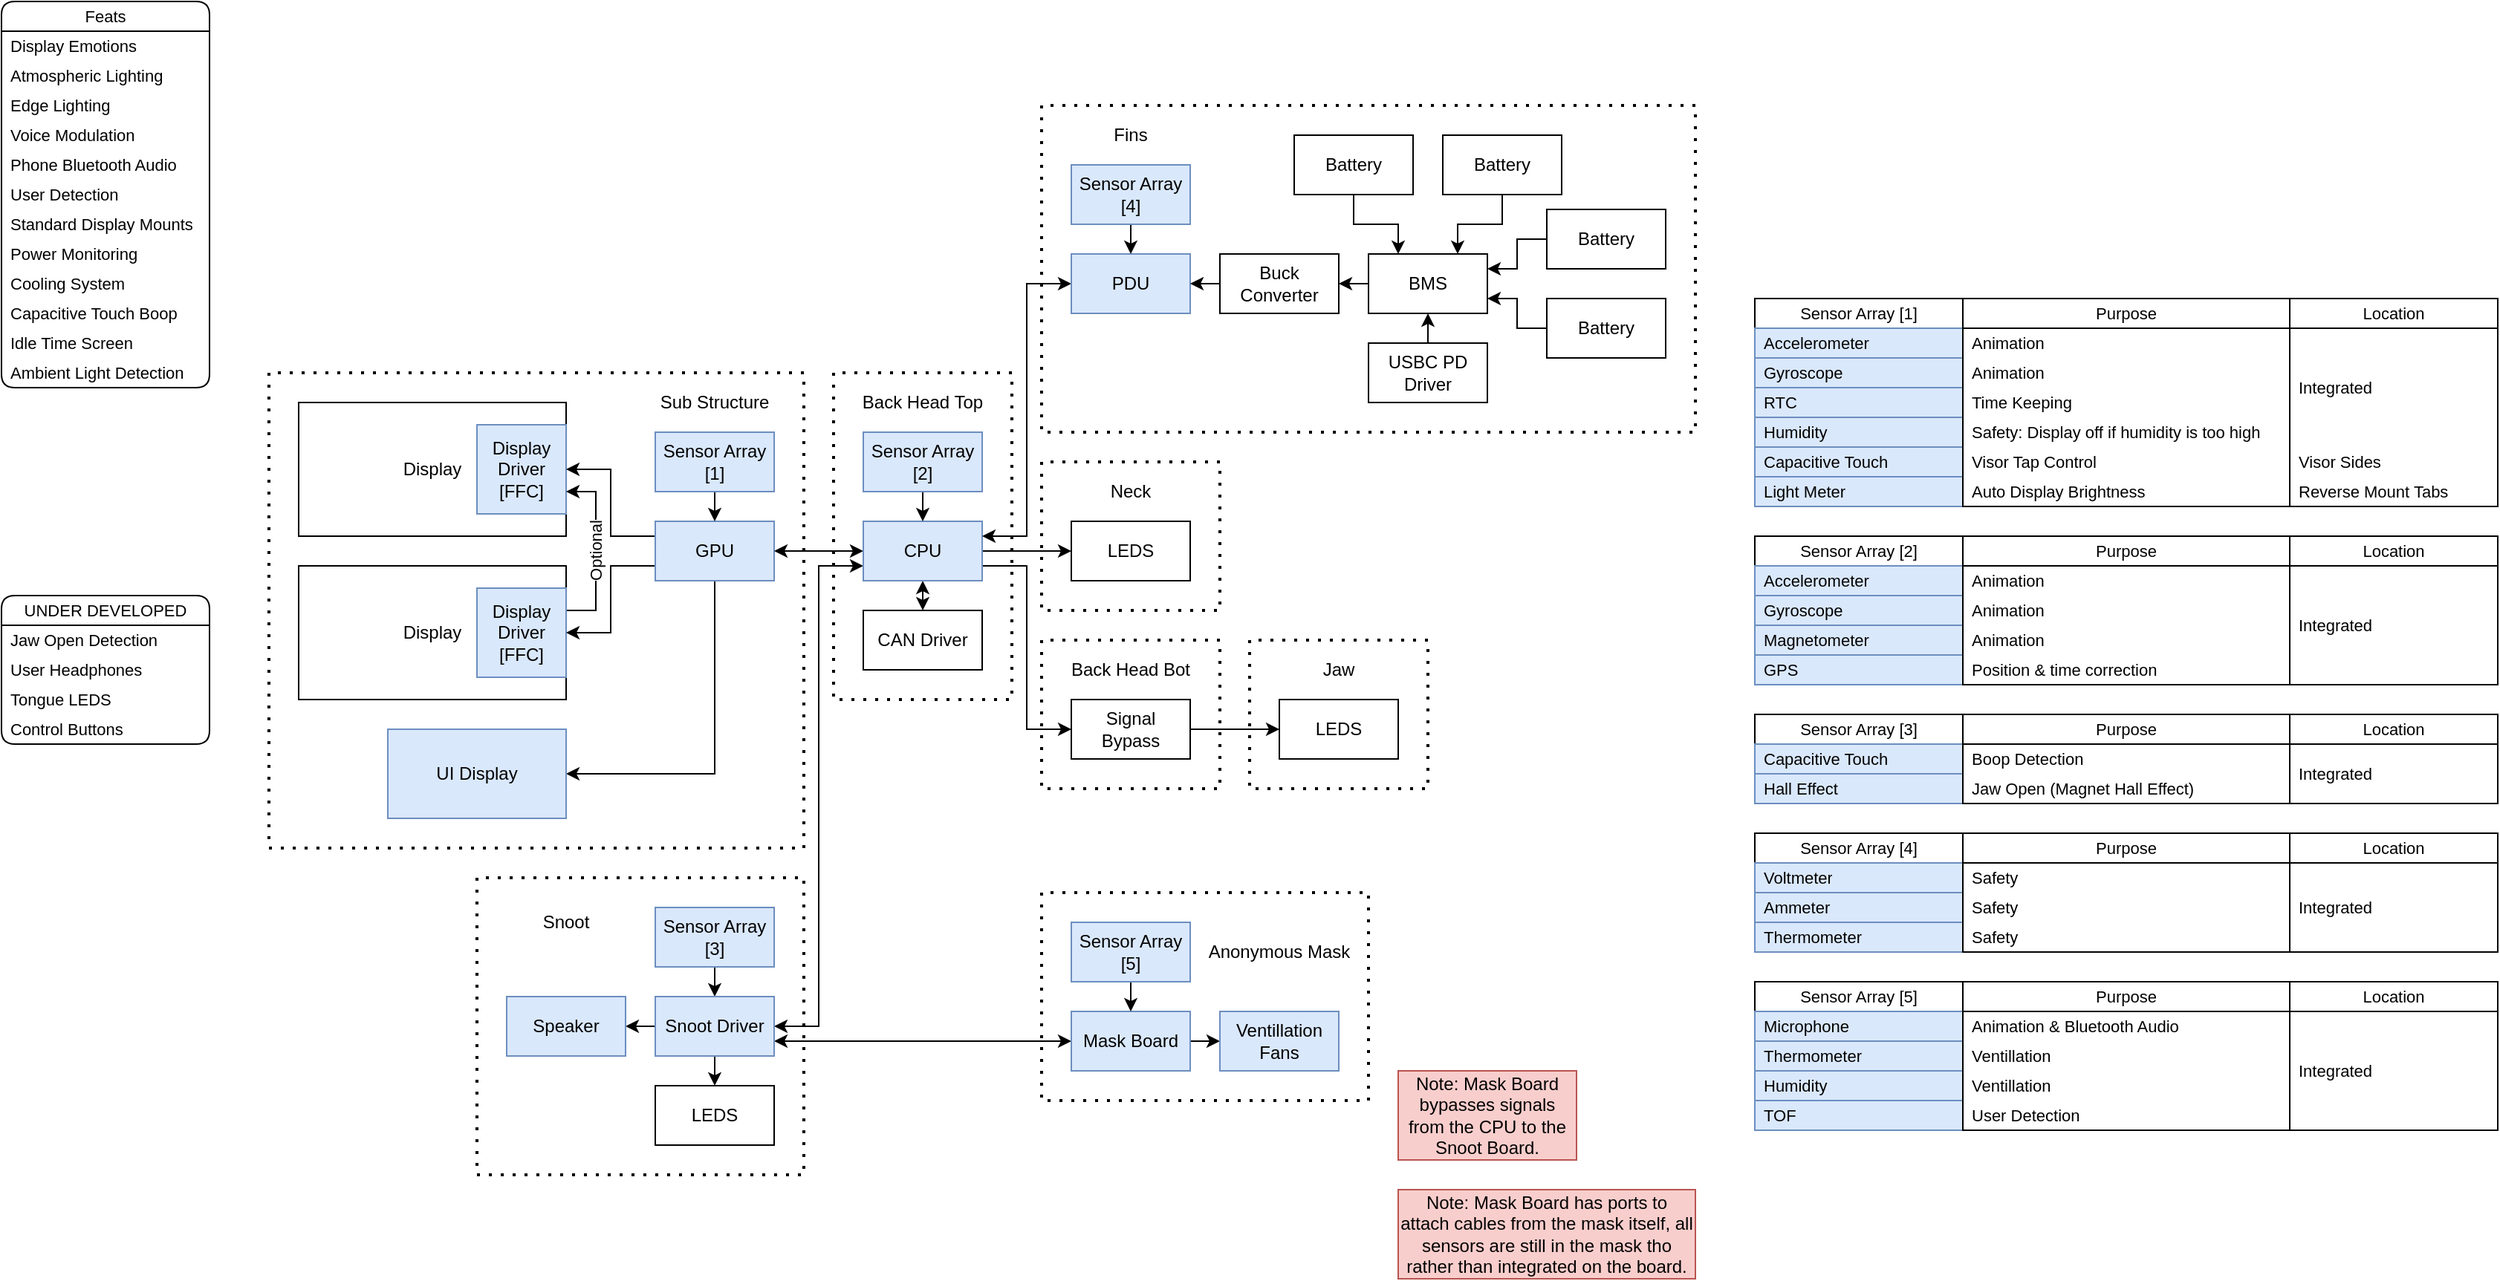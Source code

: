 <mxfile version="25.0.2" pages="3">
  <diagram name="Overview" id="kumM72xPlchq_UfVNXWq">
    <mxGraphModel dx="2788" dy="1667" grid="1" gridSize="10" guides="1" tooltips="1" connect="1" arrows="1" fold="1" page="1" pageScale="1" pageWidth="2000" pageHeight="1200" math="0" shadow="0">
      <root>
        <mxCell id="0" />
        <mxCell id="1" parent="0" />
        <mxCell id="7EwXCvWY91xCTT4BX3pC-5" value="Feats" style="swimlane;fontStyle=0;childLayout=stackLayout;horizontal=1;startSize=20;horizontalStack=0;resizeParent=1;resizeParentMax=0;resizeLast=0;collapsible=0;marginBottom=0;whiteSpace=wrap;html=1;fontFamily=Helvetica;fontSize=11;fontColor=default;labelBackgroundColor=default;rounded=1;" parent="1" vertex="1">
          <mxGeometry x="160" y="160" width="140" height="260" as="geometry" />
        </mxCell>
        <mxCell id="7EwXCvWY91xCTT4BX3pC-6" value="Display Emotions" style="text;strokeColor=none;fillColor=none;align=left;verticalAlign=middle;spacingLeft=4;spacingRight=4;overflow=hidden;points=[[0,0.5],[1,0.5]];portConstraint=eastwest;rotatable=0;whiteSpace=wrap;html=1;fontFamily=Helvetica;fontSize=11;fontColor=default;labelBackgroundColor=default;" parent="7EwXCvWY91xCTT4BX3pC-5" vertex="1">
          <mxGeometry y="20" width="140" height="20" as="geometry" />
        </mxCell>
        <mxCell id="7EwXCvWY91xCTT4BX3pC-7" value="Atmospheric Lighting" style="text;strokeColor=none;fillColor=none;align=left;verticalAlign=middle;spacingLeft=4;spacingRight=4;overflow=hidden;points=[[0,0.5],[1,0.5]];portConstraint=eastwest;rotatable=0;whiteSpace=wrap;html=1;fontFamily=Helvetica;fontSize=11;fontColor=default;labelBackgroundColor=default;" parent="7EwXCvWY91xCTT4BX3pC-5" vertex="1">
          <mxGeometry y="40" width="140" height="20" as="geometry" />
        </mxCell>
        <mxCell id="7EwXCvWY91xCTT4BX3pC-8" value="Edge Lighting" style="text;strokeColor=none;fillColor=none;align=left;verticalAlign=middle;spacingLeft=4;spacingRight=4;overflow=hidden;points=[[0,0.5],[1,0.5]];portConstraint=eastwest;rotatable=0;whiteSpace=wrap;html=1;fontFamily=Helvetica;fontSize=11;fontColor=default;labelBackgroundColor=default;" parent="7EwXCvWY91xCTT4BX3pC-5" vertex="1">
          <mxGeometry y="60" width="140" height="20" as="geometry" />
        </mxCell>
        <mxCell id="7EwXCvWY91xCTT4BX3pC-13" value="Voice Modulation" style="text;strokeColor=none;fillColor=none;align=left;verticalAlign=middle;spacingLeft=4;spacingRight=4;overflow=hidden;points=[[0,0.5],[1,0.5]];portConstraint=eastwest;rotatable=0;whiteSpace=wrap;html=1;fontFamily=Helvetica;fontSize=11;fontColor=default;labelBackgroundColor=default;" parent="7EwXCvWY91xCTT4BX3pC-5" vertex="1">
          <mxGeometry y="80" width="140" height="20" as="geometry" />
        </mxCell>
        <mxCell id="7EwXCvWY91xCTT4BX3pC-15" value="Phone Bluetooth Audio" style="text;strokeColor=none;fillColor=none;align=left;verticalAlign=middle;spacingLeft=4;spacingRight=4;overflow=hidden;points=[[0,0.5],[1,0.5]];portConstraint=eastwest;rotatable=0;whiteSpace=wrap;html=1;fontFamily=Helvetica;fontSize=11;fontColor=default;labelBackgroundColor=default;" parent="7EwXCvWY91xCTT4BX3pC-5" vertex="1">
          <mxGeometry y="100" width="140" height="20" as="geometry" />
        </mxCell>
        <mxCell id="7EwXCvWY91xCTT4BX3pC-14" value="User Detection" style="text;strokeColor=none;fillColor=none;align=left;verticalAlign=middle;spacingLeft=4;spacingRight=4;overflow=hidden;points=[[0,0.5],[1,0.5]];portConstraint=eastwest;rotatable=0;whiteSpace=wrap;html=1;fontFamily=Helvetica;fontSize=11;fontColor=default;labelBackgroundColor=default;" parent="7EwXCvWY91xCTT4BX3pC-5" vertex="1">
          <mxGeometry y="120" width="140" height="20" as="geometry" />
        </mxCell>
        <mxCell id="7EwXCvWY91xCTT4BX3pC-12" value="Standard Display Mounts" style="text;strokeColor=none;fillColor=none;align=left;verticalAlign=middle;spacingLeft=4;spacingRight=4;overflow=hidden;points=[[0,0.5],[1,0.5]];portConstraint=eastwest;rotatable=0;whiteSpace=wrap;html=1;fontFamily=Helvetica;fontSize=11;fontColor=default;labelBackgroundColor=default;" parent="7EwXCvWY91xCTT4BX3pC-5" vertex="1">
          <mxGeometry y="140" width="140" height="20" as="geometry" />
        </mxCell>
        <mxCell id="7EwXCvWY91xCTT4BX3pC-11" value="Power Monitoring" style="text;strokeColor=none;fillColor=none;align=left;verticalAlign=middle;spacingLeft=4;spacingRight=4;overflow=hidden;points=[[0,0.5],[1,0.5]];portConstraint=eastwest;rotatable=0;whiteSpace=wrap;html=1;fontFamily=Helvetica;fontSize=11;fontColor=default;labelBackgroundColor=default;" parent="7EwXCvWY91xCTT4BX3pC-5" vertex="1">
          <mxGeometry y="160" width="140" height="20" as="geometry" />
        </mxCell>
        <mxCell id="7EwXCvWY91xCTT4BX3pC-10" value="Cooling System" style="text;strokeColor=none;fillColor=none;align=left;verticalAlign=middle;spacingLeft=4;spacingRight=4;overflow=hidden;points=[[0,0.5],[1,0.5]];portConstraint=eastwest;rotatable=0;whiteSpace=wrap;html=1;fontFamily=Helvetica;fontSize=11;fontColor=default;labelBackgroundColor=default;" parent="7EwXCvWY91xCTT4BX3pC-5" vertex="1">
          <mxGeometry y="180" width="140" height="20" as="geometry" />
        </mxCell>
        <mxCell id="7EwXCvWY91xCTT4BX3pC-21" value="Capacitive Touch Boop" style="text;strokeColor=none;fillColor=none;align=left;verticalAlign=middle;spacingLeft=4;spacingRight=4;overflow=hidden;points=[[0,0.5],[1,0.5]];portConstraint=eastwest;rotatable=0;whiteSpace=wrap;html=1;fontFamily=Helvetica;fontSize=11;fontColor=default;labelBackgroundColor=default;" parent="7EwXCvWY91xCTT4BX3pC-5" vertex="1">
          <mxGeometry y="200" width="140" height="20" as="geometry" />
        </mxCell>
        <mxCell id="7EwXCvWY91xCTT4BX3pC-20" value="Idle Time Screen" style="text;strokeColor=none;fillColor=none;align=left;verticalAlign=middle;spacingLeft=4;spacingRight=4;overflow=hidden;points=[[0,0.5],[1,0.5]];portConstraint=eastwest;rotatable=0;whiteSpace=wrap;html=1;fontFamily=Helvetica;fontSize=11;fontColor=default;labelBackgroundColor=default;" parent="7EwXCvWY91xCTT4BX3pC-5" vertex="1">
          <mxGeometry y="220" width="140" height="20" as="geometry" />
        </mxCell>
        <mxCell id="7EwXCvWY91xCTT4BX3pC-19" value="Ambient Light Detection" style="text;strokeColor=none;fillColor=none;align=left;verticalAlign=middle;spacingLeft=4;spacingRight=4;overflow=hidden;points=[[0,0.5],[1,0.5]];portConstraint=eastwest;rotatable=0;whiteSpace=wrap;html=1;fontFamily=Helvetica;fontSize=11;fontColor=default;labelBackgroundColor=default;" parent="7EwXCvWY91xCTT4BX3pC-5" vertex="1">
          <mxGeometry y="240" width="140" height="20" as="geometry" />
        </mxCell>
        <mxCell id="7EwXCvWY91xCTT4BX3pC-22" value="Display" style="rounded=0;whiteSpace=wrap;html=1;" parent="1" vertex="1">
          <mxGeometry x="360" y="430" width="180" height="90" as="geometry" />
        </mxCell>
        <mxCell id="7EwXCvWY91xCTT4BX3pC-24" value="Display Driver&lt;div&gt;[FFC]&lt;/div&gt;" style="rounded=0;whiteSpace=wrap;html=1;fillColor=#dae8fc;strokeColor=#6c8ebf;" parent="1" vertex="1">
          <mxGeometry x="480" y="445" width="60" height="60" as="geometry" />
        </mxCell>
        <mxCell id="7EwXCvWY91xCTT4BX3pC-33" value="Display" style="rounded=0;whiteSpace=wrap;html=1;" parent="1" vertex="1">
          <mxGeometry x="360" y="540" width="180" height="90" as="geometry" />
        </mxCell>
        <mxCell id="7EwXCvWY91xCTT4BX3pC-137" value="Optional" style="edgeStyle=orthogonalEdgeStyle;rounded=0;orthogonalLoop=1;jettySize=auto;html=1;exitX=1;exitY=0.25;exitDx=0;exitDy=0;entryX=1;entryY=0.75;entryDx=0;entryDy=0;horizontal=0;" parent="1" source="7EwXCvWY91xCTT4BX3pC-34" target="7EwXCvWY91xCTT4BX3pC-24" edge="1">
          <mxGeometry relative="1" as="geometry" />
        </mxCell>
        <mxCell id="7EwXCvWY91xCTT4BX3pC-34" value="Display Driver&lt;div&gt;[FFC]&lt;/div&gt;" style="rounded=0;whiteSpace=wrap;html=1;fillColor=#dae8fc;strokeColor=#6c8ebf;" parent="1" vertex="1">
          <mxGeometry x="480" y="555" width="60" height="60" as="geometry" />
        </mxCell>
        <mxCell id="7EwXCvWY91xCTT4BX3pC-38" style="edgeStyle=orthogonalEdgeStyle;rounded=0;orthogonalLoop=1;jettySize=auto;html=1;exitX=0;exitY=0.75;exitDx=0;exitDy=0;entryX=1;entryY=0.5;entryDx=0;entryDy=0;" parent="1" source="7EwXCvWY91xCTT4BX3pC-36" target="7EwXCvWY91xCTT4BX3pC-34" edge="1">
          <mxGeometry relative="1" as="geometry" />
        </mxCell>
        <mxCell id="7EwXCvWY91xCTT4BX3pC-93" style="edgeStyle=orthogonalEdgeStyle;rounded=0;orthogonalLoop=1;jettySize=auto;html=1;exitX=0.5;exitY=1;exitDx=0;exitDy=0;entryX=1;entryY=0.5;entryDx=0;entryDy=0;" parent="1" source="7EwXCvWY91xCTT4BX3pC-36" target="7EwXCvWY91xCTT4BX3pC-92" edge="1">
          <mxGeometry relative="1" as="geometry" />
        </mxCell>
        <mxCell id="7EwXCvWY91xCTT4BX3pC-138" style="edgeStyle=orthogonalEdgeStyle;rounded=0;orthogonalLoop=1;jettySize=auto;html=1;exitX=0;exitY=0.25;exitDx=0;exitDy=0;entryX=1;entryY=0.5;entryDx=0;entryDy=0;" parent="1" source="7EwXCvWY91xCTT4BX3pC-36" target="7EwXCvWY91xCTT4BX3pC-24" edge="1">
          <mxGeometry relative="1" as="geometry" />
        </mxCell>
        <mxCell id="7EwXCvWY91xCTT4BX3pC-36" value="GPU" style="rounded=0;whiteSpace=wrap;html=1;fillColor=#dae8fc;strokeColor=#6c8ebf;" parent="1" vertex="1">
          <mxGeometry x="600" y="510" width="80" height="40" as="geometry" />
        </mxCell>
        <mxCell id="7EwXCvWY91xCTT4BX3pC-41" value="" style="endArrow=none;dashed=1;html=1;dashPattern=1 3;strokeWidth=2;rounded=0;" parent="1" edge="1">
          <mxGeometry width="50" height="50" relative="1" as="geometry">
            <mxPoint x="340" y="410" as="sourcePoint" />
            <mxPoint x="340" y="410" as="targetPoint" />
            <Array as="points">
              <mxPoint x="340" y="730" />
              <mxPoint x="700" y="730" />
              <mxPoint x="700" y="410" />
            </Array>
          </mxGeometry>
        </mxCell>
        <mxCell id="7EwXCvWY91xCTT4BX3pC-42" value="Sub Structure" style="text;html=1;align=center;verticalAlign=middle;whiteSpace=wrap;rounded=0;" parent="1" vertex="1">
          <mxGeometry x="600" y="420" width="80" height="20" as="geometry" />
        </mxCell>
        <mxCell id="7EwXCvWY91xCTT4BX3pC-46" style="edgeStyle=orthogonalEdgeStyle;rounded=0;orthogonalLoop=1;jettySize=auto;html=1;exitX=0.5;exitY=1;exitDx=0;exitDy=0;entryX=0.5;entryY=0;entryDx=0;entryDy=0;" parent="1" source="7EwXCvWY91xCTT4BX3pC-44" target="7EwXCvWY91xCTT4BX3pC-36" edge="1">
          <mxGeometry relative="1" as="geometry" />
        </mxCell>
        <mxCell id="7EwXCvWY91xCTT4BX3pC-44" value="Sensor Array&lt;div&gt;[1]&lt;/div&gt;" style="rounded=0;whiteSpace=wrap;html=1;fillColor=#dae8fc;strokeColor=#6c8ebf;" parent="1" vertex="1">
          <mxGeometry x="600" y="450" width="80" height="40" as="geometry" />
        </mxCell>
        <mxCell id="7EwXCvWY91xCTT4BX3pC-51" style="edgeStyle=orthogonalEdgeStyle;rounded=0;orthogonalLoop=1;jettySize=auto;html=1;exitX=0;exitY=0.5;exitDx=0;exitDy=0;entryX=1;entryY=0.5;entryDx=0;entryDy=0;startArrow=classic;startFill=1;" parent="1" source="7EwXCvWY91xCTT4BX3pC-48" target="7EwXCvWY91xCTT4BX3pC-36" edge="1">
          <mxGeometry relative="1" as="geometry" />
        </mxCell>
        <mxCell id="7EwXCvWY91xCTT4BX3pC-60" style="edgeStyle=orthogonalEdgeStyle;rounded=0;orthogonalLoop=1;jettySize=auto;html=1;exitX=0;exitY=0.75;exitDx=0;exitDy=0;entryX=1;entryY=0.5;entryDx=0;entryDy=0;startArrow=classic;startFill=1;" parent="1" source="7EwXCvWY91xCTT4BX3pC-48" target="7EwXCvWY91xCTT4BX3pC-57" edge="1">
          <mxGeometry relative="1" as="geometry" />
        </mxCell>
        <mxCell id="hdNzROFEQ-p7_2xRivTX-2" style="edgeStyle=orthogonalEdgeStyle;rounded=0;orthogonalLoop=1;jettySize=auto;html=1;exitX=0.5;exitY=1;exitDx=0;exitDy=0;entryX=0.5;entryY=0;entryDx=0;entryDy=0;startArrow=classic;startFill=1;" parent="1" source="7EwXCvWY91xCTT4BX3pC-48" target="7EwXCvWY91xCTT4BX3pC-99" edge="1">
          <mxGeometry relative="1" as="geometry" />
        </mxCell>
        <mxCell id="hdNzROFEQ-p7_2xRivTX-4" style="edgeStyle=orthogonalEdgeStyle;rounded=0;orthogonalLoop=1;jettySize=auto;html=1;exitX=1;exitY=0.5;exitDx=0;exitDy=0;entryX=0;entryY=0.5;entryDx=0;entryDy=0;" parent="1" source="7EwXCvWY91xCTT4BX3pC-48" target="7EwXCvWY91xCTT4BX3pC-94" edge="1">
          <mxGeometry relative="1" as="geometry" />
        </mxCell>
        <mxCell id="hdNzROFEQ-p7_2xRivTX-70" style="edgeStyle=orthogonalEdgeStyle;rounded=0;orthogonalLoop=1;jettySize=auto;html=1;exitX=1;exitY=0.75;exitDx=0;exitDy=0;entryX=0;entryY=0.5;entryDx=0;entryDy=0;" parent="1" source="7EwXCvWY91xCTT4BX3pC-48" target="7EwXCvWY91xCTT4BX3pC-111" edge="1">
          <mxGeometry relative="1" as="geometry" />
        </mxCell>
        <mxCell id="7EwXCvWY91xCTT4BX3pC-48" value="CPU" style="rounded=0;whiteSpace=wrap;html=1;fillColor=#dae8fc;strokeColor=#6c8ebf;" parent="1" vertex="1">
          <mxGeometry x="740" y="510" width="80" height="40" as="geometry" />
        </mxCell>
        <mxCell id="7EwXCvWY91xCTT4BX3pC-49" style="edgeStyle=orthogonalEdgeStyle;rounded=0;orthogonalLoop=1;jettySize=auto;html=1;exitX=0.5;exitY=1;exitDx=0;exitDy=0;entryX=0.5;entryY=0;entryDx=0;entryDy=0;" parent="1" source="7EwXCvWY91xCTT4BX3pC-50" target="7EwXCvWY91xCTT4BX3pC-48" edge="1">
          <mxGeometry relative="1" as="geometry" />
        </mxCell>
        <mxCell id="7EwXCvWY91xCTT4BX3pC-50" value="Sensor Array&lt;div&gt;[2]&lt;/div&gt;" style="rounded=0;whiteSpace=wrap;html=1;fillColor=#dae8fc;strokeColor=#6c8ebf;" parent="1" vertex="1">
          <mxGeometry x="740" y="450" width="80" height="40" as="geometry" />
        </mxCell>
        <mxCell id="7EwXCvWY91xCTT4BX3pC-52" value="" style="endArrow=none;dashed=1;html=1;dashPattern=1 3;strokeWidth=2;rounded=0;" parent="1" edge="1">
          <mxGeometry width="50" height="50" relative="1" as="geometry">
            <mxPoint x="720" y="410" as="sourcePoint" />
            <mxPoint x="720" y="410" as="targetPoint" />
            <Array as="points">
              <mxPoint x="720" y="630" />
              <mxPoint x="840" y="630" />
              <mxPoint x="840" y="410" />
            </Array>
          </mxGeometry>
        </mxCell>
        <mxCell id="7EwXCvWY91xCTT4BX3pC-53" value="Back Head Top" style="text;html=1;align=center;verticalAlign=middle;whiteSpace=wrap;rounded=0;" parent="1" vertex="1">
          <mxGeometry x="730" y="420" width="100" height="20" as="geometry" />
        </mxCell>
        <mxCell id="7EwXCvWY91xCTT4BX3pC-58" style="edgeStyle=orthogonalEdgeStyle;rounded=0;orthogonalLoop=1;jettySize=auto;html=1;exitX=0.5;exitY=1;exitDx=0;exitDy=0;entryX=0.5;entryY=0;entryDx=0;entryDy=0;" parent="1" source="7EwXCvWY91xCTT4BX3pC-54" target="7EwXCvWY91xCTT4BX3pC-57" edge="1">
          <mxGeometry relative="1" as="geometry" />
        </mxCell>
        <mxCell id="7EwXCvWY91xCTT4BX3pC-54" value="Sensor Array&lt;div&gt;[3]&lt;/div&gt;" style="rounded=0;whiteSpace=wrap;html=1;fillColor=#dae8fc;strokeColor=#6c8ebf;" parent="1" vertex="1">
          <mxGeometry x="600" y="770" width="80" height="40" as="geometry" />
        </mxCell>
        <mxCell id="7EwXCvWY91xCTT4BX3pC-55" value="Snoot" style="text;html=1;align=center;verticalAlign=middle;whiteSpace=wrap;rounded=0;" parent="1" vertex="1">
          <mxGeometry x="500" y="770" width="80" height="20" as="geometry" />
        </mxCell>
        <mxCell id="7EwXCvWY91xCTT4BX3pC-56" value="" style="endArrow=none;dashed=1;html=1;dashPattern=1 3;strokeWidth=2;rounded=0;" parent="1" edge="1">
          <mxGeometry width="50" height="50" relative="1" as="geometry">
            <mxPoint x="480" y="750" as="sourcePoint" />
            <mxPoint x="480" y="750" as="targetPoint" />
            <Array as="points">
              <mxPoint x="480" y="950" />
              <mxPoint x="700" y="950" />
              <mxPoint x="700" y="750" />
            </Array>
          </mxGeometry>
        </mxCell>
        <mxCell id="7EwXCvWY91xCTT4BX3pC-62" style="edgeStyle=orthogonalEdgeStyle;rounded=0;orthogonalLoop=1;jettySize=auto;html=1;exitX=0.5;exitY=1;exitDx=0;exitDy=0;entryX=0.5;entryY=0;entryDx=0;entryDy=0;" parent="1" source="7EwXCvWY91xCTT4BX3pC-57" target="7EwXCvWY91xCTT4BX3pC-61" edge="1">
          <mxGeometry relative="1" as="geometry" />
        </mxCell>
        <mxCell id="7EwXCvWY91xCTT4BX3pC-64" style="edgeStyle=orthogonalEdgeStyle;rounded=0;orthogonalLoop=1;jettySize=auto;html=1;exitX=0;exitY=0.5;exitDx=0;exitDy=0;entryX=1;entryY=0.5;entryDx=0;entryDy=0;" parent="1" source="7EwXCvWY91xCTT4BX3pC-57" target="7EwXCvWY91xCTT4BX3pC-63" edge="1">
          <mxGeometry relative="1" as="geometry" />
        </mxCell>
        <mxCell id="wlEsgEmKEHCh1QKFveb--27" style="edgeStyle=orthogonalEdgeStyle;rounded=0;orthogonalLoop=1;jettySize=auto;html=1;exitX=1;exitY=0.75;exitDx=0;exitDy=0;entryX=0;entryY=0.5;entryDx=0;entryDy=0;startArrow=classic;startFill=1;" parent="1" source="7EwXCvWY91xCTT4BX3pC-57" target="7EwXCvWY91xCTT4BX3pC-126" edge="1">
          <mxGeometry relative="1" as="geometry" />
        </mxCell>
        <mxCell id="7EwXCvWY91xCTT4BX3pC-57" value="Snoot Driver" style="rounded=0;whiteSpace=wrap;html=1;fillColor=#dae8fc;strokeColor=#6c8ebf;" parent="1" vertex="1">
          <mxGeometry x="600" y="830" width="80" height="40" as="geometry" />
        </mxCell>
        <mxCell id="7EwXCvWY91xCTT4BX3pC-61" value="LEDS" style="rounded=0;whiteSpace=wrap;html=1;" parent="1" vertex="1">
          <mxGeometry x="600" y="890" width="80" height="40" as="geometry" />
        </mxCell>
        <mxCell id="7EwXCvWY91xCTT4BX3pC-63" value="Speaker" style="rounded=0;whiteSpace=wrap;html=1;fillColor=#dae8fc;strokeColor=#6c8ebf;" parent="1" vertex="1">
          <mxGeometry x="500" y="830" width="80" height="40" as="geometry" />
        </mxCell>
        <mxCell id="7EwXCvWY91xCTT4BX3pC-70" style="edgeStyle=orthogonalEdgeStyle;rounded=0;orthogonalLoop=1;jettySize=auto;html=1;exitX=0;exitY=0.5;exitDx=0;exitDy=0;entryX=1;entryY=0.25;entryDx=0;entryDy=0;startArrow=classic;startFill=1;" parent="1" source="7EwXCvWY91xCTT4BX3pC-69" target="7EwXCvWY91xCTT4BX3pC-48" edge="1">
          <mxGeometry relative="1" as="geometry" />
        </mxCell>
        <mxCell id="7EwXCvWY91xCTT4BX3pC-69" value="PDU" style="rounded=0;whiteSpace=wrap;html=1;fillColor=#dae8fc;strokeColor=#6c8ebf;" parent="1" vertex="1">
          <mxGeometry x="880" y="330" width="80" height="40" as="geometry" />
        </mxCell>
        <mxCell id="7EwXCvWY91xCTT4BX3pC-72" style="edgeStyle=orthogonalEdgeStyle;rounded=0;orthogonalLoop=1;jettySize=auto;html=1;exitX=0.5;exitY=1;exitDx=0;exitDy=0;entryX=0.5;entryY=0;entryDx=0;entryDy=0;" parent="1" source="7EwXCvWY91xCTT4BX3pC-71" target="7EwXCvWY91xCTT4BX3pC-69" edge="1">
          <mxGeometry relative="1" as="geometry" />
        </mxCell>
        <mxCell id="7EwXCvWY91xCTT4BX3pC-71" value="Sensor Array&lt;div&gt;[4]&lt;/div&gt;" style="rounded=0;whiteSpace=wrap;html=1;fillColor=#dae8fc;strokeColor=#6c8ebf;labelBackgroundColor=none;" parent="1" vertex="1">
          <mxGeometry x="880" y="270" width="80" height="40" as="geometry" />
        </mxCell>
        <mxCell id="7EwXCvWY91xCTT4BX3pC-74" style="edgeStyle=orthogonalEdgeStyle;rounded=0;orthogonalLoop=1;jettySize=auto;html=1;exitX=0;exitY=0.5;exitDx=0;exitDy=0;entryX=1;entryY=0.5;entryDx=0;entryDy=0;" parent="1" source="7EwXCvWY91xCTT4BX3pC-73" target="7EwXCvWY91xCTT4BX3pC-69" edge="1">
          <mxGeometry relative="1" as="geometry" />
        </mxCell>
        <mxCell id="7EwXCvWY91xCTT4BX3pC-73" value="Buck Converter" style="rounded=0;whiteSpace=wrap;html=1;" parent="1" vertex="1">
          <mxGeometry x="980" y="330" width="80" height="40" as="geometry" />
        </mxCell>
        <mxCell id="7EwXCvWY91xCTT4BX3pC-76" style="edgeStyle=orthogonalEdgeStyle;rounded=0;orthogonalLoop=1;jettySize=auto;html=1;exitX=0;exitY=0.5;exitDx=0;exitDy=0;entryX=1;entryY=0.5;entryDx=0;entryDy=0;" parent="1" source="7EwXCvWY91xCTT4BX3pC-75" target="7EwXCvWY91xCTT4BX3pC-73" edge="1">
          <mxGeometry relative="1" as="geometry" />
        </mxCell>
        <mxCell id="7EwXCvWY91xCTT4BX3pC-75" value="BMS" style="rounded=0;whiteSpace=wrap;html=1;" parent="1" vertex="1">
          <mxGeometry x="1080" y="330" width="80" height="40" as="geometry" />
        </mxCell>
        <mxCell id="7EwXCvWY91xCTT4BX3pC-79" style="edgeStyle=orthogonalEdgeStyle;rounded=0;orthogonalLoop=1;jettySize=auto;html=1;exitX=0.5;exitY=1;exitDx=0;exitDy=0;entryX=0.25;entryY=0;entryDx=0;entryDy=0;" parent="1" source="7EwXCvWY91xCTT4BX3pC-77" target="7EwXCvWY91xCTT4BX3pC-75" edge="1">
          <mxGeometry relative="1" as="geometry" />
        </mxCell>
        <mxCell id="7EwXCvWY91xCTT4BX3pC-77" value="Battery" style="rounded=0;whiteSpace=wrap;html=1;" parent="1" vertex="1">
          <mxGeometry x="1030" y="250" width="80" height="40" as="geometry" />
        </mxCell>
        <mxCell id="7EwXCvWY91xCTT4BX3pC-87" style="edgeStyle=orthogonalEdgeStyle;rounded=0;orthogonalLoop=1;jettySize=auto;html=1;exitX=0.5;exitY=1;exitDx=0;exitDy=0;entryX=0.75;entryY=0;entryDx=0;entryDy=0;" parent="1" source="7EwXCvWY91xCTT4BX3pC-78" target="7EwXCvWY91xCTT4BX3pC-75" edge="1">
          <mxGeometry relative="1" as="geometry" />
        </mxCell>
        <mxCell id="7EwXCvWY91xCTT4BX3pC-78" value="Battery" style="rounded=0;whiteSpace=wrap;html=1;" parent="1" vertex="1">
          <mxGeometry x="1130" y="250" width="80" height="40" as="geometry" />
        </mxCell>
        <mxCell id="7EwXCvWY91xCTT4BX3pC-83" style="edgeStyle=orthogonalEdgeStyle;rounded=0;orthogonalLoop=1;jettySize=auto;html=1;exitX=0;exitY=0.5;exitDx=0;exitDy=0;entryX=1;entryY=0.25;entryDx=0;entryDy=0;" parent="1" source="7EwXCvWY91xCTT4BX3pC-81" target="7EwXCvWY91xCTT4BX3pC-75" edge="1">
          <mxGeometry relative="1" as="geometry" />
        </mxCell>
        <mxCell id="7EwXCvWY91xCTT4BX3pC-81" value="Battery" style="rounded=0;whiteSpace=wrap;html=1;" parent="1" vertex="1">
          <mxGeometry x="1200" y="300" width="80" height="40" as="geometry" />
        </mxCell>
        <mxCell id="7EwXCvWY91xCTT4BX3pC-84" style="edgeStyle=orthogonalEdgeStyle;rounded=0;orthogonalLoop=1;jettySize=auto;html=1;exitX=0;exitY=0.5;exitDx=0;exitDy=0;entryX=1;entryY=0.75;entryDx=0;entryDy=0;" parent="1" source="7EwXCvWY91xCTT4BX3pC-82" target="7EwXCvWY91xCTT4BX3pC-75" edge="1">
          <mxGeometry relative="1" as="geometry" />
        </mxCell>
        <mxCell id="7EwXCvWY91xCTT4BX3pC-82" value="Battery" style="rounded=0;whiteSpace=wrap;html=1;" parent="1" vertex="1">
          <mxGeometry x="1200" y="360" width="80" height="40" as="geometry" />
        </mxCell>
        <mxCell id="7EwXCvWY91xCTT4BX3pC-89" style="edgeStyle=orthogonalEdgeStyle;rounded=0;orthogonalLoop=1;jettySize=auto;html=1;exitX=0.5;exitY=0;exitDx=0;exitDy=0;entryX=0.5;entryY=1;entryDx=0;entryDy=0;" parent="1" source="7EwXCvWY91xCTT4BX3pC-88" target="7EwXCvWY91xCTT4BX3pC-75" edge="1">
          <mxGeometry relative="1" as="geometry" />
        </mxCell>
        <mxCell id="7EwXCvWY91xCTT4BX3pC-88" value="USBC PD&lt;div&gt;Driver&lt;/div&gt;" style="rounded=0;whiteSpace=wrap;html=1;" parent="1" vertex="1">
          <mxGeometry x="1080" y="390" width="80" height="40" as="geometry" />
        </mxCell>
        <mxCell id="7EwXCvWY91xCTT4BX3pC-90" value="" style="endArrow=none;dashed=1;html=1;dashPattern=1 3;strokeWidth=2;rounded=0;" parent="1" edge="1">
          <mxGeometry width="50" height="50" relative="1" as="geometry">
            <mxPoint x="860" y="230" as="sourcePoint" />
            <mxPoint x="860" y="230" as="targetPoint" />
            <Array as="points">
              <mxPoint x="860" y="450" />
              <mxPoint x="1300" y="450" />
              <mxPoint x="1300" y="230" />
            </Array>
          </mxGeometry>
        </mxCell>
        <mxCell id="7EwXCvWY91xCTT4BX3pC-91" value="Fins" style="text;html=1;align=center;verticalAlign=middle;whiteSpace=wrap;rounded=0;" parent="1" vertex="1">
          <mxGeometry x="880" y="240" width="80" height="20" as="geometry" />
        </mxCell>
        <mxCell id="7EwXCvWY91xCTT4BX3pC-92" value="UI Display" style="rounded=0;whiteSpace=wrap;html=1;fillColor=#dae8fc;strokeColor=#6c8ebf;" parent="1" vertex="1">
          <mxGeometry x="420" y="650" width="120" height="60" as="geometry" />
        </mxCell>
        <mxCell id="7EwXCvWY91xCTT4BX3pC-94" value="LEDS" style="rounded=0;whiteSpace=wrap;html=1;" parent="1" vertex="1">
          <mxGeometry x="880" y="510" width="80" height="40" as="geometry" />
        </mxCell>
        <mxCell id="7EwXCvWY91xCTT4BX3pC-95" value="Neck" style="text;html=1;align=center;verticalAlign=middle;whiteSpace=wrap;rounded=0;" parent="1" vertex="1">
          <mxGeometry x="880" y="480" width="80" height="20" as="geometry" />
        </mxCell>
        <mxCell id="7EwXCvWY91xCTT4BX3pC-96" value="" style="endArrow=none;dashed=1;html=1;dashPattern=1 3;strokeWidth=2;rounded=0;" parent="1" edge="1">
          <mxGeometry width="50" height="50" relative="1" as="geometry">
            <mxPoint x="860" y="470" as="sourcePoint" />
            <mxPoint x="860" y="470" as="targetPoint" />
            <Array as="points">
              <mxPoint x="860" y="570" />
              <mxPoint x="980" y="570" />
              <mxPoint x="980" y="470" />
            </Array>
          </mxGeometry>
        </mxCell>
        <mxCell id="7EwXCvWY91xCTT4BX3pC-99" value="CAN Driver" style="rounded=0;whiteSpace=wrap;html=1;" parent="1" vertex="1">
          <mxGeometry x="740" y="570" width="80" height="40" as="geometry" />
        </mxCell>
        <mxCell id="7EwXCvWY91xCTT4BX3pC-104" value="" style="endArrow=none;dashed=1;html=1;dashPattern=1 3;strokeWidth=2;rounded=0;" parent="1" edge="1">
          <mxGeometry width="50" height="50" relative="1" as="geometry">
            <mxPoint x="860" y="590" as="sourcePoint" />
            <mxPoint x="860" y="590" as="targetPoint" />
            <Array as="points">
              <mxPoint x="860" y="690" />
              <mxPoint x="980" y="690" />
              <mxPoint x="980" y="590" />
            </Array>
          </mxGeometry>
        </mxCell>
        <mxCell id="7EwXCvWY91xCTT4BX3pC-105" value="Back Head Bot" style="text;html=1;align=center;verticalAlign=middle;whiteSpace=wrap;rounded=0;" parent="1" vertex="1">
          <mxGeometry x="870" y="600" width="100" height="20" as="geometry" />
        </mxCell>
        <mxCell id="7EwXCvWY91xCTT4BX3pC-107" value="LEDS" style="rounded=0;whiteSpace=wrap;html=1;" parent="1" vertex="1">
          <mxGeometry x="1020" y="630" width="80" height="40" as="geometry" />
        </mxCell>
        <mxCell id="7EwXCvWY91xCTT4BX3pC-108" value="" style="endArrow=none;dashed=1;html=1;dashPattern=1 3;strokeWidth=2;rounded=0;" parent="1" edge="1">
          <mxGeometry width="50" height="50" relative="1" as="geometry">
            <mxPoint x="1000" y="590" as="sourcePoint" />
            <mxPoint x="1000" y="590" as="targetPoint" />
            <Array as="points">
              <mxPoint x="1000" y="690" />
              <mxPoint x="1120" y="690" />
              <mxPoint x="1120" y="590" />
            </Array>
          </mxGeometry>
        </mxCell>
        <mxCell id="7EwXCvWY91xCTT4BX3pC-109" value="Jaw" style="text;html=1;align=center;verticalAlign=middle;whiteSpace=wrap;rounded=0;" parent="1" vertex="1">
          <mxGeometry x="1010" y="600" width="100" height="20" as="geometry" />
        </mxCell>
        <mxCell id="7EwXCvWY91xCTT4BX3pC-112" style="edgeStyle=orthogonalEdgeStyle;rounded=0;orthogonalLoop=1;jettySize=auto;html=1;exitX=1;exitY=0.5;exitDx=0;exitDy=0;entryX=0;entryY=0.5;entryDx=0;entryDy=0;" parent="1" source="7EwXCvWY91xCTT4BX3pC-111" target="7EwXCvWY91xCTT4BX3pC-107" edge="1">
          <mxGeometry relative="1" as="geometry" />
        </mxCell>
        <mxCell id="7EwXCvWY91xCTT4BX3pC-111" value="Signal&lt;div&gt;Bypass&lt;/div&gt;" style="rounded=0;whiteSpace=wrap;html=1;" parent="1" vertex="1">
          <mxGeometry x="880" y="630" width="80" height="40" as="geometry" />
        </mxCell>
        <mxCell id="7EwXCvWY91xCTT4BX3pC-117" value="UNDER DEVELOPED" style="swimlane;fontStyle=0;childLayout=stackLayout;horizontal=1;startSize=20;horizontalStack=0;resizeParent=1;resizeParentMax=0;resizeLast=0;collapsible=0;marginBottom=0;whiteSpace=wrap;html=1;fontFamily=Helvetica;fontSize=11;fontColor=default;labelBackgroundColor=default;rounded=1;" parent="1" vertex="1">
          <mxGeometry x="160" y="560" width="140" height="100" as="geometry" />
        </mxCell>
        <mxCell id="7EwXCvWY91xCTT4BX3pC-119" value="Jaw Open Detection" style="text;strokeColor=none;fillColor=none;align=left;verticalAlign=middle;spacingLeft=4;spacingRight=4;overflow=hidden;points=[[0,0.5],[1,0.5]];portConstraint=eastwest;rotatable=0;whiteSpace=wrap;html=1;fontFamily=Helvetica;fontSize=11;fontColor=default;labelBackgroundColor=default;" parent="7EwXCvWY91xCTT4BX3pC-117" vertex="1">
          <mxGeometry y="20" width="140" height="20" as="geometry" />
        </mxCell>
        <mxCell id="7EwXCvWY91xCTT4BX3pC-125" value="User Headphones" style="text;strokeColor=none;fillColor=none;align=left;verticalAlign=middle;spacingLeft=4;spacingRight=4;overflow=hidden;points=[[0,0.5],[1,0.5]];portConstraint=eastwest;rotatable=0;whiteSpace=wrap;html=1;fontFamily=Helvetica;fontSize=11;fontColor=default;labelBackgroundColor=default;" parent="7EwXCvWY91xCTT4BX3pC-117" vertex="1">
          <mxGeometry y="40" width="140" height="20" as="geometry" />
        </mxCell>
        <mxCell id="7EwXCvWY91xCTT4BX3pC-124" value="Tongue LEDS" style="text;strokeColor=none;fillColor=none;align=left;verticalAlign=middle;spacingLeft=4;spacingRight=4;overflow=hidden;points=[[0,0.5],[1,0.5]];portConstraint=eastwest;rotatable=0;whiteSpace=wrap;html=1;fontFamily=Helvetica;fontSize=11;fontColor=default;labelBackgroundColor=default;" parent="7EwXCvWY91xCTT4BX3pC-117" vertex="1">
          <mxGeometry y="60" width="140" height="20" as="geometry" />
        </mxCell>
        <mxCell id="7EwXCvWY91xCTT4BX3pC-123" value="Control Buttons" style="text;strokeColor=none;fillColor=none;align=left;verticalAlign=middle;spacingLeft=4;spacingRight=4;overflow=hidden;points=[[0,0.5],[1,0.5]];portConstraint=eastwest;rotatable=0;whiteSpace=wrap;html=1;fontFamily=Helvetica;fontSize=11;fontColor=default;labelBackgroundColor=default;" parent="7EwXCvWY91xCTT4BX3pC-117" vertex="1">
          <mxGeometry y="80" width="140" height="20" as="geometry" />
        </mxCell>
        <mxCell id="wlEsgEmKEHCh1QKFveb--26" style="edgeStyle=orthogonalEdgeStyle;rounded=0;orthogonalLoop=1;jettySize=auto;html=1;exitX=1;exitY=0.5;exitDx=0;exitDy=0;entryX=0;entryY=0.5;entryDx=0;entryDy=0;" parent="1" source="7EwXCvWY91xCTT4BX3pC-126" target="7EwXCvWY91xCTT4BX3pC-130" edge="1">
          <mxGeometry relative="1" as="geometry" />
        </mxCell>
        <mxCell id="7EwXCvWY91xCTT4BX3pC-126" value="Mask Board" style="rounded=0;whiteSpace=wrap;html=1;fillColor=#dae8fc;strokeColor=#6c8ebf;" parent="1" vertex="1">
          <mxGeometry x="880" y="840" width="80" height="40" as="geometry" />
        </mxCell>
        <mxCell id="7EwXCvWY91xCTT4BX3pC-127" value="Anonymous Mask" style="text;html=1;align=center;verticalAlign=middle;whiteSpace=wrap;rounded=0;" parent="1" vertex="1">
          <mxGeometry x="970" y="790" width="100" height="20" as="geometry" />
        </mxCell>
        <mxCell id="7EwXCvWY91xCTT4BX3pC-130" value="Ventillation&lt;div&gt;Fans&lt;/div&gt;" style="rounded=0;whiteSpace=wrap;html=1;fillColor=#dae8fc;strokeColor=#6c8ebf;" parent="1" vertex="1">
          <mxGeometry x="980" y="840" width="80" height="40" as="geometry" />
        </mxCell>
        <mxCell id="7EwXCvWY91xCTT4BX3pC-136" style="edgeStyle=orthogonalEdgeStyle;rounded=0;orthogonalLoop=1;jettySize=auto;html=1;exitX=0.5;exitY=1;exitDx=0;exitDy=0;entryX=0.5;entryY=0;entryDx=0;entryDy=0;" parent="1" source="7EwXCvWY91xCTT4BX3pC-134" target="7EwXCvWY91xCTT4BX3pC-126" edge="1">
          <mxGeometry relative="1" as="geometry" />
        </mxCell>
        <mxCell id="7EwXCvWY91xCTT4BX3pC-134" value="Sensor Array&lt;div&gt;[5]&lt;/div&gt;" style="rounded=0;whiteSpace=wrap;html=1;fillColor=#dae8fc;strokeColor=#6c8ebf;" parent="1" vertex="1">
          <mxGeometry x="880" y="780" width="80" height="40" as="geometry" />
        </mxCell>
        <mxCell id="7EwXCvWY91xCTT4BX3pC-135" value="" style="endArrow=none;dashed=1;html=1;dashPattern=1 3;strokeWidth=2;rounded=0;" parent="1" edge="1">
          <mxGeometry width="50" height="50" relative="1" as="geometry">
            <mxPoint x="860" y="760" as="sourcePoint" />
            <mxPoint x="860" y="760" as="targetPoint" />
            <Array as="points">
              <mxPoint x="860" y="900" />
              <mxPoint x="1080" y="900" />
              <mxPoint x="1080" y="760" />
            </Array>
          </mxGeometry>
        </mxCell>
        <mxCell id="hdNzROFEQ-p7_2xRivTX-12" value="Sensor Array [1]" style="swimlane;fontStyle=0;childLayout=stackLayout;horizontal=1;startSize=20;horizontalStack=0;resizeParent=1;resizeParentMax=0;resizeLast=0;collapsible=0;marginBottom=0;whiteSpace=wrap;html=1;fontFamily=Helvetica;fontSize=11;fontColor=default;labelBackgroundColor=default;" parent="1" vertex="1">
          <mxGeometry x="1340" y="360" width="140" height="140" as="geometry" />
        </mxCell>
        <mxCell id="hdNzROFEQ-p7_2xRivTX-7" value="Accelerometer" style="text;strokeColor=#6c8ebf;fillColor=#dae8fc;align=left;verticalAlign=middle;spacingLeft=4;spacingRight=4;overflow=hidden;points=[[0,0.5],[1,0.5]];portConstraint=eastwest;rotatable=0;whiteSpace=wrap;html=1;fontFamily=Helvetica;fontSize=11;labelBackgroundColor=none;" parent="hdNzROFEQ-p7_2xRivTX-12" vertex="1">
          <mxGeometry y="20" width="140" height="20" as="geometry" />
        </mxCell>
        <mxCell id="hdNzROFEQ-p7_2xRivTX-8" value="Gyroscope" style="text;strokeColor=#6c8ebf;fillColor=#dae8fc;align=left;verticalAlign=middle;spacingLeft=4;spacingRight=4;overflow=hidden;points=[[0,0.5],[1,0.5]];portConstraint=eastwest;rotatable=0;whiteSpace=wrap;html=1;fontFamily=Helvetica;fontSize=11;labelBackgroundColor=none;" parent="hdNzROFEQ-p7_2xRivTX-12" vertex="1">
          <mxGeometry y="40" width="140" height="20" as="geometry" />
        </mxCell>
        <mxCell id="hdNzROFEQ-p7_2xRivTX-35" value="RTC" style="text;strokeColor=#6c8ebf;fillColor=#dae8fc;align=left;verticalAlign=middle;spacingLeft=4;spacingRight=4;overflow=hidden;points=[[0,0.5],[1,0.5]];portConstraint=eastwest;rotatable=0;whiteSpace=wrap;html=1;fontFamily=Helvetica;fontSize=11;labelBackgroundColor=none;" parent="hdNzROFEQ-p7_2xRivTX-12" vertex="1">
          <mxGeometry y="60" width="140" height="20" as="geometry" />
        </mxCell>
        <mxCell id="hdNzROFEQ-p7_2xRivTX-10" value="Humidity" style="text;strokeColor=#6c8ebf;fillColor=#dae8fc;align=left;verticalAlign=middle;spacingLeft=4;spacingRight=4;overflow=hidden;points=[[0,0.5],[1,0.5]];portConstraint=eastwest;rotatable=0;whiteSpace=wrap;html=1;fontFamily=Helvetica;fontSize=11;labelBackgroundColor=none;" parent="hdNzROFEQ-p7_2xRivTX-12" vertex="1">
          <mxGeometry y="80" width="140" height="20" as="geometry" />
        </mxCell>
        <mxCell id="hdNzROFEQ-p7_2xRivTX-11" value="Capacitive Touch" style="text;strokeColor=#6c8ebf;fillColor=#dae8fc;align=left;verticalAlign=middle;spacingLeft=4;spacingRight=4;overflow=hidden;points=[[0,0.5],[1,0.5]];portConstraint=eastwest;rotatable=0;whiteSpace=wrap;html=1;fontFamily=Helvetica;fontSize=11;labelBackgroundColor=none;" parent="hdNzROFEQ-p7_2xRivTX-12" vertex="1">
          <mxGeometry y="100" width="140" height="20" as="geometry" />
        </mxCell>
        <mxCell id="hdNzROFEQ-p7_2xRivTX-37" value="Light Meter" style="text;strokeColor=#6c8ebf;fillColor=#dae8fc;align=left;verticalAlign=middle;spacingLeft=4;spacingRight=4;overflow=hidden;points=[[0,0.5],[1,0.5]];portConstraint=eastwest;rotatable=0;whiteSpace=wrap;html=1;fontFamily=Helvetica;fontSize=11;labelBackgroundColor=none;" parent="hdNzROFEQ-p7_2xRivTX-12" vertex="1">
          <mxGeometry y="120" width="140" height="20" as="geometry" />
        </mxCell>
        <mxCell id="hdNzROFEQ-p7_2xRivTX-16" value="Purpose" style="swimlane;fontStyle=0;childLayout=stackLayout;horizontal=1;startSize=20;horizontalStack=0;resizeParent=1;resizeParentMax=0;resizeLast=0;collapsible=0;marginBottom=0;whiteSpace=wrap;html=1;fontFamily=Helvetica;fontSize=11;fontColor=default;labelBackgroundColor=default;" parent="1" vertex="1">
          <mxGeometry x="1480" y="360" width="220" height="140" as="geometry" />
        </mxCell>
        <mxCell id="hdNzROFEQ-p7_2xRivTX-17" value="Animation" style="text;strokeColor=none;fillColor=none;align=left;verticalAlign=middle;spacingLeft=4;spacingRight=4;overflow=hidden;points=[[0,0.5],[1,0.5]];portConstraint=eastwest;rotatable=0;whiteSpace=wrap;html=1;fontFamily=Helvetica;fontSize=11;fontColor=default;labelBackgroundColor=default;" parent="hdNzROFEQ-p7_2xRivTX-16" vertex="1">
          <mxGeometry y="20" width="220" height="20" as="geometry" />
        </mxCell>
        <mxCell id="hdNzROFEQ-p7_2xRivTX-18" value="Animation" style="text;strokeColor=none;fillColor=none;align=left;verticalAlign=middle;spacingLeft=4;spacingRight=4;overflow=hidden;points=[[0,0.5],[1,0.5]];portConstraint=eastwest;rotatable=0;whiteSpace=wrap;html=1;fontFamily=Helvetica;fontSize=11;fontColor=default;labelBackgroundColor=default;" parent="hdNzROFEQ-p7_2xRivTX-16" vertex="1">
          <mxGeometry y="40" width="220" height="20" as="geometry" />
        </mxCell>
        <mxCell id="hdNzROFEQ-p7_2xRivTX-36" value="Time Keeping" style="text;strokeColor=none;fillColor=none;align=left;verticalAlign=middle;spacingLeft=4;spacingRight=4;overflow=hidden;points=[[0,0.5],[1,0.5]];portConstraint=eastwest;rotatable=0;whiteSpace=wrap;html=1;fontFamily=Helvetica;fontSize=11;fontColor=default;labelBackgroundColor=default;" parent="hdNzROFEQ-p7_2xRivTX-16" vertex="1">
          <mxGeometry y="60" width="220" height="20" as="geometry" />
        </mxCell>
        <mxCell id="hdNzROFEQ-p7_2xRivTX-19" value="Safety: Display off if humidity is too high" style="text;strokeColor=none;fillColor=none;align=left;verticalAlign=middle;spacingLeft=4;spacingRight=4;overflow=hidden;points=[[0,0.5],[1,0.5]];portConstraint=eastwest;rotatable=0;whiteSpace=wrap;html=1;fontFamily=Helvetica;fontSize=11;fontColor=default;labelBackgroundColor=default;" parent="hdNzROFEQ-p7_2xRivTX-16" vertex="1">
          <mxGeometry y="80" width="220" height="20" as="geometry" />
        </mxCell>
        <mxCell id="hdNzROFEQ-p7_2xRivTX-20" value="Visor Tap Control" style="text;strokeColor=none;fillColor=none;align=left;verticalAlign=middle;spacingLeft=4;spacingRight=4;overflow=hidden;points=[[0,0.5],[1,0.5]];portConstraint=eastwest;rotatable=0;whiteSpace=wrap;html=1;fontFamily=Helvetica;fontSize=11;fontColor=default;labelBackgroundColor=default;" parent="hdNzROFEQ-p7_2xRivTX-16" vertex="1">
          <mxGeometry y="100" width="220" height="20" as="geometry" />
        </mxCell>
        <mxCell id="hdNzROFEQ-p7_2xRivTX-38" value="Auto Display Brightness" style="text;strokeColor=none;fillColor=none;align=left;verticalAlign=middle;spacingLeft=4;spacingRight=4;overflow=hidden;points=[[0,0.5],[1,0.5]];portConstraint=eastwest;rotatable=0;whiteSpace=wrap;html=1;fontFamily=Helvetica;fontSize=11;fontColor=default;labelBackgroundColor=default;" parent="hdNzROFEQ-p7_2xRivTX-16" vertex="1">
          <mxGeometry y="120" width="220" height="20" as="geometry" />
        </mxCell>
        <mxCell id="hdNzROFEQ-p7_2xRivTX-21" value="Sensor Array [2]" style="swimlane;fontStyle=0;childLayout=stackLayout;horizontal=1;startSize=20;horizontalStack=0;resizeParent=1;resizeParentMax=0;resizeLast=0;collapsible=0;marginBottom=0;whiteSpace=wrap;html=1;fontFamily=Helvetica;fontSize=11;fontColor=default;labelBackgroundColor=default;" parent="1" vertex="1">
          <mxGeometry x="1340" y="520" width="140" height="100" as="geometry" />
        </mxCell>
        <mxCell id="hdNzROFEQ-p7_2xRivTX-22" value="Accelerometer" style="text;strokeColor=#6c8ebf;fillColor=#dae8fc;align=left;verticalAlign=middle;spacingLeft=4;spacingRight=4;overflow=hidden;points=[[0,0.5],[1,0.5]];portConstraint=eastwest;rotatable=0;whiteSpace=wrap;html=1;fontFamily=Helvetica;fontSize=11;labelBackgroundColor=none;" parent="hdNzROFEQ-p7_2xRivTX-21" vertex="1">
          <mxGeometry y="20" width="140" height="20" as="geometry" />
        </mxCell>
        <mxCell id="hdNzROFEQ-p7_2xRivTX-23" value="Gyroscope" style="text;strokeColor=#6c8ebf;fillColor=#dae8fc;align=left;verticalAlign=middle;spacingLeft=4;spacingRight=4;overflow=hidden;points=[[0,0.5],[1,0.5]];portConstraint=eastwest;rotatable=0;whiteSpace=wrap;html=1;fontFamily=Helvetica;fontSize=11;labelBackgroundColor=none;" parent="hdNzROFEQ-p7_2xRivTX-21" vertex="1">
          <mxGeometry y="40" width="140" height="20" as="geometry" />
        </mxCell>
        <mxCell id="hdNzROFEQ-p7_2xRivTX-24" value="Magnetometer" style="text;strokeColor=#6c8ebf;fillColor=#dae8fc;align=left;verticalAlign=middle;spacingLeft=4;spacingRight=4;overflow=hidden;points=[[0,0.5],[1,0.5]];portConstraint=eastwest;rotatable=0;whiteSpace=wrap;html=1;fontFamily=Helvetica;fontSize=11;labelBackgroundColor=none;" parent="hdNzROFEQ-p7_2xRivTX-21" vertex="1">
          <mxGeometry y="60" width="140" height="20" as="geometry" />
        </mxCell>
        <mxCell id="hdNzROFEQ-p7_2xRivTX-33" value="GPS" style="text;strokeColor=#6c8ebf;fillColor=#dae8fc;align=left;verticalAlign=middle;spacingLeft=4;spacingRight=4;overflow=hidden;points=[[0,0.5],[1,0.5]];portConstraint=eastwest;rotatable=0;whiteSpace=wrap;html=1;fontFamily=Helvetica;fontSize=11;labelBackgroundColor=none;" parent="hdNzROFEQ-p7_2xRivTX-21" vertex="1">
          <mxGeometry y="80" width="140" height="20" as="geometry" />
        </mxCell>
        <mxCell id="hdNzROFEQ-p7_2xRivTX-25" value="Purpose" style="swimlane;fontStyle=0;childLayout=stackLayout;horizontal=1;startSize=20;horizontalStack=0;resizeParent=1;resizeParentMax=0;resizeLast=0;collapsible=0;marginBottom=0;whiteSpace=wrap;html=1;fontFamily=Helvetica;fontSize=11;fontColor=default;labelBackgroundColor=default;" parent="1" vertex="1">
          <mxGeometry x="1480" y="520" width="220" height="100" as="geometry" />
        </mxCell>
        <mxCell id="hdNzROFEQ-p7_2xRivTX-26" value="Animation" style="text;strokeColor=none;fillColor=none;align=left;verticalAlign=middle;spacingLeft=4;spacingRight=4;overflow=hidden;points=[[0,0.5],[1,0.5]];portConstraint=eastwest;rotatable=0;whiteSpace=wrap;html=1;fontFamily=Helvetica;fontSize=11;fontColor=default;labelBackgroundColor=default;" parent="hdNzROFEQ-p7_2xRivTX-25" vertex="1">
          <mxGeometry y="20" width="220" height="20" as="geometry" />
        </mxCell>
        <mxCell id="hdNzROFEQ-p7_2xRivTX-27" value="Animation" style="text;strokeColor=none;fillColor=none;align=left;verticalAlign=middle;spacingLeft=4;spacingRight=4;overflow=hidden;points=[[0,0.5],[1,0.5]];portConstraint=eastwest;rotatable=0;whiteSpace=wrap;html=1;fontFamily=Helvetica;fontSize=11;fontColor=default;labelBackgroundColor=default;" parent="hdNzROFEQ-p7_2xRivTX-25" vertex="1">
          <mxGeometry y="40" width="220" height="20" as="geometry" />
        </mxCell>
        <mxCell id="hdNzROFEQ-p7_2xRivTX-28" value="Animation" style="text;strokeColor=none;fillColor=none;align=left;verticalAlign=middle;spacingLeft=4;spacingRight=4;overflow=hidden;points=[[0,0.5],[1,0.5]];portConstraint=eastwest;rotatable=0;whiteSpace=wrap;html=1;fontFamily=Helvetica;fontSize=11;fontColor=default;labelBackgroundColor=default;" parent="hdNzROFEQ-p7_2xRivTX-25" vertex="1">
          <mxGeometry y="60" width="220" height="20" as="geometry" />
        </mxCell>
        <mxCell id="hdNzROFEQ-p7_2xRivTX-34" value="Position &amp;amp; time correction" style="text;strokeColor=none;fillColor=none;align=left;verticalAlign=middle;spacingLeft=4;spacingRight=4;overflow=hidden;points=[[0,0.5],[1,0.5]];portConstraint=eastwest;rotatable=0;whiteSpace=wrap;html=1;fontFamily=Helvetica;fontSize=11;fontColor=default;labelBackgroundColor=default;" parent="hdNzROFEQ-p7_2xRivTX-25" vertex="1">
          <mxGeometry y="80" width="220" height="20" as="geometry" />
        </mxCell>
        <mxCell id="hdNzROFEQ-p7_2xRivTX-41" value="Sensor Array [3]" style="swimlane;fontStyle=0;childLayout=stackLayout;horizontal=1;startSize=20;horizontalStack=0;resizeParent=1;resizeParentMax=0;resizeLast=0;collapsible=0;marginBottom=0;whiteSpace=wrap;html=1;fontFamily=Helvetica;fontSize=11;fontColor=default;labelBackgroundColor=default;" parent="1" vertex="1">
          <mxGeometry x="1340" y="640" width="140" height="60" as="geometry" />
        </mxCell>
        <mxCell id="hdNzROFEQ-p7_2xRivTX-58" value="Capacitive Touch" style="text;strokeColor=#6c8ebf;fillColor=#dae8fc;align=left;verticalAlign=middle;spacingLeft=4;spacingRight=4;overflow=hidden;points=[[0,0.5],[1,0.5]];portConstraint=eastwest;rotatable=0;whiteSpace=wrap;html=1;fontFamily=Helvetica;fontSize=11;fontColor=default;labelBackgroundColor=none;" parent="hdNzROFEQ-p7_2xRivTX-41" vertex="1">
          <mxGeometry y="20" width="140" height="20" as="geometry" />
        </mxCell>
        <mxCell id="hdNzROFEQ-p7_2xRivTX-68" value="Hall Effect" style="text;strokeColor=#6c8ebf;fillColor=#dae8fc;align=left;verticalAlign=middle;spacingLeft=4;spacingRight=4;overflow=hidden;points=[[0,0.5],[1,0.5]];portConstraint=eastwest;rotatable=0;whiteSpace=wrap;html=1;fontFamily=Helvetica;fontSize=11;fontColor=default;labelBackgroundColor=none;" parent="hdNzROFEQ-p7_2xRivTX-41" vertex="1">
          <mxGeometry y="40" width="140" height="20" as="geometry" />
        </mxCell>
        <mxCell id="hdNzROFEQ-p7_2xRivTX-45" value="Purpose" style="swimlane;fontStyle=0;childLayout=stackLayout;horizontal=1;startSize=20;horizontalStack=0;resizeParent=1;resizeParentMax=0;resizeLast=0;collapsible=0;marginBottom=0;whiteSpace=wrap;html=1;fontFamily=Helvetica;fontSize=11;fontColor=default;labelBackgroundColor=default;" parent="1" vertex="1">
          <mxGeometry x="1480" y="640" width="220" height="60" as="geometry" />
        </mxCell>
        <mxCell id="hdNzROFEQ-p7_2xRivTX-62" value="Boop Detection" style="text;strokeColor=none;fillColor=none;align=left;verticalAlign=middle;spacingLeft=4;spacingRight=4;overflow=hidden;points=[[0,0.5],[1,0.5]];portConstraint=eastwest;rotatable=0;whiteSpace=wrap;html=1;fontFamily=Helvetica;fontSize=11;fontColor=default;labelBackgroundColor=default;" parent="hdNzROFEQ-p7_2xRivTX-45" vertex="1">
          <mxGeometry y="20" width="220" height="20" as="geometry" />
        </mxCell>
        <mxCell id="hdNzROFEQ-p7_2xRivTX-69" value="Jaw Open (Magnet Hall Effect)" style="text;strokeColor=none;fillColor=none;align=left;verticalAlign=middle;spacingLeft=4;spacingRight=4;overflow=hidden;points=[[0,0.5],[1,0.5]];portConstraint=eastwest;rotatable=0;whiteSpace=wrap;html=1;fontFamily=Helvetica;fontSize=11;fontColor=default;labelBackgroundColor=default;" parent="hdNzROFEQ-p7_2xRivTX-45" vertex="1">
          <mxGeometry y="40" width="220" height="20" as="geometry" />
        </mxCell>
        <mxCell id="hdNzROFEQ-p7_2xRivTX-49" value="Sensor Array [4]" style="swimlane;fontStyle=0;childLayout=stackLayout;horizontal=1;startSize=20;horizontalStack=0;resizeParent=1;resizeParentMax=0;resizeLast=0;collapsible=0;marginBottom=0;whiteSpace=wrap;html=1;fontFamily=Helvetica;fontSize=11;fontColor=default;labelBackgroundColor=default;" parent="1" vertex="1">
          <mxGeometry x="1340" y="720" width="140" height="80" as="geometry" />
        </mxCell>
        <mxCell id="hdNzROFEQ-p7_2xRivTX-50" value="Voltmeter" style="text;strokeColor=#6c8ebf;fillColor=#dae8fc;align=left;verticalAlign=middle;spacingLeft=4;spacingRight=4;overflow=hidden;points=[[0,0.5],[1,0.5]];portConstraint=eastwest;rotatable=0;whiteSpace=wrap;html=1;fontFamily=Helvetica;fontSize=11;labelBackgroundColor=none;" parent="hdNzROFEQ-p7_2xRivTX-49" vertex="1">
          <mxGeometry y="20" width="140" height="20" as="geometry" />
        </mxCell>
        <mxCell id="hdNzROFEQ-p7_2xRivTX-51" value="Ammeter" style="text;strokeColor=#6c8ebf;fillColor=#dae8fc;align=left;verticalAlign=middle;spacingLeft=4;spacingRight=4;overflow=hidden;points=[[0,0.5],[1,0.5]];portConstraint=eastwest;rotatable=0;whiteSpace=wrap;html=1;fontFamily=Helvetica;fontSize=11;labelBackgroundColor=none;" parent="hdNzROFEQ-p7_2xRivTX-49" vertex="1">
          <mxGeometry y="40" width="140" height="20" as="geometry" />
        </mxCell>
        <mxCell id="hdNzROFEQ-p7_2xRivTX-52" value="Thermometer" style="text;strokeColor=#6c8ebf;fillColor=#dae8fc;align=left;verticalAlign=middle;spacingLeft=4;spacingRight=4;overflow=hidden;points=[[0,0.5],[1,0.5]];portConstraint=eastwest;rotatable=0;whiteSpace=wrap;html=1;fontFamily=Helvetica;fontSize=11;labelBackgroundColor=none;" parent="hdNzROFEQ-p7_2xRivTX-49" vertex="1">
          <mxGeometry y="60" width="140" height="20" as="geometry" />
        </mxCell>
        <mxCell id="hdNzROFEQ-p7_2xRivTX-53" value="Purpose" style="swimlane;fontStyle=0;childLayout=stackLayout;horizontal=1;startSize=20;horizontalStack=0;resizeParent=1;resizeParentMax=0;resizeLast=0;collapsible=0;marginBottom=0;whiteSpace=wrap;html=1;fontFamily=Helvetica;fontSize=11;fontColor=default;labelBackgroundColor=default;" parent="1" vertex="1">
          <mxGeometry x="1480" y="720" width="220" height="80" as="geometry" />
        </mxCell>
        <mxCell id="hdNzROFEQ-p7_2xRivTX-54" value="Safety" style="text;strokeColor=none;fillColor=none;align=left;verticalAlign=middle;spacingLeft=4;spacingRight=4;overflow=hidden;points=[[0,0.5],[1,0.5]];portConstraint=eastwest;rotatable=0;whiteSpace=wrap;html=1;fontFamily=Helvetica;fontSize=11;fontColor=default;labelBackgroundColor=default;" parent="hdNzROFEQ-p7_2xRivTX-53" vertex="1">
          <mxGeometry y="20" width="220" height="20" as="geometry" />
        </mxCell>
        <mxCell id="hdNzROFEQ-p7_2xRivTX-55" value="Safety" style="text;strokeColor=none;fillColor=none;align=left;verticalAlign=middle;spacingLeft=4;spacingRight=4;overflow=hidden;points=[[0,0.5],[1,0.5]];portConstraint=eastwest;rotatable=0;whiteSpace=wrap;html=1;fontFamily=Helvetica;fontSize=11;fontColor=default;labelBackgroundColor=default;" parent="hdNzROFEQ-p7_2xRivTX-53" vertex="1">
          <mxGeometry y="40" width="220" height="20" as="geometry" />
        </mxCell>
        <mxCell id="hdNzROFEQ-p7_2xRivTX-56" value="Safety" style="text;strokeColor=none;fillColor=none;align=left;verticalAlign=middle;spacingLeft=4;spacingRight=4;overflow=hidden;points=[[0,0.5],[1,0.5]];portConstraint=eastwest;rotatable=0;whiteSpace=wrap;html=1;fontFamily=Helvetica;fontSize=11;fontColor=default;labelBackgroundColor=default;" parent="hdNzROFEQ-p7_2xRivTX-53" vertex="1">
          <mxGeometry y="60" width="220" height="20" as="geometry" />
        </mxCell>
        <mxCell id="hdNzROFEQ-p7_2xRivTX-57" value="Sensor Array [5]" style="swimlane;fontStyle=0;childLayout=stackLayout;horizontal=1;startSize=20;horizontalStack=0;resizeParent=1;resizeParentMax=0;resizeLast=0;collapsible=0;marginBottom=0;whiteSpace=wrap;html=1;fontFamily=Helvetica;fontSize=11;fontColor=default;labelBackgroundColor=default;" parent="1" vertex="1">
          <mxGeometry x="1340" y="820" width="140" height="100" as="geometry" />
        </mxCell>
        <mxCell id="hdNzROFEQ-p7_2xRivTX-42" value="Microphone" style="text;strokeColor=#6c8ebf;fillColor=#dae8fc;align=left;verticalAlign=middle;spacingLeft=4;spacingRight=4;overflow=hidden;points=[[0,0.5],[1,0.5]];portConstraint=eastwest;rotatable=0;whiteSpace=wrap;html=1;fontFamily=Helvetica;fontSize=11;labelBackgroundColor=none;" parent="hdNzROFEQ-p7_2xRivTX-57" vertex="1">
          <mxGeometry y="20" width="140" height="20" as="geometry" />
        </mxCell>
        <mxCell id="hdNzROFEQ-p7_2xRivTX-43" value="Thermometer" style="text;strokeColor=#6c8ebf;fillColor=#dae8fc;align=left;verticalAlign=middle;spacingLeft=4;spacingRight=4;overflow=hidden;points=[[0,0.5],[1,0.5]];portConstraint=eastwest;rotatable=0;whiteSpace=wrap;html=1;fontFamily=Helvetica;fontSize=11;labelBackgroundColor=none;" parent="hdNzROFEQ-p7_2xRivTX-57" vertex="1">
          <mxGeometry y="40" width="140" height="20" as="geometry" />
        </mxCell>
        <mxCell id="hdNzROFEQ-p7_2xRivTX-44" value="Humidity" style="text;strokeColor=#6c8ebf;fillColor=#dae8fc;align=left;verticalAlign=middle;spacingLeft=4;spacingRight=4;overflow=hidden;points=[[0,0.5],[1,0.5]];portConstraint=eastwest;rotatable=0;whiteSpace=wrap;html=1;fontFamily=Helvetica;fontSize=11;labelBackgroundColor=none;" parent="hdNzROFEQ-p7_2xRivTX-57" vertex="1">
          <mxGeometry y="60" width="140" height="20" as="geometry" />
        </mxCell>
        <mxCell id="hdNzROFEQ-p7_2xRivTX-66" value="TOF" style="text;strokeColor=#6c8ebf;fillColor=#dae8fc;align=left;verticalAlign=middle;spacingLeft=4;spacingRight=4;overflow=hidden;points=[[0,0.5],[1,0.5]];portConstraint=eastwest;rotatable=0;whiteSpace=wrap;html=1;fontFamily=Helvetica;fontSize=11;labelBackgroundColor=none;" parent="hdNzROFEQ-p7_2xRivTX-57" vertex="1">
          <mxGeometry y="80" width="140" height="20" as="geometry" />
        </mxCell>
        <mxCell id="hdNzROFEQ-p7_2xRivTX-61" value="Purpose" style="swimlane;fontStyle=0;childLayout=stackLayout;horizontal=1;startSize=20;horizontalStack=0;resizeParent=1;resizeParentMax=0;resizeLast=0;collapsible=0;marginBottom=0;whiteSpace=wrap;html=1;fontFamily=Helvetica;fontSize=11;fontColor=default;labelBackgroundColor=default;" parent="1" vertex="1">
          <mxGeometry x="1480" y="820" width="220" height="100" as="geometry" />
        </mxCell>
        <mxCell id="hdNzROFEQ-p7_2xRivTX-46" value="Animation &amp;amp; Bluetooth Audio" style="text;strokeColor=none;fillColor=none;align=left;verticalAlign=middle;spacingLeft=4;spacingRight=4;overflow=hidden;points=[[0,0.5],[1,0.5]];portConstraint=eastwest;rotatable=0;whiteSpace=wrap;html=1;fontFamily=Helvetica;fontSize=11;fontColor=default;labelBackgroundColor=default;" parent="hdNzROFEQ-p7_2xRivTX-61" vertex="1">
          <mxGeometry y="20" width="220" height="20" as="geometry" />
        </mxCell>
        <mxCell id="hdNzROFEQ-p7_2xRivTX-47" value="Ventillation" style="text;strokeColor=none;fillColor=none;align=left;verticalAlign=middle;spacingLeft=4;spacingRight=4;overflow=hidden;points=[[0,0.5],[1,0.5]];portConstraint=eastwest;rotatable=0;whiteSpace=wrap;html=1;fontFamily=Helvetica;fontSize=11;fontColor=default;labelBackgroundColor=default;" parent="hdNzROFEQ-p7_2xRivTX-61" vertex="1">
          <mxGeometry y="40" width="220" height="20" as="geometry" />
        </mxCell>
        <mxCell id="hdNzROFEQ-p7_2xRivTX-48" value="Ventillation" style="text;strokeColor=none;fillColor=none;align=left;verticalAlign=middle;spacingLeft=4;spacingRight=4;overflow=hidden;points=[[0,0.5],[1,0.5]];portConstraint=eastwest;rotatable=0;whiteSpace=wrap;html=1;fontFamily=Helvetica;fontSize=11;fontColor=default;labelBackgroundColor=default;" parent="hdNzROFEQ-p7_2xRivTX-61" vertex="1">
          <mxGeometry y="60" width="220" height="20" as="geometry" />
        </mxCell>
        <mxCell id="hdNzROFEQ-p7_2xRivTX-67" value="User Detection" style="text;strokeColor=none;fillColor=none;align=left;verticalAlign=middle;spacingLeft=4;spacingRight=4;overflow=hidden;points=[[0,0.5],[1,0.5]];portConstraint=eastwest;rotatable=0;whiteSpace=wrap;html=1;fontFamily=Helvetica;fontSize=11;fontColor=default;labelBackgroundColor=default;" parent="hdNzROFEQ-p7_2xRivTX-61" vertex="1">
          <mxGeometry y="80" width="220" height="20" as="geometry" />
        </mxCell>
        <mxCell id="wlEsgEmKEHCh1QKFveb--1" value="Location" style="swimlane;fontStyle=0;childLayout=stackLayout;horizontal=1;startSize=20;horizontalStack=0;resizeParent=1;resizeParentMax=0;resizeLast=0;collapsible=0;marginBottom=0;whiteSpace=wrap;html=1;fontFamily=Helvetica;fontSize=11;fontColor=default;labelBackgroundColor=default;" parent="1" vertex="1">
          <mxGeometry x="1700" y="360" width="140" height="140" as="geometry" />
        </mxCell>
        <mxCell id="wlEsgEmKEHCh1QKFveb--2" value="Integrated" style="text;align=left;verticalAlign=middle;spacingLeft=4;spacingRight=4;overflow=hidden;points=[[0,0.5],[1,0.5]];portConstraint=eastwest;rotatable=0;whiteSpace=wrap;html=1;fontFamily=Helvetica;fontSize=11;labelBackgroundColor=default;" parent="wlEsgEmKEHCh1QKFveb--1" vertex="1">
          <mxGeometry y="20" width="140" height="80" as="geometry" />
        </mxCell>
        <mxCell id="wlEsgEmKEHCh1QKFveb--6" value="Visor Sides" style="text;align=left;verticalAlign=middle;spacingLeft=4;spacingRight=4;overflow=hidden;points=[[0,0.5],[1,0.5]];portConstraint=eastwest;rotatable=0;whiteSpace=wrap;html=1;fontFamily=Helvetica;fontSize=11;labelBackgroundColor=default;" parent="wlEsgEmKEHCh1QKFveb--1" vertex="1">
          <mxGeometry y="100" width="140" height="20" as="geometry" />
        </mxCell>
        <mxCell id="wlEsgEmKEHCh1QKFveb--7" value="Reverse Mount Tabs" style="text;align=left;verticalAlign=middle;spacingLeft=4;spacingRight=4;overflow=hidden;points=[[0,0.5],[1,0.5]];portConstraint=eastwest;rotatable=0;whiteSpace=wrap;html=1;fontFamily=Helvetica;fontSize=11;labelBackgroundColor=default;" parent="wlEsgEmKEHCh1QKFveb--1" vertex="1">
          <mxGeometry y="120" width="140" height="20" as="geometry" />
        </mxCell>
        <mxCell id="wlEsgEmKEHCh1QKFveb--8" value="Location" style="swimlane;fontStyle=0;childLayout=stackLayout;horizontal=1;startSize=20;horizontalStack=0;resizeParent=1;resizeParentMax=0;resizeLast=0;collapsible=0;marginBottom=0;whiteSpace=wrap;html=1;fontFamily=Helvetica;fontSize=11;fontColor=default;labelBackgroundColor=default;" parent="1" vertex="1">
          <mxGeometry x="1700" y="520" width="140" height="100" as="geometry" />
        </mxCell>
        <mxCell id="wlEsgEmKEHCh1QKFveb--9" value="Integrated" style="text;align=left;verticalAlign=middle;spacingLeft=4;spacingRight=4;overflow=hidden;points=[[0,0.5],[1,0.5]];portConstraint=eastwest;rotatable=0;whiteSpace=wrap;html=1;fontFamily=Helvetica;fontSize=11;labelBackgroundColor=default;" parent="wlEsgEmKEHCh1QKFveb--8" vertex="1">
          <mxGeometry y="20" width="140" height="80" as="geometry" />
        </mxCell>
        <mxCell id="wlEsgEmKEHCh1QKFveb--12" value="Location" style="swimlane;fontStyle=0;childLayout=stackLayout;horizontal=1;startSize=20;horizontalStack=0;resizeParent=1;resizeParentMax=0;resizeLast=0;collapsible=0;marginBottom=0;whiteSpace=wrap;html=1;fontFamily=Helvetica;fontSize=11;fontColor=default;labelBackgroundColor=default;" parent="1" vertex="1">
          <mxGeometry x="1700" y="640" width="140" height="60" as="geometry" />
        </mxCell>
        <mxCell id="wlEsgEmKEHCh1QKFveb--13" value="Integrated" style="text;align=left;verticalAlign=middle;spacingLeft=4;spacingRight=4;overflow=hidden;points=[[0,0.5],[1,0.5]];portConstraint=eastwest;rotatable=0;whiteSpace=wrap;html=1;fontFamily=Helvetica;fontSize=11;labelBackgroundColor=default;" parent="wlEsgEmKEHCh1QKFveb--12" vertex="1">
          <mxGeometry y="20" width="140" height="40" as="geometry" />
        </mxCell>
        <mxCell id="wlEsgEmKEHCh1QKFveb--14" value="Location" style="swimlane;fontStyle=0;childLayout=stackLayout;horizontal=1;startSize=20;horizontalStack=0;resizeParent=1;resizeParentMax=0;resizeLast=0;collapsible=0;marginBottom=0;whiteSpace=wrap;html=1;fontFamily=Helvetica;fontSize=11;fontColor=default;labelBackgroundColor=default;" parent="1" vertex="1">
          <mxGeometry x="1700" y="720" width="140" height="80" as="geometry" />
        </mxCell>
        <mxCell id="wlEsgEmKEHCh1QKFveb--15" value="Integrated" style="text;align=left;verticalAlign=middle;spacingLeft=4;spacingRight=4;overflow=hidden;points=[[0,0.5],[1,0.5]];portConstraint=eastwest;rotatable=0;whiteSpace=wrap;html=1;fontFamily=Helvetica;fontSize=11;labelBackgroundColor=default;" parent="wlEsgEmKEHCh1QKFveb--14" vertex="1">
          <mxGeometry y="20" width="140" height="60" as="geometry" />
        </mxCell>
        <mxCell id="wlEsgEmKEHCh1QKFveb--16" value="Location" style="swimlane;fontStyle=0;childLayout=stackLayout;horizontal=1;startSize=20;horizontalStack=0;resizeParent=1;resizeParentMax=0;resizeLast=0;collapsible=0;marginBottom=0;whiteSpace=wrap;html=1;fontFamily=Helvetica;fontSize=11;fontColor=default;labelBackgroundColor=default;" parent="1" vertex="1">
          <mxGeometry x="1700" y="820" width="140" height="100" as="geometry" />
        </mxCell>
        <mxCell id="wlEsgEmKEHCh1QKFveb--17" value="Integrated" style="text;align=left;verticalAlign=middle;spacingLeft=4;spacingRight=4;overflow=hidden;points=[[0,0.5],[1,0.5]];portConstraint=eastwest;rotatable=0;whiteSpace=wrap;html=1;fontFamily=Helvetica;fontSize=11;labelBackgroundColor=default;" parent="wlEsgEmKEHCh1QKFveb--16" vertex="1">
          <mxGeometry y="20" width="140" height="80" as="geometry" />
        </mxCell>
        <mxCell id="wlEsgEmKEHCh1QKFveb--28" value="Note: Mask Board bypasses signals from the CPU to the Snoot Board." style="rounded=0;whiteSpace=wrap;html=1;fillColor=#f8cecc;strokeColor=#b85450;" parent="1" vertex="1">
          <mxGeometry x="1100" y="880" width="120" height="60" as="geometry" />
        </mxCell>
        <mxCell id="wlEsgEmKEHCh1QKFveb--29" value="Note: Mask Board has ports to attach cables from the mask itself, all sensors are still in the mask tho rather than integrated on the board." style="rounded=0;whiteSpace=wrap;html=1;fillColor=#f8cecc;strokeColor=#b85450;" parent="1" vertex="1">
          <mxGeometry x="1100" y="960" width="200" height="60" as="geometry" />
        </mxCell>
      </root>
    </mxGraphModel>
  </diagram>
  <diagram id="jat-RG9IB87KazeTX-1b" name="Connectors &amp; Connections">
    <mxGraphModel dx="2323" dy="1389" grid="1" gridSize="10" guides="1" tooltips="1" connect="1" arrows="1" fold="1" page="1" pageScale="1" pageWidth="2000" pageHeight="1400" math="0" shadow="0">
      <root>
        <mxCell id="0" />
        <mxCell id="1" parent="0" />
        <mxCell id="_1xygPtJDSwmR3st6XWk-1" value="FFC [D]" style="edgeStyle=orthogonalEdgeStyle;rounded=0;orthogonalLoop=1;jettySize=auto;html=1;entryX=0;entryY=0.5;entryDx=0;entryDy=0;exitX=1;exitY=0.75;exitDx=0;exitDy=0;startArrow=classic;startFill=1;fontStyle=0" edge="1" parent="1" source="_1xygPtJDSwmR3st6XWk-4" target="_1xygPtJDSwmR3st6XWk-5">
          <mxGeometry relative="1" as="geometry">
            <mxPoint x="1230" y="610" as="sourcePoint" />
          </mxGeometry>
        </mxCell>
        <mxCell id="_1xygPtJDSwmR3st6XWk-2" value="FFC [D]" style="edgeStyle=orthogonalEdgeStyle;rounded=0;orthogonalLoop=1;jettySize=auto;html=1;exitX=0;exitY=0.75;exitDx=0;exitDy=0;entryX=1;entryY=0.5;entryDx=0;entryDy=0;startArrow=classic;startFill=1;fontStyle=0" edge="1" parent="1" source="_1xygPtJDSwmR3st6XWk-4" target="_1xygPtJDSwmR3st6XWk-6">
          <mxGeometry relative="1" as="geometry" />
        </mxCell>
        <mxCell id="_1xygPtJDSwmR3st6XWk-3" value="FFC [U]" style="edgeStyle=orthogonalEdgeStyle;rounded=0;orthogonalLoop=1;jettySize=auto;html=1;exitX=0.5;exitY=1;exitDx=0;exitDy=0;entryX=0.5;entryY=0;entryDx=0;entryDy=0;fontStyle=0" edge="1" parent="1" source="_1xygPtJDSwmR3st6XWk-4" target="_1xygPtJDSwmR3st6XWk-14">
          <mxGeometry relative="1" as="geometry" />
        </mxCell>
        <mxCell id="_1xygPtJDSwmR3st6XWk-4" value="Sub Structure&amp;nbsp;&lt;span style=&quot;background-color: initial;&quot;&gt;GPU&lt;/span&gt;&lt;div&gt;&lt;span style=&quot;background-color: initial;&quot;&gt;[ESP32 S3]&lt;/span&gt;&lt;/div&gt;" style="rounded=0;whiteSpace=wrap;html=1;fontStyle=0;fillColor=#dae8fc;strokeColor=#6c8ebf;" vertex="1" parent="1">
          <mxGeometry x="1080" y="600" width="120" height="60" as="geometry" />
        </mxCell>
        <mxCell id="_1xygPtJDSwmR3st6XWk-5" value="Display Driver" style="rounded=0;whiteSpace=wrap;html=1;fontStyle=0;fillColor=#dae8fc;strokeColor=#6c8ebf;" vertex="1" parent="1">
          <mxGeometry x="1280" y="640" width="120" height="60" as="geometry" />
        </mxCell>
        <mxCell id="_1xygPtJDSwmR3st6XWk-6" value="Display Driver" style="rounded=0;whiteSpace=wrap;html=1;fontStyle=0;fillColor=#dae8fc;strokeColor=#6c8ebf;" vertex="1" parent="1">
          <mxGeometry x="880" y="640" width="120" height="60" as="geometry" />
        </mxCell>
        <mxCell id="_1xygPtJDSwmR3st6XWk-7" value="FFC [M]" style="edgeStyle=orthogonalEdgeStyle;rounded=0;orthogonalLoop=1;jettySize=auto;html=1;exitX=0;exitY=0.5;exitDx=0;exitDy=0;entryX=1;entryY=0.5;entryDx=0;entryDy=0;startArrow=classic;startFill=1;fontStyle=0" edge="1" parent="1" source="_1xygPtJDSwmR3st6XWk-8" target="_1xygPtJDSwmR3st6XWk-31">
          <mxGeometry relative="1" as="geometry" />
        </mxCell>
        <mxCell id="_1xygPtJDSwmR3st6XWk-8" value="Main CPU&lt;div&gt;[ESP32 S3]&lt;/div&gt;" style="rounded=0;whiteSpace=wrap;html=1;fontStyle=0;fillColor=#dae8fc;strokeColor=#6c8ebf;" vertex="1" parent="1">
          <mxGeometry x="1080" y="440" width="120" height="60" as="geometry" />
        </mxCell>
        <mxCell id="_1xygPtJDSwmR3st6XWk-9" value="PDU" style="rounded=0;whiteSpace=wrap;html=1;fontStyle=0;fillColor=#dae8fc;strokeColor=#6c8ebf;" vertex="1" parent="1">
          <mxGeometry x="1080" y="200" width="120" height="60" as="geometry" />
        </mxCell>
        <mxCell id="_1xygPtJDSwmR3st6XWk-10" value="FFC [C]" style="edgeStyle=orthogonalEdgeStyle;rounded=0;orthogonalLoop=1;jettySize=auto;html=1;exitX=1;exitY=0.5;exitDx=0;exitDy=0;entryX=0;entryY=0.25;entryDx=0;entryDy=0;fontStyle=0" edge="1" parent="1" source="_1xygPtJDSwmR3st6XWk-11" target="_1xygPtJDSwmR3st6XWk-4">
          <mxGeometry relative="1" as="geometry" />
        </mxCell>
        <mxCell id="_1xygPtJDSwmR3st6XWk-11" value="Capacitive&lt;div&gt;Touch Pad&lt;/div&gt;" style="rounded=0;whiteSpace=wrap;html=1;fontStyle=0" vertex="1" parent="1">
          <mxGeometry x="880" y="560" width="120" height="60" as="geometry" />
        </mxCell>
        <mxCell id="_1xygPtJDSwmR3st6XWk-12" value="FFC [C]" style="edgeStyle=orthogonalEdgeStyle;rounded=0;orthogonalLoop=1;jettySize=auto;html=1;exitX=0;exitY=0.5;exitDx=0;exitDy=0;entryX=1;entryY=0.25;entryDx=0;entryDy=0;fontStyle=0" edge="1" parent="1" source="_1xygPtJDSwmR3st6XWk-13" target="_1xygPtJDSwmR3st6XWk-4">
          <mxGeometry relative="1" as="geometry" />
        </mxCell>
        <mxCell id="_1xygPtJDSwmR3st6XWk-13" value="Capacitive&lt;div&gt;Touch Pad&lt;/div&gt;" style="rounded=0;whiteSpace=wrap;html=1;fontStyle=0" vertex="1" parent="1">
          <mxGeometry x="1280" y="560" width="120" height="60" as="geometry" />
        </mxCell>
        <mxCell id="_1xygPtJDSwmR3st6XWk-14" value="UI Display" style="rounded=0;whiteSpace=wrap;html=1;fontStyle=0" vertex="1" parent="1">
          <mxGeometry x="1080" y="700" width="120" height="60" as="geometry" />
        </mxCell>
        <mxCell id="_1xygPtJDSwmR3st6XWk-15" value="JST [P]" style="edgeStyle=orthogonalEdgeStyle;rounded=0;orthogonalLoop=1;jettySize=auto;html=1;exitX=1;exitY=0.25;exitDx=0;exitDy=0;entryX=0;entryY=0.25;entryDx=0;entryDy=0;fontStyle=0" edge="1" parent="1" source="_1xygPtJDSwmR3st6XWk-17" target="_1xygPtJDSwmR3st6XWk-9">
          <mxGeometry relative="1" as="geometry" />
        </mxCell>
        <mxCell id="_1xygPtJDSwmR3st6XWk-16" value="FFC [P]" style="edgeStyle=orthogonalEdgeStyle;rounded=0;orthogonalLoop=1;jettySize=auto;html=1;exitX=1;exitY=0.75;exitDx=0;exitDy=0;entryX=0;entryY=0.75;entryDx=0;entryDy=0;startArrow=classic;startFill=1;" edge="1" parent="1" source="_1xygPtJDSwmR3st6XWk-17" target="_1xygPtJDSwmR3st6XWk-9">
          <mxGeometry relative="1" as="geometry" />
        </mxCell>
        <mxCell id="_1xygPtJDSwmR3st6XWk-17" value="BMS" style="rounded=0;whiteSpace=wrap;html=1;fontStyle=0" vertex="1" parent="1">
          <mxGeometry x="840" y="200" width="120" height="60" as="geometry" />
        </mxCell>
        <mxCell id="_1xygPtJDSwmR3st6XWk-18" value="JST [P]" style="edgeStyle=orthogonalEdgeStyle;rounded=0;orthogonalLoop=1;jettySize=auto;html=1;exitX=0;exitY=0.25;exitDx=0;exitDy=0;entryX=1;entryY=0.25;entryDx=0;entryDy=0;fontStyle=0" edge="1" parent="1" source="_1xygPtJDSwmR3st6XWk-20" target="_1xygPtJDSwmR3st6XWk-9">
          <mxGeometry relative="1" as="geometry" />
        </mxCell>
        <mxCell id="_1xygPtJDSwmR3st6XWk-19" value="FFC [P]" style="edgeStyle=orthogonalEdgeStyle;rounded=0;orthogonalLoop=1;jettySize=auto;html=1;exitX=0;exitY=0.75;exitDx=0;exitDy=0;entryX=1;entryY=0.75;entryDx=0;entryDy=0;startArrow=classic;startFill=1;" edge="1" parent="1" source="_1xygPtJDSwmR3st6XWk-20" target="_1xygPtJDSwmR3st6XWk-9">
          <mxGeometry relative="1" as="geometry" />
        </mxCell>
        <mxCell id="_1xygPtJDSwmR3st6XWk-20" value="BMS" style="rounded=0;whiteSpace=wrap;html=1;fontStyle=0" vertex="1" parent="1">
          <mxGeometry x="1320" y="200" width="120" height="60" as="geometry" />
        </mxCell>
        <mxCell id="_1xygPtJDSwmR3st6XWk-21" value="Direct Cable" style="edgeStyle=orthogonalEdgeStyle;rounded=0;orthogonalLoop=1;jettySize=auto;html=1;exitX=1;exitY=0.5;exitDx=0;exitDy=0;entryX=0;entryY=0.25;entryDx=0;entryDy=0;fontStyle=0" edge="1" parent="1" source="_1xygPtJDSwmR3st6XWk-22" target="_1xygPtJDSwmR3st6XWk-17">
          <mxGeometry relative="1" as="geometry" />
        </mxCell>
        <mxCell id="_1xygPtJDSwmR3st6XWk-22" value="14500" style="rounded=0;whiteSpace=wrap;html=1;fontStyle=0" vertex="1" parent="1">
          <mxGeometry x="640" y="160" width="120" height="60" as="geometry" />
        </mxCell>
        <mxCell id="_1xygPtJDSwmR3st6XWk-23" value="Direct Cable" style="edgeStyle=orthogonalEdgeStyle;rounded=0;orthogonalLoop=1;jettySize=auto;html=1;exitX=1;exitY=0.5;exitDx=0;exitDy=0;entryX=0;entryY=0.75;entryDx=0;entryDy=0;fontStyle=0" edge="1" parent="1" source="_1xygPtJDSwmR3st6XWk-24" target="_1xygPtJDSwmR3st6XWk-17">
          <mxGeometry relative="1" as="geometry" />
        </mxCell>
        <mxCell id="_1xygPtJDSwmR3st6XWk-24" value="14500" style="rounded=0;whiteSpace=wrap;html=1;fontStyle=0" vertex="1" parent="1">
          <mxGeometry x="640" y="240" width="120" height="60" as="geometry" />
        </mxCell>
        <mxCell id="_1xygPtJDSwmR3st6XWk-25" value="Direct Cable" style="edgeStyle=orthogonalEdgeStyle;rounded=0;orthogonalLoop=1;jettySize=auto;html=1;exitX=0;exitY=0.5;exitDx=0;exitDy=0;entryX=1;entryY=0.25;entryDx=0;entryDy=0;fontStyle=0" edge="1" parent="1" source="_1xygPtJDSwmR3st6XWk-26" target="_1xygPtJDSwmR3st6XWk-20">
          <mxGeometry relative="1" as="geometry" />
        </mxCell>
        <mxCell id="_1xygPtJDSwmR3st6XWk-26" value="14500" style="rounded=0;whiteSpace=wrap;html=1;fontStyle=0" vertex="1" parent="1">
          <mxGeometry x="1520" y="160" width="120" height="60" as="geometry" />
        </mxCell>
        <mxCell id="_1xygPtJDSwmR3st6XWk-27" value="Direct Cable" style="edgeStyle=orthogonalEdgeStyle;rounded=0;orthogonalLoop=1;jettySize=auto;html=1;exitX=0;exitY=0.5;exitDx=0;exitDy=0;entryX=1;entryY=0.75;entryDx=0;entryDy=0;fontStyle=0" edge="1" parent="1" source="_1xygPtJDSwmR3st6XWk-28" target="_1xygPtJDSwmR3st6XWk-20">
          <mxGeometry relative="1" as="geometry" />
        </mxCell>
        <mxCell id="_1xygPtJDSwmR3st6XWk-28" value="14500" style="rounded=0;whiteSpace=wrap;html=1;fontStyle=0" vertex="1" parent="1">
          <mxGeometry x="1520" y="240" width="120" height="60" as="geometry" />
        </mxCell>
        <mxCell id="_1xygPtJDSwmR3st6XWk-29" value="JST [F]" style="edgeStyle=orthogonalEdgeStyle;rounded=0;orthogonalLoop=1;jettySize=auto;html=1;exitX=0;exitY=0.5;exitDx=0;exitDy=0;entryX=1;entryY=0.5;entryDx=0;entryDy=0;fontStyle=0" edge="1" parent="1" source="_1xygPtJDSwmR3st6XWk-31" target="_1xygPtJDSwmR3st6XWk-34">
          <mxGeometry relative="1" as="geometry" />
        </mxCell>
        <mxCell id="_1xygPtJDSwmR3st6XWk-30" value="FFC [S]" style="edgeStyle=orthogonalEdgeStyle;rounded=0;orthogonalLoop=1;jettySize=auto;html=1;exitX=0.5;exitY=1;exitDx=0;exitDy=0;entryX=0.5;entryY=0;entryDx=0;entryDy=0;startArrow=classic;startFill=1;fontStyle=0" edge="1" parent="1" source="_1xygPtJDSwmR3st6XWk-31" target="_1xygPtJDSwmR3st6XWk-38">
          <mxGeometry relative="1" as="geometry" />
        </mxCell>
        <mxCell id="_1xygPtJDSwmR3st6XWk-31" value="Mask Board" style="rounded=0;whiteSpace=wrap;html=1;fontStyle=0;fillColor=#dae8fc;strokeColor=#6c8ebf;" vertex="1" parent="1">
          <mxGeometry x="700" y="440" width="120" height="60" as="geometry" />
        </mxCell>
        <mxCell id="_1xygPtJDSwmR3st6XWk-32" value="JST [M]" style="edgeStyle=orthogonalEdgeStyle;rounded=0;orthogonalLoop=1;jettySize=auto;html=1;exitX=1;exitY=0.5;exitDx=0;exitDy=0;entryX=0;entryY=0.25;entryDx=0;entryDy=0;fontStyle=0" edge="1" parent="1" source="_1xygPtJDSwmR3st6XWk-33" target="_1xygPtJDSwmR3st6XWk-31">
          <mxGeometry relative="1" as="geometry">
            <mxPoint as="offset" />
          </mxGeometry>
        </mxCell>
        <mxCell id="_1xygPtJDSwmR3st6XWk-33" value="Microphone&lt;div&gt;[INMP441]&lt;/div&gt;" style="rounded=0;whiteSpace=wrap;html=1;fontStyle=0" vertex="1" parent="1">
          <mxGeometry x="500" y="360" width="120" height="60" as="geometry" />
        </mxCell>
        <mxCell id="_1xygPtJDSwmR3st6XWk-34" value="2x Fans" style="rounded=0;whiteSpace=wrap;html=1;fontStyle=0" vertex="1" parent="1">
          <mxGeometry x="500" y="440" width="120" height="60" as="geometry" />
        </mxCell>
        <mxCell id="_1xygPtJDSwmR3st6XWk-35" value="JST [S]" style="edgeStyle=orthogonalEdgeStyle;rounded=0;orthogonalLoop=1;jettySize=auto;html=1;exitX=1;exitY=0.5;exitDx=0;exitDy=0;entryX=0;entryY=0.75;entryDx=0;entryDy=0;fontStyle=0" edge="1" parent="1" source="_1xygPtJDSwmR3st6XWk-36" target="_1xygPtJDSwmR3st6XWk-31">
          <mxGeometry relative="1" as="geometry" />
        </mxCell>
        <mxCell id="_1xygPtJDSwmR3st6XWk-36" value="Sensors" style="rounded=0;whiteSpace=wrap;html=1;fontStyle=0" vertex="1" parent="1">
          <mxGeometry x="500" y="520" width="120" height="60" as="geometry" />
        </mxCell>
        <mxCell id="_1xygPtJDSwmR3st6XWk-37" value="JST [A]" style="edgeStyle=orthogonalEdgeStyle;rounded=0;orthogonalLoop=1;jettySize=auto;html=1;exitX=0;exitY=0.5;exitDx=0;exitDy=0;entryX=1;entryY=0.5;entryDx=0;entryDy=0;fontStyle=0" edge="1" parent="1" source="_1xygPtJDSwmR3st6XWk-38" target="_1xygPtJDSwmR3st6XWk-45">
          <mxGeometry relative="1" as="geometry" />
        </mxCell>
        <mxCell id="_1xygPtJDSwmR3st6XWk-38" value="Snoot Driver&lt;div&gt;[ESP32 S3]&lt;/div&gt;" style="rounded=0;whiteSpace=wrap;html=1;fontStyle=0;fillColor=#dae8fc;strokeColor=#6c8ebf;" vertex="1" parent="1">
          <mxGeometry x="700" y="640" width="120" height="60" as="geometry" />
        </mxCell>
        <mxCell id="_1xygPtJDSwmR3st6XWk-39" value="" style="endArrow=none;dashed=1;html=1;dashPattern=1 3;strokeWidth=2;rounded=0;fontStyle=0" edge="1" parent="1">
          <mxGeometry width="50" height="50" relative="1" as="geometry">
            <mxPoint x="860" y="540" as="sourcePoint" />
            <mxPoint x="860" y="540" as="targetPoint" />
            <Array as="points">
              <mxPoint x="860" y="780" />
              <mxPoint x="1420" y="780" />
              <mxPoint x="1420" y="540" />
            </Array>
          </mxGeometry>
        </mxCell>
        <mxCell id="_1xygPtJDSwmR3st6XWk-40" value="&lt;h2&gt;Substructure&lt;/h2&gt;" style="text;html=1;align=center;verticalAlign=middle;whiteSpace=wrap;rounded=0;fontStyle=0" vertex="1" parent="1">
          <mxGeometry x="880" y="730" width="120" height="30" as="geometry" />
        </mxCell>
        <mxCell id="_1xygPtJDSwmR3st6XWk-41" value="" style="endArrow=none;dashed=1;html=1;dashPattern=1 3;strokeWidth=2;rounded=0;fontStyle=0" edge="1" parent="1">
          <mxGeometry width="50" height="50" relative="1" as="geometry">
            <mxPoint x="620" y="140" as="sourcePoint" />
            <mxPoint x="620" y="140" as="targetPoint" />
            <Array as="points">
              <mxPoint x="620" y="320" />
              <mxPoint x="980" y="320" />
              <mxPoint x="980" y="140" />
            </Array>
          </mxGeometry>
        </mxCell>
        <mxCell id="_1xygPtJDSwmR3st6XWk-42" value="&lt;h2&gt;Fins&lt;/h2&gt;" style="text;html=1;align=center;verticalAlign=middle;whiteSpace=wrap;rounded=0;fontStyle=0" vertex="1" parent="1">
          <mxGeometry x="840" y="160" width="120" height="30" as="geometry" />
        </mxCell>
        <mxCell id="_1xygPtJDSwmR3st6XWk-43" value="" style="endArrow=none;dashed=1;html=1;dashPattern=1 3;strokeWidth=2;rounded=0;fontStyle=0" edge="1" parent="1">
          <mxGeometry width="50" height="50" relative="1" as="geometry">
            <mxPoint x="1300" y="140" as="sourcePoint" />
            <mxPoint x="1300" y="140" as="targetPoint" />
            <Array as="points">
              <mxPoint x="1300" y="320" />
              <mxPoint x="1660" y="320" />
              <mxPoint x="1660" y="140" />
            </Array>
          </mxGeometry>
        </mxCell>
        <mxCell id="_1xygPtJDSwmR3st6XWk-44" value="&lt;h2&gt;Fins&lt;/h2&gt;" style="text;html=1;align=center;verticalAlign=middle;whiteSpace=wrap;rounded=0;fontStyle=0" vertex="1" parent="1">
          <mxGeometry x="1320" y="160" width="120" height="30" as="geometry" />
        </mxCell>
        <mxCell id="_1xygPtJDSwmR3st6XWk-45" value="Speaker" style="rounded=0;whiteSpace=wrap;html=1;fontStyle=0" vertex="1" parent="1">
          <mxGeometry x="500" y="640" width="120" height="60" as="geometry" />
        </mxCell>
        <mxCell id="_1xygPtJDSwmR3st6XWk-46" value="" style="endArrow=none;dashed=1;html=1;dashPattern=1 3;strokeWidth=2;rounded=0;fontStyle=0" edge="1" parent="1">
          <mxGeometry width="50" height="50" relative="1" as="geometry">
            <mxPoint x="1060" y="180" as="sourcePoint" />
            <mxPoint x="1060" y="180" as="targetPoint" />
            <Array as="points">
              <mxPoint x="1060" y="520" />
              <mxPoint x="1220" y="520" />
              <mxPoint x="1220" y="180" />
            </Array>
          </mxGeometry>
        </mxCell>
        <mxCell id="_1xygPtJDSwmR3st6XWk-47" value="" style="endArrow=none;dashed=1;html=1;dashPattern=1 3;strokeWidth=2;rounded=0;fontStyle=0" edge="1" parent="1">
          <mxGeometry width="50" height="50" relative="1" as="geometry">
            <mxPoint x="480" y="340" as="sourcePoint" />
            <mxPoint x="480" y="340" as="targetPoint" />
            <Array as="points">
              <mxPoint x="480" y="600" />
              <mxPoint x="840" y="600" />
              <mxPoint x="840" y="340" />
            </Array>
          </mxGeometry>
        </mxCell>
        <mxCell id="_1xygPtJDSwmR3st6XWk-48" value="" style="endArrow=none;dashed=1;html=1;dashPattern=1 3;strokeWidth=2;rounded=0;fontStyle=0" edge="1" parent="1">
          <mxGeometry width="50" height="50" relative="1" as="geometry">
            <mxPoint x="480" y="620" as="sourcePoint" />
            <mxPoint x="480" y="620" as="targetPoint" />
            <Array as="points">
              <mxPoint x="480" y="720" />
              <mxPoint x="840" y="720" />
              <mxPoint x="840" y="620" />
            </Array>
          </mxGeometry>
        </mxCell>
        <mxCell id="_1xygPtJDSwmR3st6XWk-49" value="&lt;h2&gt;Back Head Top&lt;/h2&gt;" style="text;html=1;align=center;verticalAlign=middle;whiteSpace=wrap;rounded=0;fontStyle=0" vertex="1" parent="1">
          <mxGeometry x="1070" y="340" width="140" height="20" as="geometry" />
        </mxCell>
        <mxCell id="_1xygPtJDSwmR3st6XWk-50" value="FFC [G]" style="edgeStyle=orthogonalEdgeStyle;rounded=0;orthogonalLoop=1;jettySize=auto;html=1;exitX=0.5;exitY=1;exitDx=0;exitDy=0;entryX=0.5;entryY=0;entryDx=0;entryDy=0;startArrow=classic;startFill=1;labelBackgroundColor=default;fontStyle=0" edge="1" parent="1" source="_1xygPtJDSwmR3st6XWk-8" target="_1xygPtJDSwmR3st6XWk-4">
          <mxGeometry relative="1" as="geometry" />
        </mxCell>
        <mxCell id="_1xygPtJDSwmR3st6XWk-51" value="FFC [C]" style="swimlane;fontStyle=0;childLayout=stackLayout;horizontal=1;startSize=20;horizontalStack=0;resizeParent=1;resizeParentMax=0;resizeLast=0;collapsible=0;marginBottom=0;whiteSpace=wrap;html=1;fontFamily=Helvetica;fontSize=11;fontColor=default;labelBackgroundColor=default;rounded=1;" vertex="1" parent="1">
          <mxGeometry x="1440" y="540" width="60" height="80" as="geometry" />
        </mxCell>
        <mxCell id="_1xygPtJDSwmR3st6XWk-52" value="PWR" style="text;strokeColor=none;fillColor=none;align=left;verticalAlign=middle;spacingLeft=4;spacingRight=4;overflow=hidden;points=[[0,0.5],[1,0.5]];portConstraint=eastwest;rotatable=0;whiteSpace=wrap;html=1;fontFamily=Helvetica;fontSize=11;fontColor=default;labelBackgroundColor=default;fontStyle=0" vertex="1" parent="_1xygPtJDSwmR3st6XWk-51">
          <mxGeometry y="20" width="60" height="20" as="geometry" />
        </mxCell>
        <mxCell id="_1xygPtJDSwmR3st6XWk-53" value="GND" style="text;strokeColor=none;fillColor=none;align=left;verticalAlign=middle;spacingLeft=4;spacingRight=4;overflow=hidden;points=[[0,0.5],[1,0.5]];portConstraint=eastwest;rotatable=0;whiteSpace=wrap;html=1;fontFamily=Helvetica;fontSize=11;fontColor=default;labelBackgroundColor=default;fontStyle=0" vertex="1" parent="_1xygPtJDSwmR3st6XWk-51">
          <mxGeometry y="40" width="60" height="20" as="geometry" />
        </mxCell>
        <mxCell id="_1xygPtJDSwmR3st6XWk-54" value="Signal" style="text;strokeColor=none;fillColor=none;align=left;verticalAlign=middle;spacingLeft=4;spacingRight=4;overflow=hidden;points=[[0,0.5],[1,0.5]];portConstraint=eastwest;rotatable=0;whiteSpace=wrap;html=1;fontFamily=Helvetica;fontSize=11;fontColor=default;labelBackgroundColor=default;fontStyle=0" vertex="1" parent="_1xygPtJDSwmR3st6XWk-51">
          <mxGeometry y="60" width="60" height="20" as="geometry" />
        </mxCell>
        <mxCell id="_1xygPtJDSwmR3st6XWk-55" value="FFC [U]" style="swimlane;fontStyle=0;childLayout=stackLayout;horizontal=1;startSize=20;horizontalStack=0;resizeParent=1;resizeParentMax=0;resizeLast=0;collapsible=0;marginBottom=0;whiteSpace=wrap;html=1;fontFamily=Helvetica;fontSize=11;fontColor=default;labelBackgroundColor=default;rounded=1;" vertex="1" parent="1">
          <mxGeometry x="1520" y="540" width="60" height="220" as="geometry" />
        </mxCell>
        <mxCell id="_1xygPtJDSwmR3st6XWk-56" value="GND" style="text;strokeColor=none;fillColor=none;align=left;verticalAlign=middle;spacingLeft=4;spacingRight=4;overflow=hidden;points=[[0,0.5],[1,0.5]];portConstraint=eastwest;rotatable=0;whiteSpace=wrap;html=1;fontFamily=Helvetica;fontSize=11;fontColor=default;labelBackgroundColor=default;fontStyle=0" vertex="1" parent="_1xygPtJDSwmR3st6XWk-55">
          <mxGeometry y="20" width="60" height="20" as="geometry" />
        </mxCell>
        <mxCell id="_1xygPtJDSwmR3st6XWk-57" value="SPI MISO" style="text;strokeColor=none;fillColor=none;align=left;verticalAlign=middle;spacingLeft=4;spacingRight=4;overflow=hidden;points=[[0,0.5],[1,0.5]];portConstraint=eastwest;rotatable=0;whiteSpace=wrap;html=1;fontFamily=Helvetica;fontSize=11;fontColor=default;labelBackgroundColor=default;fontStyle=0" vertex="1" parent="_1xygPtJDSwmR3st6XWk-55">
          <mxGeometry y="40" width="60" height="20" as="geometry" />
        </mxCell>
        <mxCell id="_1xygPtJDSwmR3st6XWk-58" value="SPI MOSI" style="text;strokeColor=none;fillColor=none;align=left;verticalAlign=middle;spacingLeft=4;spacingRight=4;overflow=hidden;points=[[0,0.5],[1,0.5]];portConstraint=eastwest;rotatable=0;whiteSpace=wrap;html=1;fontFamily=Helvetica;fontSize=11;fontColor=default;labelBackgroundColor=default;fontStyle=0" vertex="1" parent="_1xygPtJDSwmR3st6XWk-55">
          <mxGeometry y="60" width="60" height="20" as="geometry" />
        </mxCell>
        <mxCell id="_1xygPtJDSwmR3st6XWk-59" value="PWR" style="text;strokeColor=none;fillColor=none;align=left;verticalAlign=middle;spacingLeft=4;spacingRight=4;overflow=hidden;points=[[0,0.5],[1,0.5]];portConstraint=eastwest;rotatable=0;whiteSpace=wrap;html=1;fontFamily=Helvetica;fontSize=11;fontColor=default;labelBackgroundColor=default;fontStyle=0" vertex="1" parent="_1xygPtJDSwmR3st6XWk-55">
          <mxGeometry y="80" width="60" height="20" as="geometry" />
        </mxCell>
        <mxCell id="_1xygPtJDSwmR3st6XWk-60" value="GPIO" style="text;strokeColor=none;fillColor=none;align=left;verticalAlign=middle;spacingLeft=4;spacingRight=4;overflow=hidden;points=[[0,0.5],[1,0.5]];portConstraint=eastwest;rotatable=0;whiteSpace=wrap;html=1;fontFamily=Helvetica;fontSize=11;fontColor=default;labelBackgroundColor=default;fontStyle=0" vertex="1" parent="_1xygPtJDSwmR3st6XWk-55">
          <mxGeometry y="100" width="60" height="20" as="geometry" />
        </mxCell>
        <mxCell id="_1xygPtJDSwmR3st6XWk-61" value="GPIO" style="text;strokeColor=none;fillColor=none;align=left;verticalAlign=middle;spacingLeft=4;spacingRight=4;overflow=hidden;points=[[0,0.5],[1,0.5]];portConstraint=eastwest;rotatable=0;whiteSpace=wrap;html=1;fontFamily=Helvetica;fontSize=11;fontColor=default;labelBackgroundColor=default;fontStyle=0" vertex="1" parent="_1xygPtJDSwmR3st6XWk-55">
          <mxGeometry y="120" width="60" height="20" as="geometry" />
        </mxCell>
        <mxCell id="_1xygPtJDSwmR3st6XWk-62" value="PWR" style="text;strokeColor=none;fillColor=none;align=left;verticalAlign=middle;spacingLeft=4;spacingRight=4;overflow=hidden;points=[[0,0.5],[1,0.5]];portConstraint=eastwest;rotatable=0;whiteSpace=wrap;html=1;fontFamily=Helvetica;fontSize=11;fontColor=default;labelBackgroundColor=default;fontStyle=0" vertex="1" parent="_1xygPtJDSwmR3st6XWk-55">
          <mxGeometry y="140" width="60" height="20" as="geometry" />
        </mxCell>
        <mxCell id="_1xygPtJDSwmR3st6XWk-63" value="SPI CLK" style="text;strokeColor=none;fillColor=none;align=left;verticalAlign=middle;spacingLeft=4;spacingRight=4;overflow=hidden;points=[[0,0.5],[1,0.5]];portConstraint=eastwest;rotatable=0;whiteSpace=wrap;html=1;fontFamily=Helvetica;fontSize=11;fontColor=default;labelBackgroundColor=default;fontStyle=0" vertex="1" parent="_1xygPtJDSwmR3st6XWk-55">
          <mxGeometry y="160" width="60" height="20" as="geometry" />
        </mxCell>
        <mxCell id="_1xygPtJDSwmR3st6XWk-64" value="SPI CS" style="text;strokeColor=none;fillColor=none;align=left;verticalAlign=middle;spacingLeft=4;spacingRight=4;overflow=hidden;points=[[0,0.5],[1,0.5]];portConstraint=eastwest;rotatable=0;whiteSpace=wrap;html=1;fontFamily=Helvetica;fontSize=11;fontColor=default;labelBackgroundColor=default;fontStyle=0" vertex="1" parent="_1xygPtJDSwmR3st6XWk-55">
          <mxGeometry y="180" width="60" height="20" as="geometry" />
        </mxCell>
        <mxCell id="_1xygPtJDSwmR3st6XWk-65" value="GND" style="text;strokeColor=none;fillColor=none;align=left;verticalAlign=middle;spacingLeft=4;spacingRight=4;overflow=hidden;points=[[0,0.5],[1,0.5]];portConstraint=eastwest;rotatable=0;whiteSpace=wrap;html=1;fontFamily=Helvetica;fontSize=11;fontColor=default;labelBackgroundColor=default;fontStyle=0" vertex="1" parent="_1xygPtJDSwmR3st6XWk-55">
          <mxGeometry y="200" width="60" height="20" as="geometry" />
        </mxCell>
        <mxCell id="_1xygPtJDSwmR3st6XWk-66" value="FFC [D]" style="swimlane;fontStyle=0;childLayout=stackLayout;horizontal=1;startSize=20;horizontalStack=0;resizeParent=1;resizeParentMax=0;resizeLast=0;collapsible=0;marginBottom=0;whiteSpace=wrap;html=1;fontFamily=Helvetica;fontSize=11;fontColor=default;labelBackgroundColor=default;rounded=1;" vertex="1" parent="1">
          <mxGeometry x="1600" y="540" width="60" height="380" as="geometry" />
        </mxCell>
        <mxCell id="_1xygPtJDSwmR3st6XWk-67" value="GND" style="text;strokeColor=none;fillColor=none;align=left;verticalAlign=middle;spacingLeft=4;spacingRight=4;overflow=hidden;points=[[0,0.5],[1,0.5]];portConstraint=eastwest;rotatable=0;whiteSpace=wrap;html=1;fontFamily=Helvetica;fontSize=11;fontColor=default;labelBackgroundColor=default;fontStyle=0" vertex="1" parent="_1xygPtJDSwmR3st6XWk-66">
          <mxGeometry y="20" width="60" height="20" as="geometry" />
        </mxCell>
        <mxCell id="_1xygPtJDSwmR3st6XWk-68" value="Par 0" style="text;strokeColor=none;fillColor=none;align=left;verticalAlign=middle;spacingLeft=4;spacingRight=4;overflow=hidden;points=[[0,0.5],[1,0.5]];portConstraint=eastwest;rotatable=0;whiteSpace=wrap;html=1;fontFamily=Helvetica;fontSize=11;fontColor=default;labelBackgroundColor=default;fontStyle=0" vertex="1" parent="_1xygPtJDSwmR3st6XWk-66">
          <mxGeometry y="40" width="60" height="20" as="geometry" />
        </mxCell>
        <mxCell id="_1xygPtJDSwmR3st6XWk-69" value="Par 1" style="text;strokeColor=none;fillColor=none;align=left;verticalAlign=middle;spacingLeft=4;spacingRight=4;overflow=hidden;points=[[0,0.5],[1,0.5]];portConstraint=eastwest;rotatable=0;whiteSpace=wrap;html=1;fontFamily=Helvetica;fontSize=11;fontColor=default;labelBackgroundColor=default;fontStyle=0" vertex="1" parent="_1xygPtJDSwmR3st6XWk-66">
          <mxGeometry y="60" width="60" height="20" as="geometry" />
        </mxCell>
        <mxCell id="_1xygPtJDSwmR3st6XWk-70" value="Par 2" style="text;strokeColor=none;fillColor=none;align=left;verticalAlign=middle;spacingLeft=4;spacingRight=4;overflow=hidden;points=[[0,0.5],[1,0.5]];portConstraint=eastwest;rotatable=0;whiteSpace=wrap;html=1;fontFamily=Helvetica;fontSize=11;fontColor=default;labelBackgroundColor=default;fontStyle=0" vertex="1" parent="_1xygPtJDSwmR3st6XWk-66">
          <mxGeometry y="80" width="60" height="20" as="geometry" />
        </mxCell>
        <mxCell id="_1xygPtJDSwmR3st6XWk-71" value="Par 3" style="text;strokeColor=none;fillColor=none;align=left;verticalAlign=middle;spacingLeft=4;spacingRight=4;overflow=hidden;points=[[0,0.5],[1,0.5]];portConstraint=eastwest;rotatable=0;whiteSpace=wrap;html=1;fontFamily=Helvetica;fontSize=11;fontColor=default;labelBackgroundColor=default;fontStyle=0" vertex="1" parent="_1xygPtJDSwmR3st6XWk-66">
          <mxGeometry y="100" width="60" height="20" as="geometry" />
        </mxCell>
        <mxCell id="_1xygPtJDSwmR3st6XWk-72" value="Par 4" style="text;strokeColor=none;fillColor=none;align=left;verticalAlign=middle;spacingLeft=4;spacingRight=4;overflow=hidden;points=[[0,0.5],[1,0.5]];portConstraint=eastwest;rotatable=0;whiteSpace=wrap;html=1;fontFamily=Helvetica;fontSize=11;fontColor=default;labelBackgroundColor=default;fontStyle=0" vertex="1" parent="_1xygPtJDSwmR3st6XWk-66">
          <mxGeometry y="120" width="60" height="20" as="geometry" />
        </mxCell>
        <mxCell id="_1xygPtJDSwmR3st6XWk-73" value="Par 5" style="text;strokeColor=none;fillColor=none;align=left;verticalAlign=middle;spacingLeft=4;spacingRight=4;overflow=hidden;points=[[0,0.5],[1,0.5]];portConstraint=eastwest;rotatable=0;whiteSpace=wrap;html=1;fontFamily=Helvetica;fontSize=11;fontColor=default;labelBackgroundColor=default;fontStyle=0" vertex="1" parent="_1xygPtJDSwmR3st6XWk-66">
          <mxGeometry y="140" width="60" height="20" as="geometry" />
        </mxCell>
        <mxCell id="_1xygPtJDSwmR3st6XWk-74" value="PWR" style="text;strokeColor=none;fillColor=none;align=left;verticalAlign=middle;spacingLeft=4;spacingRight=4;overflow=hidden;points=[[0,0.5],[1,0.5]];portConstraint=eastwest;rotatable=0;whiteSpace=wrap;html=1;fontFamily=Helvetica;fontSize=11;fontColor=default;labelBackgroundColor=default;fontStyle=0" vertex="1" parent="_1xygPtJDSwmR3st6XWk-66">
          <mxGeometry y="160" width="60" height="20" as="geometry" />
        </mxCell>
        <mxCell id="_1xygPtJDSwmR3st6XWk-75" value="UART RX" style="text;strokeColor=none;fillColor=none;align=left;verticalAlign=middle;spacingLeft=4;spacingRight=4;overflow=hidden;points=[[0,0.5],[1,0.5]];portConstraint=eastwest;rotatable=0;whiteSpace=wrap;html=1;fontFamily=Helvetica;fontSize=11;fontColor=default;labelBackgroundColor=default;fontStyle=0" vertex="1" parent="_1xygPtJDSwmR3st6XWk-66">
          <mxGeometry y="180" width="60" height="20" as="geometry" />
        </mxCell>
        <mxCell id="_1xygPtJDSwmR3st6XWk-76" value="UART TX" style="text;strokeColor=none;fillColor=none;align=left;verticalAlign=middle;spacingLeft=4;spacingRight=4;overflow=hidden;points=[[0,0.5],[1,0.5]];portConstraint=eastwest;rotatable=0;whiteSpace=wrap;html=1;fontFamily=Helvetica;fontSize=11;fontColor=default;labelBackgroundColor=default;fontStyle=0" vertex="1" parent="_1xygPtJDSwmR3st6XWk-66">
          <mxGeometry y="200" width="60" height="20" as="geometry" />
        </mxCell>
        <mxCell id="_1xygPtJDSwmR3st6XWk-77" value="PWR" style="text;strokeColor=none;fillColor=none;align=left;verticalAlign=middle;spacingLeft=4;spacingRight=4;overflow=hidden;points=[[0,0.5],[1,0.5]];portConstraint=eastwest;rotatable=0;whiteSpace=wrap;html=1;fontFamily=Helvetica;fontSize=11;fontColor=default;labelBackgroundColor=default;fontStyle=0" vertex="1" parent="_1xygPtJDSwmR3st6XWk-66">
          <mxGeometry y="220" width="60" height="20" as="geometry" />
        </mxCell>
        <mxCell id="_1xygPtJDSwmR3st6XWk-78" value="Par 6" style="text;strokeColor=none;fillColor=none;align=left;verticalAlign=middle;spacingLeft=4;spacingRight=4;overflow=hidden;points=[[0,0.5],[1,0.5]];portConstraint=eastwest;rotatable=0;whiteSpace=wrap;html=1;fontFamily=Helvetica;fontSize=11;fontColor=default;labelBackgroundColor=default;fontStyle=0" vertex="1" parent="_1xygPtJDSwmR3st6XWk-66">
          <mxGeometry y="240" width="60" height="20" as="geometry" />
        </mxCell>
        <mxCell id="_1xygPtJDSwmR3st6XWk-79" value="Par 7" style="text;strokeColor=none;fillColor=none;align=left;verticalAlign=middle;spacingLeft=4;spacingRight=4;overflow=hidden;points=[[0,0.5],[1,0.5]];portConstraint=eastwest;rotatable=0;whiteSpace=wrap;html=1;fontFamily=Helvetica;fontSize=11;fontColor=default;labelBackgroundColor=default;fontStyle=0" vertex="1" parent="_1xygPtJDSwmR3st6XWk-66">
          <mxGeometry y="260" width="60" height="20" as="geometry" />
        </mxCell>
        <mxCell id="_1xygPtJDSwmR3st6XWk-80" value="Par 8" style="text;strokeColor=none;fillColor=none;align=left;verticalAlign=middle;spacingLeft=4;spacingRight=4;overflow=hidden;points=[[0,0.5],[1,0.5]];portConstraint=eastwest;rotatable=0;whiteSpace=wrap;html=1;fontFamily=Helvetica;fontSize=11;fontColor=default;labelBackgroundColor=default;fontStyle=0" vertex="1" parent="_1xygPtJDSwmR3st6XWk-66">
          <mxGeometry y="280" width="60" height="20" as="geometry" />
        </mxCell>
        <mxCell id="_1xygPtJDSwmR3st6XWk-81" value="Par 9" style="text;strokeColor=none;fillColor=none;align=left;verticalAlign=middle;spacingLeft=4;spacingRight=4;overflow=hidden;points=[[0,0.5],[1,0.5]];portConstraint=eastwest;rotatable=0;whiteSpace=wrap;html=1;fontFamily=Helvetica;fontSize=11;fontColor=default;labelBackgroundColor=default;fontStyle=0" vertex="1" parent="_1xygPtJDSwmR3st6XWk-66">
          <mxGeometry y="300" width="60" height="20" as="geometry" />
        </mxCell>
        <mxCell id="_1xygPtJDSwmR3st6XWk-82" value="Par 10" style="text;strokeColor=none;fillColor=none;align=left;verticalAlign=middle;spacingLeft=4;spacingRight=4;overflow=hidden;points=[[0,0.5],[1,0.5]];portConstraint=eastwest;rotatable=0;whiteSpace=wrap;html=1;fontFamily=Helvetica;fontSize=11;fontColor=default;labelBackgroundColor=default;fontStyle=0" vertex="1" parent="_1xygPtJDSwmR3st6XWk-66">
          <mxGeometry y="320" width="60" height="20" as="geometry" />
        </mxCell>
        <mxCell id="_1xygPtJDSwmR3st6XWk-83" value="Par 11" style="text;strokeColor=none;fillColor=none;align=left;verticalAlign=middle;spacingLeft=4;spacingRight=4;overflow=hidden;points=[[0,0.5],[1,0.5]];portConstraint=eastwest;rotatable=0;whiteSpace=wrap;html=1;fontFamily=Helvetica;fontSize=11;fontColor=default;labelBackgroundColor=default;fontStyle=0" vertex="1" parent="_1xygPtJDSwmR3st6XWk-66">
          <mxGeometry y="340" width="60" height="20" as="geometry" />
        </mxCell>
        <mxCell id="_1xygPtJDSwmR3st6XWk-84" value="GND" style="text;strokeColor=none;fillColor=none;align=left;verticalAlign=middle;spacingLeft=4;spacingRight=4;overflow=hidden;points=[[0,0.5],[1,0.5]];portConstraint=eastwest;rotatable=0;whiteSpace=wrap;html=1;fontFamily=Helvetica;fontSize=11;fontColor=default;labelBackgroundColor=default;fontStyle=0" vertex="1" parent="_1xygPtJDSwmR3st6XWk-66">
          <mxGeometry y="360" width="60" height="20" as="geometry" />
        </mxCell>
        <mxCell id="_1xygPtJDSwmR3st6XWk-85" value="FFC [G]" style="swimlane;fontStyle=0;childLayout=stackLayout;horizontal=1;startSize=20;horizontalStack=0;resizeParent=1;resizeParentMax=0;resizeLast=0;collapsible=0;marginBottom=0;whiteSpace=wrap;html=1;fontFamily=Helvetica;fontSize=11;fontColor=default;labelBackgroundColor=default;rounded=1;" vertex="1" parent="1">
          <mxGeometry x="1680" y="540" width="60" height="220" as="geometry" />
        </mxCell>
        <mxCell id="_1xygPtJDSwmR3st6XWk-86" value="GND" style="text;strokeColor=none;fillColor=none;align=left;verticalAlign=middle;spacingLeft=4;spacingRight=4;overflow=hidden;points=[[0,0.5],[1,0.5]];portConstraint=eastwest;rotatable=0;whiteSpace=wrap;html=1;fontFamily=Helvetica;fontSize=11;fontColor=default;labelBackgroundColor=default;fontStyle=0" vertex="1" parent="_1xygPtJDSwmR3st6XWk-85">
          <mxGeometry y="20" width="60" height="20" as="geometry" />
        </mxCell>
        <mxCell id="_1xygPtJDSwmR3st6XWk-87" value="GPIO 0" style="text;strokeColor=none;fillColor=none;align=left;verticalAlign=middle;spacingLeft=4;spacingRight=4;overflow=hidden;points=[[0,0.5],[1,0.5]];portConstraint=eastwest;rotatable=0;whiteSpace=wrap;html=1;fontFamily=Helvetica;fontSize=11;fontColor=default;labelBackgroundColor=default;fontStyle=0" vertex="1" parent="_1xygPtJDSwmR3st6XWk-85">
          <mxGeometry y="40" width="60" height="20" as="geometry" />
        </mxCell>
        <mxCell id="_1xygPtJDSwmR3st6XWk-88" value="GPIO 1" style="text;strokeColor=none;fillColor=none;align=left;verticalAlign=middle;spacingLeft=4;spacingRight=4;overflow=hidden;points=[[0,0.5],[1,0.5]];portConstraint=eastwest;rotatable=0;whiteSpace=wrap;html=1;fontFamily=Helvetica;fontSize=11;fontColor=default;labelBackgroundColor=default;fontStyle=0" vertex="1" parent="_1xygPtJDSwmR3st6XWk-85">
          <mxGeometry y="60" width="60" height="20" as="geometry" />
        </mxCell>
        <mxCell id="_1xygPtJDSwmR3st6XWk-89" value="PWR" style="text;strokeColor=none;fillColor=none;align=left;verticalAlign=middle;spacingLeft=4;spacingRight=4;overflow=hidden;points=[[0,0.5],[1,0.5]];portConstraint=eastwest;rotatable=0;whiteSpace=wrap;html=1;fontFamily=Helvetica;fontSize=11;fontColor=default;labelBackgroundColor=default;fontStyle=0" vertex="1" parent="_1xygPtJDSwmR3st6XWk-85">
          <mxGeometry y="80" width="60" height="20" as="geometry" />
        </mxCell>
        <mxCell id="_1xygPtJDSwmR3st6XWk-90" value="UART RX" style="text;strokeColor=none;fillColor=none;align=left;verticalAlign=middle;spacingLeft=4;spacingRight=4;overflow=hidden;points=[[0,0.5],[1,0.5]];portConstraint=eastwest;rotatable=0;whiteSpace=wrap;html=1;fontFamily=Helvetica;fontSize=11;fontColor=default;labelBackgroundColor=default;fontStyle=0" vertex="1" parent="_1xygPtJDSwmR3st6XWk-85">
          <mxGeometry y="100" width="60" height="20" as="geometry" />
        </mxCell>
        <mxCell id="_1xygPtJDSwmR3st6XWk-91" value="UART TX" style="text;strokeColor=none;fillColor=none;align=left;verticalAlign=middle;spacingLeft=4;spacingRight=4;overflow=hidden;points=[[0,0.5],[1,0.5]];portConstraint=eastwest;rotatable=0;whiteSpace=wrap;html=1;fontFamily=Helvetica;fontSize=11;fontColor=default;labelBackgroundColor=default;fontStyle=0" vertex="1" parent="_1xygPtJDSwmR3st6XWk-85">
          <mxGeometry y="120" width="60" height="20" as="geometry" />
        </mxCell>
        <mxCell id="_1xygPtJDSwmR3st6XWk-92" value="PWR" style="text;strokeColor=none;fillColor=none;align=left;verticalAlign=middle;spacingLeft=4;spacingRight=4;overflow=hidden;points=[[0,0.5],[1,0.5]];portConstraint=eastwest;rotatable=0;whiteSpace=wrap;html=1;fontFamily=Helvetica;fontSize=11;fontColor=default;labelBackgroundColor=default;fontStyle=0" vertex="1" parent="_1xygPtJDSwmR3st6XWk-85">
          <mxGeometry y="140" width="60" height="20" as="geometry" />
        </mxCell>
        <mxCell id="_1xygPtJDSwmR3st6XWk-93" value="GPIO 2" style="text;strokeColor=none;fillColor=none;align=left;verticalAlign=middle;spacingLeft=4;spacingRight=4;overflow=hidden;points=[[0,0.5],[1,0.5]];portConstraint=eastwest;rotatable=0;whiteSpace=wrap;html=1;fontFamily=Helvetica;fontSize=11;fontColor=default;labelBackgroundColor=default;fontStyle=0" vertex="1" parent="_1xygPtJDSwmR3st6XWk-85">
          <mxGeometry y="160" width="60" height="20" as="geometry" />
        </mxCell>
        <mxCell id="_1xygPtJDSwmR3st6XWk-94" value="GPIO 3" style="text;strokeColor=none;fillColor=none;align=left;verticalAlign=middle;spacingLeft=4;spacingRight=4;overflow=hidden;points=[[0,0.5],[1,0.5]];portConstraint=eastwest;rotatable=0;whiteSpace=wrap;html=1;fontFamily=Helvetica;fontSize=11;fontColor=default;labelBackgroundColor=default;fontStyle=0" vertex="1" parent="_1xygPtJDSwmR3st6XWk-85">
          <mxGeometry y="180" width="60" height="20" as="geometry" />
        </mxCell>
        <mxCell id="_1xygPtJDSwmR3st6XWk-95" value="GND" style="text;strokeColor=none;fillColor=none;align=left;verticalAlign=middle;spacingLeft=4;spacingRight=4;overflow=hidden;points=[[0,0.5],[1,0.5]];portConstraint=eastwest;rotatable=0;whiteSpace=wrap;html=1;fontFamily=Helvetica;fontSize=11;fontColor=default;labelBackgroundColor=default;fontStyle=0" vertex="1" parent="_1xygPtJDSwmR3st6XWk-85">
          <mxGeometry y="200" width="60" height="20" as="geometry" />
        </mxCell>
        <mxCell id="_1xygPtJDSwmR3st6XWk-96" style="edgeStyle=orthogonalEdgeStyle;rounded=0;orthogonalLoop=1;jettySize=auto;html=1;exitX=0.5;exitY=1;exitDx=0;exitDy=0;entryX=0.5;entryY=0;entryDx=0;entryDy=0;startArrow=classic;startFill=1;fontStyle=0" edge="1" parent="1" source="_1xygPtJDSwmR3st6XWk-97" target="_1xygPtJDSwmR3st6XWk-106">
          <mxGeometry relative="1" as="geometry" />
        </mxCell>
        <mxCell id="_1xygPtJDSwmR3st6XWk-97" value="To CPU" style="rounded=0;whiteSpace=wrap;html=1;fontStyle=0" vertex="1" parent="1">
          <mxGeometry x="660" y="980" width="120" height="60" as="geometry" />
        </mxCell>
        <mxCell id="_1xygPtJDSwmR3st6XWk-98" style="edgeStyle=orthogonalEdgeStyle;rounded=0;orthogonalLoop=1;jettySize=auto;html=1;exitX=1;exitY=0.5;exitDx=0;exitDy=0;entryX=0.75;entryY=0;entryDx=0;entryDy=0;fontStyle=0" edge="1" parent="1" source="_1xygPtJDSwmR3st6XWk-99" target="_1xygPtJDSwmR3st6XWk-105">
          <mxGeometry relative="1" as="geometry" />
        </mxCell>
        <mxCell id="_1xygPtJDSwmR3st6XWk-99" value="Microphone" style="rounded=0;whiteSpace=wrap;html=1;fontStyle=0" vertex="1" parent="1">
          <mxGeometry x="380" y="980" width="120" height="60" as="geometry" />
        </mxCell>
        <mxCell id="_1xygPtJDSwmR3st6XWk-100" style="edgeStyle=orthogonalEdgeStyle;rounded=0;orthogonalLoop=1;jettySize=auto;html=1;exitX=0;exitY=0.5;exitDx=0;exitDy=0;entryX=1;entryY=0.5;entryDx=0;entryDy=0;fontStyle=0" edge="1" parent="1" source="_1xygPtJDSwmR3st6XWk-101" target="_1xygPtJDSwmR3st6XWk-133">
          <mxGeometry relative="1" as="geometry" />
        </mxCell>
        <mxCell id="_1xygPtJDSwmR3st6XWk-101" value="I2C Pin Out" style="rounded=0;whiteSpace=wrap;html=1;fontStyle=0" vertex="1" parent="1">
          <mxGeometry x="380" y="1060" width="120" height="60" as="geometry" />
        </mxCell>
        <mxCell id="_1xygPtJDSwmR3st6XWk-102" style="edgeStyle=orthogonalEdgeStyle;rounded=0;orthogonalLoop=1;jettySize=auto;html=1;exitX=1;exitY=0.5;exitDx=0;exitDy=0;entryX=0.25;entryY=0;entryDx=0;entryDy=0;fontStyle=0" edge="1" parent="1" source="_1xygPtJDSwmR3st6XWk-103" target="_1xygPtJDSwmR3st6XWk-105">
          <mxGeometry relative="1" as="geometry" />
        </mxCell>
        <mxCell id="_1xygPtJDSwmR3st6XWk-103" value="Sensors" style="rounded=0;whiteSpace=wrap;html=1;fontStyle=0" vertex="1" parent="1">
          <mxGeometry x="380" y="1140" width="120" height="60" as="geometry" />
        </mxCell>
        <mxCell id="_1xygPtJDSwmR3st6XWk-104" style="edgeStyle=orthogonalEdgeStyle;rounded=0;orthogonalLoop=1;jettySize=auto;html=1;exitX=0.25;exitY=0;exitDx=0;exitDy=0;entryX=1;entryY=0.5;entryDx=0;entryDy=0;fontStyle=0" edge="1" parent="1" source="_1xygPtJDSwmR3st6XWk-105" target="_1xygPtJDSwmR3st6XWk-101">
          <mxGeometry relative="1" as="geometry" />
        </mxCell>
        <mxCell id="_1xygPtJDSwmR3st6XWk-105" value="To Snoot" style="rounded=0;whiteSpace=wrap;html=1;fontStyle=0" vertex="1" parent="1">
          <mxGeometry x="520" y="1220" width="120" height="60" as="geometry" />
        </mxCell>
        <mxCell id="_1xygPtJDSwmR3st6XWk-106" value="From Snoot" style="rounded=0;whiteSpace=wrap;html=1;fontStyle=0" vertex="1" parent="1">
          <mxGeometry x="660" y="1220" width="120" height="60" as="geometry" />
        </mxCell>
        <mxCell id="_1xygPtJDSwmR3st6XWk-107" value="" style="endArrow=none;dashed=1;html=1;dashPattern=1 3;strokeWidth=2;rounded=0;fontStyle=0" edge="1" parent="1">
          <mxGeometry width="50" height="50" relative="1" as="geometry">
            <mxPoint x="200" y="960" as="sourcePoint" />
            <mxPoint x="200" y="960" as="targetPoint" />
            <Array as="points">
              <mxPoint x="200" y="1300" />
              <mxPoint x="800" y="1300" />
              <mxPoint x="800" y="960" />
            </Array>
          </mxGeometry>
        </mxCell>
        <mxCell id="_1xygPtJDSwmR3st6XWk-108" value="&lt;h2&gt;Mask Board (Sub Circuit)&lt;/h2&gt;" style="text;html=1;align=center;verticalAlign=middle;whiteSpace=wrap;rounded=0;fontStyle=0" vertex="1" parent="1">
          <mxGeometry x="240" y="1240" width="220" height="30" as="geometry" />
        </mxCell>
        <mxCell id="_1xygPtJDSwmR3st6XWk-109" value="FFC [M]" style="swimlane;fontStyle=0;childLayout=stackLayout;horizontal=1;startSize=20;horizontalStack=0;resizeParent=1;resizeParentMax=0;resizeLast=0;collapsible=0;marginBottom=0;whiteSpace=wrap;html=1;fontFamily=Helvetica;fontSize=11;fontColor=default;labelBackgroundColor=default;rounded=1;" vertex="1" parent="1">
          <mxGeometry x="400" y="360" width="60" height="220" as="geometry" />
        </mxCell>
        <mxCell id="_1xygPtJDSwmR3st6XWk-110" value="GND" style="text;strokeColor=none;fillColor=none;align=left;verticalAlign=middle;spacingLeft=4;spacingRight=4;overflow=hidden;points=[[0,0.5],[1,0.5]];portConstraint=eastwest;rotatable=0;whiteSpace=wrap;html=1;fontFamily=Helvetica;fontSize=11;fontColor=default;labelBackgroundColor=default;fontStyle=0" vertex="1" parent="_1xygPtJDSwmR3st6XWk-109">
          <mxGeometry y="20" width="60" height="20" as="geometry" />
        </mxCell>
        <mxCell id="_1xygPtJDSwmR3st6XWk-111" value="GND" style="text;strokeColor=none;fillColor=none;align=left;verticalAlign=middle;spacingLeft=4;spacingRight=4;overflow=hidden;points=[[0,0.5],[1,0.5]];portConstraint=eastwest;rotatable=0;whiteSpace=wrap;html=1;fontFamily=Helvetica;fontSize=11;fontColor=default;labelBackgroundColor=default;fontStyle=0" vertex="1" parent="_1xygPtJDSwmR3st6XWk-109">
          <mxGeometry y="40" width="60" height="20" as="geometry" />
        </mxCell>
        <mxCell id="_1xygPtJDSwmR3st6XWk-112" value="GPIO 0" style="text;strokeColor=none;fillColor=none;align=left;verticalAlign=middle;spacingLeft=4;spacingRight=4;overflow=hidden;points=[[0,0.5],[1,0.5]];portConstraint=eastwest;rotatable=0;whiteSpace=wrap;html=1;fontFamily=Helvetica;fontSize=11;fontColor=default;labelBackgroundColor=default;fontStyle=0" vertex="1" parent="_1xygPtJDSwmR3st6XWk-109">
          <mxGeometry y="60" width="60" height="20" as="geometry" />
        </mxCell>
        <mxCell id="_1xygPtJDSwmR3st6XWk-113" value="PWR" style="text;strokeColor=none;fillColor=none;align=left;verticalAlign=middle;spacingLeft=4;spacingRight=4;overflow=hidden;points=[[0,0.5],[1,0.5]];portConstraint=eastwest;rotatable=0;whiteSpace=wrap;html=1;fontFamily=Helvetica;fontSize=11;fontColor=default;labelBackgroundColor=default;fontStyle=0" vertex="1" parent="_1xygPtJDSwmR3st6XWk-109">
          <mxGeometry y="80" width="60" height="20" as="geometry" />
        </mxCell>
        <mxCell id="_1xygPtJDSwmR3st6XWk-114" value="UART RX" style="text;strokeColor=none;fillColor=none;align=left;verticalAlign=middle;spacingLeft=4;spacingRight=4;overflow=hidden;points=[[0,0.5],[1,0.5]];portConstraint=eastwest;rotatable=0;whiteSpace=wrap;html=1;fontFamily=Helvetica;fontSize=11;fontColor=default;labelBackgroundColor=default;fontStyle=0" vertex="1" parent="_1xygPtJDSwmR3st6XWk-109">
          <mxGeometry y="100" width="60" height="20" as="geometry" />
        </mxCell>
        <mxCell id="_1xygPtJDSwmR3st6XWk-115" value="UART TX" style="text;strokeColor=none;fillColor=none;align=left;verticalAlign=middle;spacingLeft=4;spacingRight=4;overflow=hidden;points=[[0,0.5],[1,0.5]];portConstraint=eastwest;rotatable=0;whiteSpace=wrap;html=1;fontFamily=Helvetica;fontSize=11;fontColor=default;labelBackgroundColor=default;fontStyle=0" vertex="1" parent="_1xygPtJDSwmR3st6XWk-109">
          <mxGeometry y="120" width="60" height="20" as="geometry" />
        </mxCell>
        <mxCell id="_1xygPtJDSwmR3st6XWk-116" value="PWR" style="text;strokeColor=none;fillColor=none;align=left;verticalAlign=middle;spacingLeft=4;spacingRight=4;overflow=hidden;points=[[0,0.5],[1,0.5]];portConstraint=eastwest;rotatable=0;whiteSpace=wrap;html=1;fontFamily=Helvetica;fontSize=11;fontColor=default;labelBackgroundColor=default;fontStyle=0" vertex="1" parent="_1xygPtJDSwmR3st6XWk-109">
          <mxGeometry y="140" width="60" height="20" as="geometry" />
        </mxCell>
        <mxCell id="_1xygPtJDSwmR3st6XWk-117" value="GPIO 1" style="text;strokeColor=none;fillColor=none;align=left;verticalAlign=middle;spacingLeft=4;spacingRight=4;overflow=hidden;points=[[0,0.5],[1,0.5]];portConstraint=eastwest;rotatable=0;whiteSpace=wrap;html=1;fontFamily=Helvetica;fontSize=11;fontColor=default;labelBackgroundColor=default;fontStyle=0" vertex="1" parent="_1xygPtJDSwmR3st6XWk-109">
          <mxGeometry y="160" width="60" height="20" as="geometry" />
        </mxCell>
        <mxCell id="_1xygPtJDSwmR3st6XWk-118" value="GND" style="text;strokeColor=none;fillColor=none;align=left;verticalAlign=middle;spacingLeft=4;spacingRight=4;overflow=hidden;points=[[0,0.5],[1,0.5]];portConstraint=eastwest;rotatable=0;whiteSpace=wrap;html=1;fontFamily=Helvetica;fontSize=11;fontColor=default;labelBackgroundColor=default;fontStyle=0" vertex="1" parent="_1xygPtJDSwmR3st6XWk-109">
          <mxGeometry y="180" width="60" height="20" as="geometry" />
        </mxCell>
        <mxCell id="_1xygPtJDSwmR3st6XWk-119" value="GND" style="text;strokeColor=none;fillColor=none;align=left;verticalAlign=middle;spacingLeft=4;spacingRight=4;overflow=hidden;points=[[0,0.5],[1,0.5]];portConstraint=eastwest;rotatable=0;whiteSpace=wrap;html=1;fontFamily=Helvetica;fontSize=11;fontColor=default;labelBackgroundColor=default;fontStyle=0" vertex="1" parent="_1xygPtJDSwmR3st6XWk-109">
          <mxGeometry y="200" width="60" height="20" as="geometry" />
        </mxCell>
        <mxCell id="_1xygPtJDSwmR3st6XWk-120" value="FFC [S]" style="swimlane;fontStyle=0;childLayout=stackLayout;horizontal=1;startSize=20;horizontalStack=0;resizeParent=1;resizeParentMax=0;resizeLast=0;collapsible=0;marginBottom=0;whiteSpace=wrap;html=1;fontFamily=Helvetica;fontSize=11;fontColor=default;labelBackgroundColor=default;rounded=1;" vertex="1" parent="1">
          <mxGeometry x="400" y="640" width="60" height="260" as="geometry" />
        </mxCell>
        <mxCell id="_1xygPtJDSwmR3st6XWk-121" value="GND" style="text;strokeColor=none;fillColor=none;align=left;verticalAlign=middle;spacingLeft=4;spacingRight=4;overflow=hidden;points=[[0,0.5],[1,0.5]];portConstraint=eastwest;rotatable=0;whiteSpace=wrap;html=1;fontFamily=Helvetica;fontSize=11;fontColor=default;labelBackgroundColor=default;fontStyle=0" vertex="1" parent="_1xygPtJDSwmR3st6XWk-120">
          <mxGeometry y="20" width="60" height="20" as="geometry" />
        </mxCell>
        <mxCell id="_1xygPtJDSwmR3st6XWk-122" value="I2C SDA" style="text;strokeColor=none;fillColor=none;align=left;verticalAlign=middle;spacingLeft=4;spacingRight=4;overflow=hidden;points=[[0,0.5],[1,0.5]];portConstraint=eastwest;rotatable=0;whiteSpace=wrap;html=1;fontFamily=Helvetica;fontSize=11;fontColor=default;labelBackgroundColor=default;fontStyle=0" vertex="1" parent="_1xygPtJDSwmR3st6XWk-120">
          <mxGeometry y="40" width="60" height="20" as="geometry" />
        </mxCell>
        <mxCell id="_1xygPtJDSwmR3st6XWk-123" value="I2C SCL" style="text;strokeColor=none;fillColor=none;align=left;verticalAlign=middle;spacingLeft=4;spacingRight=4;overflow=hidden;points=[[0,0.5],[1,0.5]];portConstraint=eastwest;rotatable=0;whiteSpace=wrap;html=1;fontFamily=Helvetica;fontSize=11;fontColor=default;labelBackgroundColor=default;fontStyle=0" vertex="1" parent="_1xygPtJDSwmR3st6XWk-120">
          <mxGeometry y="60" width="60" height="20" as="geometry" />
        </mxCell>
        <mxCell id="_1xygPtJDSwmR3st6XWk-124" value="GPIO 0" style="text;strokeColor=none;fillColor=none;align=left;verticalAlign=middle;spacingLeft=4;spacingRight=4;overflow=hidden;points=[[0,0.5],[1,0.5]];portConstraint=eastwest;rotatable=0;whiteSpace=wrap;html=1;fontFamily=Helvetica;fontSize=11;fontColor=default;labelBackgroundColor=default;fontStyle=0" vertex="1" parent="_1xygPtJDSwmR3st6XWk-120">
          <mxGeometry y="80" width="60" height="20" as="geometry" />
        </mxCell>
        <mxCell id="_1xygPtJDSwmR3st6XWk-125" value="PWR" style="text;strokeColor=none;fillColor=none;align=left;verticalAlign=middle;spacingLeft=4;spacingRight=4;overflow=hidden;points=[[0,0.5],[1,0.5]];portConstraint=eastwest;rotatable=0;whiteSpace=wrap;html=1;fontFamily=Helvetica;fontSize=11;fontColor=default;labelBackgroundColor=default;fontStyle=0" vertex="1" parent="_1xygPtJDSwmR3st6XWk-120">
          <mxGeometry y="100" width="60" height="20" as="geometry" />
        </mxCell>
        <mxCell id="_1xygPtJDSwmR3st6XWk-126" value="UART RX" style="text;strokeColor=none;fillColor=none;align=left;verticalAlign=middle;spacingLeft=4;spacingRight=4;overflow=hidden;points=[[0,0.5],[1,0.5]];portConstraint=eastwest;rotatable=0;whiteSpace=wrap;html=1;fontFamily=Helvetica;fontSize=11;fontColor=default;labelBackgroundColor=default;fontStyle=0" vertex="1" parent="_1xygPtJDSwmR3st6XWk-120">
          <mxGeometry y="120" width="60" height="20" as="geometry" />
        </mxCell>
        <mxCell id="_1xygPtJDSwmR3st6XWk-127" value="UART TX" style="text;strokeColor=none;fillColor=none;align=left;verticalAlign=middle;spacingLeft=4;spacingRight=4;overflow=hidden;points=[[0,0.5],[1,0.5]];portConstraint=eastwest;rotatable=0;whiteSpace=wrap;html=1;fontFamily=Helvetica;fontSize=11;fontColor=default;labelBackgroundColor=default;fontStyle=0" vertex="1" parent="_1xygPtJDSwmR3st6XWk-120">
          <mxGeometry y="140" width="60" height="20" as="geometry" />
        </mxCell>
        <mxCell id="_1xygPtJDSwmR3st6XWk-128" value="PWR" style="text;strokeColor=none;fillColor=none;align=left;verticalAlign=middle;spacingLeft=4;spacingRight=4;overflow=hidden;points=[[0,0.5],[1,0.5]];portConstraint=eastwest;rotatable=0;whiteSpace=wrap;html=1;fontFamily=Helvetica;fontSize=11;fontColor=default;labelBackgroundColor=default;fontStyle=0" vertex="1" parent="_1xygPtJDSwmR3st6XWk-120">
          <mxGeometry y="160" width="60" height="20" as="geometry" />
        </mxCell>
        <mxCell id="_1xygPtJDSwmR3st6XWk-129" value="I2S SD" style="text;strokeColor=none;fillColor=none;align=left;verticalAlign=middle;spacingLeft=4;spacingRight=4;overflow=hidden;points=[[0,0.5],[1,0.5]];portConstraint=eastwest;rotatable=0;whiteSpace=wrap;html=1;fontFamily=Helvetica;fontSize=11;fontColor=default;labelBackgroundColor=default;fontStyle=0" vertex="1" parent="_1xygPtJDSwmR3st6XWk-120">
          <mxGeometry y="180" width="60" height="20" as="geometry" />
        </mxCell>
        <mxCell id="_1xygPtJDSwmR3st6XWk-130" value="I2S WS" style="text;strokeColor=none;fillColor=none;align=left;verticalAlign=middle;spacingLeft=4;spacingRight=4;overflow=hidden;points=[[0,0.5],[1,0.5]];portConstraint=eastwest;rotatable=0;whiteSpace=wrap;html=1;fontFamily=Helvetica;fontSize=11;fontColor=default;labelBackgroundColor=default;fontStyle=0" vertex="1" parent="_1xygPtJDSwmR3st6XWk-120">
          <mxGeometry y="200" width="60" height="20" as="geometry" />
        </mxCell>
        <mxCell id="_1xygPtJDSwmR3st6XWk-131" value="I2S SCK" style="text;strokeColor=none;fillColor=none;align=left;verticalAlign=middle;spacingLeft=4;spacingRight=4;overflow=hidden;points=[[0,0.5],[1,0.5]];portConstraint=eastwest;rotatable=0;whiteSpace=wrap;html=1;fontFamily=Helvetica;fontSize=11;fontColor=default;labelBackgroundColor=default;fontStyle=0" vertex="1" parent="_1xygPtJDSwmR3st6XWk-120">
          <mxGeometry y="220" width="60" height="20" as="geometry" />
        </mxCell>
        <mxCell id="_1xygPtJDSwmR3st6XWk-132" value="GND" style="text;strokeColor=none;fillColor=none;align=left;verticalAlign=middle;spacingLeft=4;spacingRight=4;overflow=hidden;points=[[0,0.5],[1,0.5]];portConstraint=eastwest;rotatable=0;whiteSpace=wrap;html=1;fontFamily=Helvetica;fontSize=11;fontColor=default;labelBackgroundColor=default;fontStyle=0" vertex="1" parent="_1xygPtJDSwmR3st6XWk-120">
          <mxGeometry y="240" width="60" height="20" as="geometry" />
        </mxCell>
        <mxCell id="_1xygPtJDSwmR3st6XWk-133" value="2x Fans" style="rounded=0;whiteSpace=wrap;html=1;fontStyle=0" vertex="1" parent="1">
          <mxGeometry x="220" y="1060" width="120" height="60" as="geometry" />
        </mxCell>
        <mxCell id="_1xygPtJDSwmR3st6XWk-134" value="JST [M]" style="swimlane;fontStyle=0;childLayout=stackLayout;horizontal=1;startSize=20;horizontalStack=0;resizeParent=1;resizeParentMax=0;resizeLast=0;collapsible=0;marginBottom=0;whiteSpace=wrap;html=1;fontFamily=Helvetica;fontSize=11;fontColor=default;labelBackgroundColor=default;rounded=1;" vertex="1" parent="1">
          <mxGeometry x="320" y="360" width="60" height="140" as="geometry" />
        </mxCell>
        <mxCell id="_1xygPtJDSwmR3st6XWk-135" value="GND" style="text;strokeColor=none;fillColor=none;align=left;verticalAlign=middle;spacingLeft=4;spacingRight=4;overflow=hidden;points=[[0,0.5],[1,0.5]];portConstraint=eastwest;rotatable=0;whiteSpace=wrap;html=1;fontFamily=Helvetica;fontSize=11;fontColor=default;labelBackgroundColor=default;fontStyle=0" vertex="1" parent="_1xygPtJDSwmR3st6XWk-134">
          <mxGeometry y="20" width="60" height="20" as="geometry" />
        </mxCell>
        <mxCell id="_1xygPtJDSwmR3st6XWk-136" value="PWR" style="text;strokeColor=none;fillColor=none;align=left;verticalAlign=middle;spacingLeft=4;spacingRight=4;overflow=hidden;points=[[0,0.5],[1,0.5]];portConstraint=eastwest;rotatable=0;whiteSpace=wrap;html=1;fontFamily=Helvetica;fontSize=11;fontColor=default;labelBackgroundColor=default;fontStyle=0" vertex="1" parent="_1xygPtJDSwmR3st6XWk-134">
          <mxGeometry y="40" width="60" height="20" as="geometry" />
        </mxCell>
        <mxCell id="_1xygPtJDSwmR3st6XWk-137" value="I2S SD" style="text;strokeColor=none;fillColor=none;align=left;verticalAlign=middle;spacingLeft=4;spacingRight=4;overflow=hidden;points=[[0,0.5],[1,0.5]];portConstraint=eastwest;rotatable=0;whiteSpace=wrap;html=1;fontFamily=Helvetica;fontSize=11;fontColor=default;labelBackgroundColor=default;fontStyle=0" vertex="1" parent="_1xygPtJDSwmR3st6XWk-134">
          <mxGeometry y="60" width="60" height="20" as="geometry" />
        </mxCell>
        <mxCell id="_1xygPtJDSwmR3st6XWk-138" value="I2S SCK" style="text;strokeColor=none;fillColor=none;align=left;verticalAlign=middle;spacingLeft=4;spacingRight=4;overflow=hidden;points=[[0,0.5],[1,0.5]];portConstraint=eastwest;rotatable=0;whiteSpace=wrap;html=1;fontFamily=Helvetica;fontSize=11;fontColor=default;labelBackgroundColor=default;fontStyle=0" vertex="1" parent="_1xygPtJDSwmR3st6XWk-134">
          <mxGeometry y="80" width="60" height="20" as="geometry" />
        </mxCell>
        <mxCell id="_1xygPtJDSwmR3st6XWk-139" value="I2S WS" style="text;strokeColor=none;fillColor=none;align=left;verticalAlign=middle;spacingLeft=4;spacingRight=4;overflow=hidden;points=[[0,0.5],[1,0.5]];portConstraint=eastwest;rotatable=0;whiteSpace=wrap;html=1;fontFamily=Helvetica;fontSize=11;fontColor=default;labelBackgroundColor=default;fontStyle=0" vertex="1" parent="_1xygPtJDSwmR3st6XWk-134">
          <mxGeometry y="100" width="60" height="20" as="geometry" />
        </mxCell>
        <mxCell id="_1xygPtJDSwmR3st6XWk-140" value="GND" style="text;strokeColor=none;fillColor=none;align=left;verticalAlign=middle;spacingLeft=4;spacingRight=4;overflow=hidden;points=[[0,0.5],[1,0.5]];portConstraint=eastwest;rotatable=0;whiteSpace=wrap;html=1;fontFamily=Helvetica;fontSize=11;fontColor=default;labelBackgroundColor=default;fontStyle=0" vertex="1" parent="_1xygPtJDSwmR3st6XWk-134">
          <mxGeometry y="120" width="60" height="20" as="geometry" />
        </mxCell>
        <mxCell id="_1xygPtJDSwmR3st6XWk-141" value="JST [F]" style="swimlane;fontStyle=0;childLayout=stackLayout;horizontal=1;startSize=20;horizontalStack=0;resizeParent=1;resizeParentMax=0;resizeLast=0;collapsible=0;marginBottom=0;whiteSpace=wrap;html=1;fontFamily=Helvetica;fontSize=11;fontColor=default;labelBackgroundColor=default;rounded=1;" vertex="1" parent="1">
          <mxGeometry x="240" y="360" width="60" height="60" as="geometry" />
        </mxCell>
        <mxCell id="_1xygPtJDSwmR3st6XWk-142" value="PWR" style="text;strokeColor=none;fillColor=none;align=left;verticalAlign=middle;spacingLeft=4;spacingRight=4;overflow=hidden;points=[[0,0.5],[1,0.5]];portConstraint=eastwest;rotatable=0;whiteSpace=wrap;html=1;fontFamily=Helvetica;fontSize=11;fontColor=default;labelBackgroundColor=default;fontStyle=0" vertex="1" parent="_1xygPtJDSwmR3st6XWk-141">
          <mxGeometry y="20" width="60" height="20" as="geometry" />
        </mxCell>
        <mxCell id="_1xygPtJDSwmR3st6XWk-143" value="GND" style="text;strokeColor=none;fillColor=none;align=left;verticalAlign=middle;spacingLeft=4;spacingRight=4;overflow=hidden;points=[[0,0.5],[1,0.5]];portConstraint=eastwest;rotatable=0;whiteSpace=wrap;html=1;fontFamily=Helvetica;fontSize=11;fontColor=default;labelBackgroundColor=default;fontStyle=0" vertex="1" parent="_1xygPtJDSwmR3st6XWk-141">
          <mxGeometry y="40" width="60" height="20" as="geometry" />
        </mxCell>
        <mxCell id="_1xygPtJDSwmR3st6XWk-144" value="FFC [A]" style="swimlane;fontStyle=0;childLayout=stackLayout;horizontal=1;startSize=20;horizontalStack=0;resizeParent=1;resizeParentMax=0;resizeLast=0;collapsible=0;marginBottom=0;whiteSpace=wrap;html=1;fontFamily=Helvetica;fontSize=11;fontColor=default;labelBackgroundColor=default;rounded=1;" vertex="1" parent="1">
          <mxGeometry x="320" y="640" width="60" height="60" as="geometry" />
        </mxCell>
        <mxCell id="_1xygPtJDSwmR3st6XWk-145" value="Signal" style="text;strokeColor=none;fillColor=none;align=left;verticalAlign=middle;spacingLeft=4;spacingRight=4;overflow=hidden;points=[[0,0.5],[1,0.5]];portConstraint=eastwest;rotatable=0;whiteSpace=wrap;html=1;fontFamily=Helvetica;fontSize=11;fontColor=default;labelBackgroundColor=default;fontStyle=0" vertex="1" parent="_1xygPtJDSwmR3st6XWk-144">
          <mxGeometry y="20" width="60" height="20" as="geometry" />
        </mxCell>
        <mxCell id="_1xygPtJDSwmR3st6XWk-146" value="GND" style="text;strokeColor=none;fillColor=none;align=left;verticalAlign=middle;spacingLeft=4;spacingRight=4;overflow=hidden;points=[[0,0.5],[1,0.5]];portConstraint=eastwest;rotatable=0;whiteSpace=wrap;html=1;fontFamily=Helvetica;fontSize=11;fontColor=default;labelBackgroundColor=default;fontStyle=0" vertex="1" parent="_1xygPtJDSwmR3st6XWk-144">
          <mxGeometry y="40" width="60" height="20" as="geometry" />
        </mxCell>
        <mxCell id="_1xygPtJDSwmR3st6XWk-147" value="JST [S]" style="swimlane;fontStyle=0;childLayout=stackLayout;horizontal=1;startSize=20;horizontalStack=0;resizeParent=1;resizeParentMax=0;resizeLast=0;collapsible=0;marginBottom=0;whiteSpace=wrap;html=1;fontFamily=Helvetica;fontSize=11;fontColor=default;labelBackgroundColor=default;rounded=1;" vertex="1" parent="1">
          <mxGeometry x="160" y="360" width="60" height="140" as="geometry" />
        </mxCell>
        <mxCell id="_1xygPtJDSwmR3st6XWk-148" value="GND" style="text;strokeColor=none;fillColor=none;align=left;verticalAlign=middle;spacingLeft=4;spacingRight=4;overflow=hidden;points=[[0,0.5],[1,0.5]];portConstraint=eastwest;rotatable=0;whiteSpace=wrap;html=1;fontFamily=Helvetica;fontSize=11;fontColor=default;labelBackgroundColor=default;fontStyle=0" vertex="1" parent="_1xygPtJDSwmR3st6XWk-147">
          <mxGeometry y="20" width="60" height="20" as="geometry" />
        </mxCell>
        <mxCell id="_1xygPtJDSwmR3st6XWk-149" value="PWR" style="text;strokeColor=none;fillColor=none;align=left;verticalAlign=middle;spacingLeft=4;spacingRight=4;overflow=hidden;points=[[0,0.5],[1,0.5]];portConstraint=eastwest;rotatable=0;whiteSpace=wrap;html=1;fontFamily=Helvetica;fontSize=11;fontColor=default;labelBackgroundColor=default;fontStyle=0" vertex="1" parent="_1xygPtJDSwmR3st6XWk-147">
          <mxGeometry y="40" width="60" height="20" as="geometry" />
        </mxCell>
        <mxCell id="_1xygPtJDSwmR3st6XWk-150" value="I2C SDA" style="text;strokeColor=none;fillColor=none;align=left;verticalAlign=middle;spacingLeft=4;spacingRight=4;overflow=hidden;points=[[0,0.5],[1,0.5]];portConstraint=eastwest;rotatable=0;whiteSpace=wrap;html=1;fontFamily=Helvetica;fontSize=11;fontColor=default;labelBackgroundColor=default;fontStyle=0" vertex="1" parent="_1xygPtJDSwmR3st6XWk-147">
          <mxGeometry y="60" width="60" height="20" as="geometry" />
        </mxCell>
        <mxCell id="_1xygPtJDSwmR3st6XWk-151" value="I2C SCL" style="text;strokeColor=none;fillColor=none;align=left;verticalAlign=middle;spacingLeft=4;spacingRight=4;overflow=hidden;points=[[0,0.5],[1,0.5]];portConstraint=eastwest;rotatable=0;whiteSpace=wrap;html=1;fontFamily=Helvetica;fontSize=11;fontColor=default;labelBackgroundColor=default;fontStyle=0" vertex="1" parent="_1xygPtJDSwmR3st6XWk-147">
          <mxGeometry y="80" width="60" height="20" as="geometry" />
        </mxCell>
        <mxCell id="_1xygPtJDSwmR3st6XWk-152" value="PWR" style="text;strokeColor=none;fillColor=none;align=left;verticalAlign=middle;spacingLeft=4;spacingRight=4;overflow=hidden;points=[[0,0.5],[1,0.5]];portConstraint=eastwest;rotatable=0;whiteSpace=wrap;html=1;fontFamily=Helvetica;fontSize=11;fontColor=default;labelBackgroundColor=default;fontStyle=0" vertex="1" parent="_1xygPtJDSwmR3st6XWk-147">
          <mxGeometry y="100" width="60" height="20" as="geometry" />
        </mxCell>
        <mxCell id="_1xygPtJDSwmR3st6XWk-153" value="GND" style="text;strokeColor=none;fillColor=none;align=left;verticalAlign=middle;spacingLeft=4;spacingRight=4;overflow=hidden;points=[[0,0.5],[1,0.5]];portConstraint=eastwest;rotatable=0;whiteSpace=wrap;html=1;fontFamily=Helvetica;fontSize=11;fontColor=default;labelBackgroundColor=default;fontStyle=0" vertex="1" parent="_1xygPtJDSwmR3st6XWk-147">
          <mxGeometry y="120" width="60" height="20" as="geometry" />
        </mxCell>
        <mxCell id="_1xygPtJDSwmR3st6XWk-154" value="JST [P]" style="swimlane;fontStyle=0;childLayout=stackLayout;horizontal=1;startSize=20;horizontalStack=0;resizeParent=1;resizeParentMax=0;resizeLast=0;collapsible=0;marginBottom=0;whiteSpace=wrap;html=1;fontFamily=Helvetica;fontSize=11;fontColor=default;labelBackgroundColor=default;rounded=1;" vertex="1" parent="1">
          <mxGeometry x="1680" y="160" width="60" height="180" as="geometry" />
        </mxCell>
        <mxCell id="_1xygPtJDSwmR3st6XWk-155" value="GND" style="text;strokeColor=none;fillColor=none;align=left;verticalAlign=middle;spacingLeft=4;spacingRight=4;overflow=hidden;points=[[0,0.5],[1,0.5]];portConstraint=eastwest;rotatable=0;whiteSpace=wrap;html=1;fontFamily=Helvetica;fontSize=11;fontColor=default;labelBackgroundColor=default;fontStyle=0" vertex="1" parent="_1xygPtJDSwmR3st6XWk-154">
          <mxGeometry y="20" width="60" height="20" as="geometry" />
        </mxCell>
        <mxCell id="_1xygPtJDSwmR3st6XWk-156" value="GND" style="text;strokeColor=none;fillColor=none;align=left;verticalAlign=middle;spacingLeft=4;spacingRight=4;overflow=hidden;points=[[0,0.5],[1,0.5]];portConstraint=eastwest;rotatable=0;whiteSpace=wrap;html=1;fontFamily=Helvetica;fontSize=11;fontColor=default;labelBackgroundColor=default;fontStyle=0" vertex="1" parent="_1xygPtJDSwmR3st6XWk-154">
          <mxGeometry y="40" width="60" height="20" as="geometry" />
        </mxCell>
        <mxCell id="_1xygPtJDSwmR3st6XWk-157" value="PWR" style="text;strokeColor=none;fillColor=none;align=left;verticalAlign=middle;spacingLeft=4;spacingRight=4;overflow=hidden;points=[[0,0.5],[1,0.5]];portConstraint=eastwest;rotatable=0;whiteSpace=wrap;html=1;fontFamily=Helvetica;fontSize=11;fontColor=default;labelBackgroundColor=default;fontStyle=0" vertex="1" parent="_1xygPtJDSwmR3st6XWk-154">
          <mxGeometry y="60" width="60" height="20" as="geometry" />
        </mxCell>
        <mxCell id="_1xygPtJDSwmR3st6XWk-158" value="PWR" style="text;strokeColor=none;fillColor=none;align=left;verticalAlign=middle;spacingLeft=4;spacingRight=4;overflow=hidden;points=[[0,0.5],[1,0.5]];portConstraint=eastwest;rotatable=0;whiteSpace=wrap;html=1;fontFamily=Helvetica;fontSize=11;fontColor=default;labelBackgroundColor=default;fontStyle=0" vertex="1" parent="_1xygPtJDSwmR3st6XWk-154">
          <mxGeometry y="80" width="60" height="20" as="geometry" />
        </mxCell>
        <mxCell id="_1xygPtJDSwmR3st6XWk-159" value="PWR" style="text;strokeColor=none;fillColor=none;align=left;verticalAlign=middle;spacingLeft=4;spacingRight=4;overflow=hidden;points=[[0,0.5],[1,0.5]];portConstraint=eastwest;rotatable=0;whiteSpace=wrap;html=1;fontFamily=Helvetica;fontSize=11;fontColor=default;labelBackgroundColor=default;fontStyle=0" vertex="1" parent="_1xygPtJDSwmR3st6XWk-154">
          <mxGeometry y="100" width="60" height="20" as="geometry" />
        </mxCell>
        <mxCell id="_1xygPtJDSwmR3st6XWk-160" value="PWR" style="text;strokeColor=none;fillColor=none;align=left;verticalAlign=middle;spacingLeft=4;spacingRight=4;overflow=hidden;points=[[0,0.5],[1,0.5]];portConstraint=eastwest;rotatable=0;whiteSpace=wrap;html=1;fontFamily=Helvetica;fontSize=11;fontColor=default;labelBackgroundColor=default;fontStyle=0" vertex="1" parent="_1xygPtJDSwmR3st6XWk-154">
          <mxGeometry y="120" width="60" height="20" as="geometry" />
        </mxCell>
        <mxCell id="_1xygPtJDSwmR3st6XWk-161" value="GND" style="text;strokeColor=none;fillColor=none;align=left;verticalAlign=middle;spacingLeft=4;spacingRight=4;overflow=hidden;points=[[0,0.5],[1,0.5]];portConstraint=eastwest;rotatable=0;whiteSpace=wrap;html=1;fontFamily=Helvetica;fontSize=11;fontColor=default;labelBackgroundColor=default;fontStyle=0" vertex="1" parent="_1xygPtJDSwmR3st6XWk-154">
          <mxGeometry y="140" width="60" height="20" as="geometry" />
        </mxCell>
        <mxCell id="_1xygPtJDSwmR3st6XWk-162" value="GND" style="text;strokeColor=none;fillColor=none;align=left;verticalAlign=middle;spacingLeft=4;spacingRight=4;overflow=hidden;points=[[0,0.5],[1,0.5]];portConstraint=eastwest;rotatable=0;whiteSpace=wrap;html=1;fontFamily=Helvetica;fontSize=11;fontColor=default;labelBackgroundColor=default;fontStyle=0" vertex="1" parent="_1xygPtJDSwmR3st6XWk-154">
          <mxGeometry y="160" width="60" height="20" as="geometry" />
        </mxCell>
        <mxCell id="_1xygPtJDSwmR3st6XWk-163" value="FFC [P]" style="swimlane;fontStyle=0;childLayout=stackLayout;horizontal=1;startSize=20;horizontalStack=0;resizeParent=1;resizeParentMax=0;resizeLast=0;collapsible=0;marginBottom=0;whiteSpace=wrap;html=1;fontFamily=Helvetica;fontSize=11;fontColor=default;labelBackgroundColor=default;rounded=1;" vertex="1" parent="1">
          <mxGeometry x="1760" y="160" width="60" height="140" as="geometry" />
        </mxCell>
        <mxCell id="_1xygPtJDSwmR3st6XWk-164" value="GND" style="text;strokeColor=none;fillColor=none;align=left;verticalAlign=middle;spacingLeft=4;spacingRight=4;overflow=hidden;points=[[0,0.5],[1,0.5]];portConstraint=eastwest;rotatable=0;whiteSpace=wrap;html=1;fontFamily=Helvetica;fontSize=11;fontColor=default;labelBackgroundColor=default;fontStyle=0" vertex="1" parent="_1xygPtJDSwmR3st6XWk-163">
          <mxGeometry y="20" width="60" height="20" as="geometry" />
        </mxCell>
        <mxCell id="_1xygPtJDSwmR3st6XWk-165" value="PWR" style="text;strokeColor=none;fillColor=none;align=left;verticalAlign=middle;spacingLeft=4;spacingRight=4;overflow=hidden;points=[[0,0.5],[1,0.5]];portConstraint=eastwest;rotatable=0;whiteSpace=wrap;html=1;fontFamily=Helvetica;fontSize=11;fontColor=default;labelBackgroundColor=default;fontStyle=0" vertex="1" parent="_1xygPtJDSwmR3st6XWk-163">
          <mxGeometry y="40" width="60" height="20" as="geometry" />
        </mxCell>
        <mxCell id="_1xygPtJDSwmR3st6XWk-166" value="I2C SDA" style="text;strokeColor=none;fillColor=none;align=left;verticalAlign=middle;spacingLeft=4;spacingRight=4;overflow=hidden;points=[[0,0.5],[1,0.5]];portConstraint=eastwest;rotatable=0;whiteSpace=wrap;html=1;fontFamily=Helvetica;fontSize=11;fontColor=default;labelBackgroundColor=default;fontStyle=0" vertex="1" parent="_1xygPtJDSwmR3st6XWk-163">
          <mxGeometry y="60" width="60" height="20" as="geometry" />
        </mxCell>
        <mxCell id="_1xygPtJDSwmR3st6XWk-167" value="I2C SCL" style="text;strokeColor=none;fillColor=none;align=left;verticalAlign=middle;spacingLeft=4;spacingRight=4;overflow=hidden;points=[[0,0.5],[1,0.5]];portConstraint=eastwest;rotatable=0;whiteSpace=wrap;html=1;fontFamily=Helvetica;fontSize=11;fontColor=default;labelBackgroundColor=default;fontStyle=0" vertex="1" parent="_1xygPtJDSwmR3st6XWk-163">
          <mxGeometry y="80" width="60" height="20" as="geometry" />
        </mxCell>
        <mxCell id="_1xygPtJDSwmR3st6XWk-168" value="PWR" style="text;strokeColor=none;fillColor=none;align=left;verticalAlign=middle;spacingLeft=4;spacingRight=4;overflow=hidden;points=[[0,0.5],[1,0.5]];portConstraint=eastwest;rotatable=0;whiteSpace=wrap;html=1;fontFamily=Helvetica;fontSize=11;fontColor=default;labelBackgroundColor=default;fontStyle=0" vertex="1" parent="_1xygPtJDSwmR3st6XWk-163">
          <mxGeometry y="100" width="60" height="20" as="geometry" />
        </mxCell>
        <mxCell id="_1xygPtJDSwmR3st6XWk-169" value="GND" style="text;strokeColor=none;fillColor=none;align=left;verticalAlign=middle;spacingLeft=4;spacingRight=4;overflow=hidden;points=[[0,0.5],[1,0.5]];portConstraint=eastwest;rotatable=0;whiteSpace=wrap;html=1;fontFamily=Helvetica;fontSize=11;fontColor=default;labelBackgroundColor=default;fontStyle=0" vertex="1" parent="_1xygPtJDSwmR3st6XWk-163">
          <mxGeometry y="120" width="60" height="20" as="geometry" />
        </mxCell>
        <mxCell id="_1xygPtJDSwmR3st6XWk-170" value="Note: All power specific connectors are JST if current exceeds 1A." style="rounded=0;whiteSpace=wrap;html=1;fillColor=#f8cecc;strokeColor=#b85450;" vertex="1" parent="1">
          <mxGeometry x="1300" y="340" width="200" height="40" as="geometry" />
        </mxCell>
        <mxCell id="LW8jBItjC68vAKhL7uep-1" value="Note: All dedicated power connections are coloured in blue." style="rounded=0;whiteSpace=wrap;html=1;fillColor=#f8cecc;strokeColor=#b85450;" vertex="1" parent="1">
          <mxGeometry x="1300" y="400" width="200" height="40" as="geometry" />
        </mxCell>
        <mxCell id="Q-l5KL4xJtrBuAEyWVE8-14" style="edgeStyle=orthogonalEdgeStyle;rounded=0;orthogonalLoop=1;jettySize=auto;html=1;exitX=0.5;exitY=1;exitDx=0;exitDy=0;entryX=0.5;entryY=0;entryDx=0;entryDy=0;" edge="1" parent="1" source="Q-l5KL4xJtrBuAEyWVE8-15" target="Q-l5KL4xJtrBuAEyWVE8-16">
          <mxGeometry relative="1" as="geometry" />
        </mxCell>
        <mxCell id="Q-l5KL4xJtrBuAEyWVE8-15" value="Mask Board" style="rounded=0;whiteSpace=wrap;html=1;fontStyle=0;fillColor=#dae8fc;strokeColor=#6c8ebf;" vertex="1" parent="1">
          <mxGeometry x="1080" y="1100" width="120" height="60" as="geometry" />
        </mxCell>
        <mxCell id="Q-l5KL4xJtrBuAEyWVE8-16" value="Snoot Driver&lt;div&gt;[ESP32 S3]&lt;/div&gt;" style="rounded=0;whiteSpace=wrap;html=1;fontStyle=0;fillColor=#dae8fc;strokeColor=#6c8ebf;" vertex="1" parent="1">
          <mxGeometry x="1080" y="1200" width="120" height="60" as="geometry" />
        </mxCell>
        <mxCell id="Q-l5KL4xJtrBuAEyWVE8-17" value="Main CPU&lt;div&gt;[ESP32 S3]&lt;/div&gt;" style="rounded=0;whiteSpace=wrap;html=1;fontStyle=0;fillColor=#dae8fc;strokeColor=#6c8ebf;" vertex="1" parent="1">
          <mxGeometry x="1400" y="1000" width="120" height="60" as="geometry" />
        </mxCell>
        <mxCell id="Q-l5KL4xJtrBuAEyWVE8-18" value="Sub Structure&amp;nbsp;&lt;span style=&quot;background-color: initial;&quot;&gt;GPU&lt;/span&gt;&lt;div&gt;&lt;span style=&quot;background-color: initial;&quot;&gt;[ESP32 S3]&lt;/span&gt;&lt;/div&gt;" style="rounded=0;whiteSpace=wrap;html=1;fontStyle=0;fillColor=#dae8fc;strokeColor=#6c8ebf;" vertex="1" parent="1">
          <mxGeometry x="1400" y="1200" width="120" height="60" as="geometry" />
        </mxCell>
        <mxCell id="Q-l5KL4xJtrBuAEyWVE8-19" style="edgeStyle=orthogonalEdgeStyle;rounded=0;orthogonalLoop=1;jettySize=auto;html=1;exitX=0.5;exitY=0;exitDx=0;exitDy=0;entryX=0.5;entryY=1;entryDx=0;entryDy=0;" edge="1" parent="1" source="Q-l5KL4xJtrBuAEyWVE8-24" target="Q-l5KL4xJtrBuAEyWVE8-17">
          <mxGeometry relative="1" as="geometry" />
        </mxCell>
        <mxCell id="Q-l5KL4xJtrBuAEyWVE8-20" style="edgeStyle=orthogonalEdgeStyle;rounded=0;orthogonalLoop=1;jettySize=auto;html=1;exitX=0.5;exitY=1;exitDx=0;exitDy=0;entryX=0.5;entryY=0;entryDx=0;entryDy=0;" edge="1" parent="1" source="Q-l5KL4xJtrBuAEyWVE8-24" target="Q-l5KL4xJtrBuAEyWVE8-18">
          <mxGeometry relative="1" as="geometry" />
        </mxCell>
        <mxCell id="Q-l5KL4xJtrBuAEyWVE8-21" style="edgeStyle=orthogonalEdgeStyle;rounded=0;orthogonalLoop=1;jettySize=auto;html=1;exitX=0.25;exitY=1;exitDx=0;exitDy=0;entryX=0.5;entryY=0;entryDx=0;entryDy=0;" edge="1" parent="1" source="Q-l5KL4xJtrBuAEyWVE8-24" target="Q-l5KL4xJtrBuAEyWVE8-26">
          <mxGeometry relative="1" as="geometry" />
        </mxCell>
        <mxCell id="Q-l5KL4xJtrBuAEyWVE8-22" style="edgeStyle=orthogonalEdgeStyle;rounded=0;orthogonalLoop=1;jettySize=auto;html=1;exitX=0.75;exitY=1;exitDx=0;exitDy=0;entryX=0.5;entryY=0;entryDx=0;entryDy=0;" edge="1" parent="1" source="Q-l5KL4xJtrBuAEyWVE8-24" target="Q-l5KL4xJtrBuAEyWVE8-25">
          <mxGeometry relative="1" as="geometry" />
        </mxCell>
        <mxCell id="Q-l5KL4xJtrBuAEyWVE8-23" style="edgeStyle=orthogonalEdgeStyle;rounded=0;orthogonalLoop=1;jettySize=auto;html=1;exitX=0;exitY=0.5;exitDx=0;exitDy=0;entryX=1;entryY=0.5;entryDx=0;entryDy=0;" edge="1" parent="1" source="Q-l5KL4xJtrBuAEyWVE8-24" target="Q-l5KL4xJtrBuAEyWVE8-15">
          <mxGeometry relative="1" as="geometry" />
        </mxCell>
        <mxCell id="Q-l5KL4xJtrBuAEyWVE8-24" value="PDU" style="rounded=0;whiteSpace=wrap;html=1;fontStyle=0;fillColor=#dae8fc;strokeColor=#6c8ebf;" vertex="1" parent="1">
          <mxGeometry x="1400" y="1100" width="120" height="60" as="geometry" />
        </mxCell>
        <mxCell id="Q-l5KL4xJtrBuAEyWVE8-25" value="Display Driver" style="rounded=0;whiteSpace=wrap;html=1;fontStyle=0;fillColor=#dae8fc;strokeColor=#6c8ebf;" vertex="1" parent="1">
          <mxGeometry x="1560" y="1200" width="120" height="60" as="geometry" />
        </mxCell>
        <mxCell id="Q-l5KL4xJtrBuAEyWVE8-26" value="Display Driver" style="rounded=0;whiteSpace=wrap;html=1;fontStyle=0;fillColor=#dae8fc;strokeColor=#6c8ebf;" vertex="1" parent="1">
          <mxGeometry x="1240" y="1200" width="120" height="60" as="geometry" />
        </mxCell>
        <mxCell id="Q-l5KL4xJtrBuAEyWVE8-27" value="" style="endArrow=none;dashed=1;html=1;dashPattern=1 3;strokeWidth=2;rounded=0;fontStyle=0" edge="1" parent="1">
          <mxGeometry width="50" height="50" relative="1" as="geometry">
            <mxPoint x="1060" y="980" as="sourcePoint" />
            <mxPoint x="1060" y="980" as="targetPoint" />
            <Array as="points">
              <mxPoint x="1060" y="1280" />
              <mxPoint x="1700" y="1280" />
              <mxPoint x="1700" y="980" />
            </Array>
          </mxGeometry>
        </mxCell>
        <mxCell id="Q-l5KL4xJtrBuAEyWVE8-28" value="&lt;h2&gt;Power Connections&lt;/h2&gt;" style="text;html=1;align=center;verticalAlign=middle;whiteSpace=wrap;rounded=0;fontStyle=0" vertex="1" parent="1">
          <mxGeometry x="1100" y="1010" width="180" height="20" as="geometry" />
        </mxCell>
      </root>
    </mxGraphModel>
  </diagram>
  <diagram id="Gd7yq66QmUnsrYhJ2BAJ" name="Power">
    <mxGraphModel dx="2788" dy="1667" grid="1" gridSize="10" guides="1" tooltips="1" connect="1" arrows="1" fold="1" page="1" pageScale="1" pageWidth="1600" pageHeight="600" math="0" shadow="0">
      <root>
        <mxCell id="0" />
        <mxCell id="1" parent="0" />
        <mxCell id="0evYoyTllN180Yo7AjHW-10" style="edgeStyle=orthogonalEdgeStyle;rounded=0;orthogonalLoop=1;jettySize=auto;html=1;exitX=1;exitY=0.5;exitDx=0;exitDy=0;entryX=0;entryY=0.25;entryDx=0;entryDy=0;" parent="1" source="0evYoyTllN180Yo7AjHW-1" target="0evYoyTllN180Yo7AjHW-7" edge="1">
          <mxGeometry relative="1" as="geometry" />
        </mxCell>
        <mxCell id="0evYoyTllN180Yo7AjHW-1" value="14500" style="rounded=0;whiteSpace=wrap;html=1;" parent="1" vertex="1">
          <mxGeometry x="140" y="250" width="120" height="40" as="geometry" />
        </mxCell>
        <mxCell id="0evYoyTllN180Yo7AjHW-20" style="edgeStyle=orthogonalEdgeStyle;rounded=0;orthogonalLoop=1;jettySize=auto;html=1;exitX=1;exitY=0.5;exitDx=0;exitDy=0;entryX=0;entryY=0.5;entryDx=0;entryDy=0;" parent="1" source="0evYoyTllN180Yo7AjHW-7" target="0evYoyTllN180Yo7AjHW-19" edge="1">
          <mxGeometry relative="1" as="geometry" />
        </mxCell>
        <mxCell id="0evYoyTllN180Yo7AjHW-7" value="BMS&lt;div&gt;7.4V&lt;/div&gt;" style="rounded=0;whiteSpace=wrap;html=1;" parent="1" vertex="1">
          <mxGeometry x="300" y="280" width="80" height="40" as="geometry" />
        </mxCell>
        <mxCell id="0evYoyTllN180Yo7AjHW-11" style="edgeStyle=orthogonalEdgeStyle;rounded=0;orthogonalLoop=1;jettySize=auto;html=1;exitX=1;exitY=0.5;exitDx=0;exitDy=0;entryX=0;entryY=0.75;entryDx=0;entryDy=0;" parent="1" source="0evYoyTllN180Yo7AjHW-9" target="0evYoyTllN180Yo7AjHW-7" edge="1">
          <mxGeometry relative="1" as="geometry" />
        </mxCell>
        <mxCell id="0evYoyTllN180Yo7AjHW-9" value="14500" style="rounded=0;whiteSpace=wrap;html=1;" parent="1" vertex="1">
          <mxGeometry x="140" y="310" width="120" height="40" as="geometry" />
        </mxCell>
        <mxCell id="0evYoyTllN180Yo7AjHW-17" style="edgeStyle=orthogonalEdgeStyle;rounded=0;orthogonalLoop=1;jettySize=auto;html=1;exitX=0;exitY=0.5;exitDx=0;exitDy=0;entryX=1;entryY=0.25;entryDx=0;entryDy=0;" parent="1" source="0evYoyTllN180Yo7AjHW-13" target="0evYoyTllN180Yo7AjHW-14" edge="1">
          <mxGeometry relative="1" as="geometry" />
        </mxCell>
        <mxCell id="0evYoyTllN180Yo7AjHW-13" value="14500" style="rounded=0;whiteSpace=wrap;html=1;" parent="1" vertex="1">
          <mxGeometry x="740" y="250" width="120" height="40" as="geometry" />
        </mxCell>
        <mxCell id="0evYoyTllN180Yo7AjHW-21" style="edgeStyle=orthogonalEdgeStyle;rounded=0;orthogonalLoop=1;jettySize=auto;html=1;exitX=0;exitY=0.5;exitDx=0;exitDy=0;entryX=1;entryY=0.5;entryDx=0;entryDy=0;" parent="1" source="0evYoyTllN180Yo7AjHW-14" target="0evYoyTllN180Yo7AjHW-19" edge="1">
          <mxGeometry relative="1" as="geometry" />
        </mxCell>
        <mxCell id="0evYoyTllN180Yo7AjHW-14" value="BMS&lt;div&gt;7.4V&lt;/div&gt;" style="rounded=0;whiteSpace=wrap;html=1;" parent="1" vertex="1">
          <mxGeometry x="620" y="280" width="80" height="40" as="geometry" />
        </mxCell>
        <mxCell id="0evYoyTllN180Yo7AjHW-18" style="edgeStyle=orthogonalEdgeStyle;rounded=0;orthogonalLoop=1;jettySize=auto;html=1;exitX=0;exitY=0.5;exitDx=0;exitDy=0;entryX=1;entryY=0.75;entryDx=0;entryDy=0;" parent="1" source="0evYoyTllN180Yo7AjHW-16" target="0evYoyTllN180Yo7AjHW-14" edge="1">
          <mxGeometry relative="1" as="geometry" />
        </mxCell>
        <mxCell id="0evYoyTllN180Yo7AjHW-16" value="14500" style="rounded=0;whiteSpace=wrap;html=1;" parent="1" vertex="1">
          <mxGeometry x="740" y="310" width="120" height="40" as="geometry" />
        </mxCell>
        <mxCell id="0evYoyTllN180Yo7AjHW-41" style="edgeStyle=orthogonalEdgeStyle;rounded=0;orthogonalLoop=1;jettySize=auto;html=1;exitX=0.75;exitY=0;exitDx=0;exitDy=0;entryX=0.75;entryY=1;entryDx=0;entryDy=0;" parent="1" source="0evYoyTllN180Yo7AjHW-19" target="0evYoyTllN180Yo7AjHW-35" edge="1">
          <mxGeometry relative="1" as="geometry" />
        </mxCell>
        <mxCell id="0evYoyTllN180Yo7AjHW-44" style="edgeStyle=orthogonalEdgeStyle;rounded=0;orthogonalLoop=1;jettySize=auto;html=1;exitX=0.75;exitY=1;exitDx=0;exitDy=0;entryX=0.75;entryY=0;entryDx=0;entryDy=0;" parent="1" source="0evYoyTllN180Yo7AjHW-19" target="0evYoyTllN180Yo7AjHW-36" edge="1">
          <mxGeometry relative="1" as="geometry" />
        </mxCell>
        <mxCell id="0evYoyTllN180Yo7AjHW-19" value="Power Managment" style="rounded=0;whiteSpace=wrap;html=1;" parent="1" vertex="1">
          <mxGeometry x="440" y="280" width="120" height="40" as="geometry" />
        </mxCell>
        <mxCell id="0evYoyTllN180Yo7AjHW-22" style="edgeStyle=orthogonalEdgeStyle;rounded=0;orthogonalLoop=1;jettySize=auto;html=1;exitX=1;exitY=0.5;exitDx=0;exitDy=0;entryX=0;entryY=0.5;entryDx=0;entryDy=0;" parent="1" source="0evYoyTllN180Yo7AjHW-23" target="0evYoyTllN180Yo7AjHW-34" edge="1">
          <mxGeometry relative="1" as="geometry">
            <mxPoint x="1140" y="250" as="targetPoint" />
          </mxGeometry>
        </mxCell>
        <mxCell id="0evYoyTllN180Yo7AjHW-23" value="18650" style="rounded=0;whiteSpace=wrap;html=1;" parent="1" vertex="1">
          <mxGeometry x="980" y="280" width="120" height="40" as="geometry" />
        </mxCell>
        <mxCell id="0evYoyTllN180Yo7AjHW-28" style="edgeStyle=orthogonalEdgeStyle;rounded=0;orthogonalLoop=1;jettySize=auto;html=1;exitX=0;exitY=0.5;exitDx=0;exitDy=0;entryX=1;entryY=0.5;entryDx=0;entryDy=0;" parent="1" source="0evYoyTllN180Yo7AjHW-29" target="0evYoyTllN180Yo7AjHW-34" edge="1">
          <mxGeometry relative="1" as="geometry">
            <mxPoint x="1400" y="300" as="targetPoint" />
          </mxGeometry>
        </mxCell>
        <mxCell id="0evYoyTllN180Yo7AjHW-29" value="18650" style="rounded=0;whiteSpace=wrap;html=1;" parent="1" vertex="1">
          <mxGeometry x="1340" y="280" width="120" height="40" as="geometry" />
        </mxCell>
        <mxCell id="0evYoyTllN180Yo7AjHW-42" style="edgeStyle=orthogonalEdgeStyle;rounded=0;orthogonalLoop=1;jettySize=auto;html=1;exitX=0.75;exitY=0;exitDx=0;exitDy=0;entryX=0.75;entryY=1;entryDx=0;entryDy=0;" parent="1" source="0evYoyTllN180Yo7AjHW-34" target="0evYoyTllN180Yo7AjHW-38" edge="1">
          <mxGeometry relative="1" as="geometry" />
        </mxCell>
        <mxCell id="0evYoyTllN180Yo7AjHW-43" style="edgeStyle=orthogonalEdgeStyle;rounded=0;orthogonalLoop=1;jettySize=auto;html=1;exitX=0.75;exitY=1;exitDx=0;exitDy=0;entryX=0.75;entryY=0;entryDx=0;entryDy=0;" parent="1" source="0evYoyTllN180Yo7AjHW-34" target="0evYoyTllN180Yo7AjHW-40" edge="1">
          <mxGeometry relative="1" as="geometry" />
        </mxCell>
        <mxCell id="0evYoyTllN180Yo7AjHW-34" value="Power Managment&lt;div&gt;&amp;amp; BMS 7.4V&lt;/div&gt;" style="rounded=0;whiteSpace=wrap;html=1;" parent="1" vertex="1">
          <mxGeometry x="1160" y="280" width="120" height="40" as="geometry" />
        </mxCell>
        <mxCell id="0evYoyTllN180Yo7AjHW-35" value="GPU" style="rounded=0;whiteSpace=wrap;html=1;" parent="1" vertex="1">
          <mxGeometry x="440" y="160" width="120" height="60" as="geometry" />
        </mxCell>
        <mxCell id="0evYoyTllN180Yo7AjHW-36" value="CPU" style="rounded=0;whiteSpace=wrap;html=1;" parent="1" vertex="1">
          <mxGeometry x="440" y="380" width="120" height="60" as="geometry" />
        </mxCell>
        <mxCell id="0evYoyTllN180Yo7AjHW-38" value="GPU" style="rounded=0;whiteSpace=wrap;html=1;" parent="1" vertex="1">
          <mxGeometry x="1160" y="160" width="120" height="60" as="geometry" />
        </mxCell>
        <mxCell id="0evYoyTllN180Yo7AjHW-40" value="CPU" style="rounded=0;whiteSpace=wrap;html=1;" parent="1" vertex="1">
          <mxGeometry x="1160" y="380" width="120" height="60" as="geometry" />
        </mxCell>
        <mxCell id="0evYoyTllN180Yo7AjHW-39" style="edgeStyle=orthogonalEdgeStyle;rounded=0;orthogonalLoop=1;jettySize=auto;html=1;exitX=0.5;exitY=0;exitDx=0;exitDy=0;entryX=0.5;entryY=1;entryDx=0;entryDy=0;jumpStyle=arc;" parent="1" source="0evYoyTllN180Yo7AjHW-40" target="0evYoyTllN180Yo7AjHW-38" edge="1">
          <mxGeometry relative="1" as="geometry">
            <mxPoint x="1240" y="240" as="targetPoint" />
            <Array as="points">
              <mxPoint x="1220" y="340" />
              <mxPoint x="1140" y="340" />
              <mxPoint x="1140" y="260" />
              <mxPoint x="1220" y="260" />
            </Array>
          </mxGeometry>
        </mxCell>
        <mxCell id="0evYoyTllN180Yo7AjHW-37" style="edgeStyle=orthogonalEdgeStyle;rounded=0;orthogonalLoop=1;jettySize=auto;html=1;exitX=0.5;exitY=0;exitDx=0;exitDy=0;entryX=0.5;entryY=1;entryDx=0;entryDy=0;jumpStyle=arc;" parent="1" source="0evYoyTllN180Yo7AjHW-36" target="0evYoyTllN180Yo7AjHW-35" edge="1">
          <mxGeometry relative="1" as="geometry">
            <mxPoint x="520" y="240" as="targetPoint" />
            <Array as="points">
              <mxPoint x="500" y="340" />
              <mxPoint x="420" y="340" />
              <mxPoint x="420" y="260" />
              <mxPoint x="500" y="260" />
            </Array>
          </mxGeometry>
        </mxCell>
        <mxCell id="0evYoyTllN180Yo7AjHW-45" value="" style="endArrow=none;dashed=1;html=1;dashPattern=1 3;strokeWidth=2;rounded=0;" parent="1" edge="1">
          <mxGeometry width="50" height="50" relative="1" as="geometry">
            <mxPoint x="120" y="230" as="sourcePoint" />
            <mxPoint x="120" y="230" as="targetPoint" />
            <Array as="points">
              <mxPoint x="120" y="370" />
              <mxPoint x="400" y="370" />
              <mxPoint x="400" y="230" />
            </Array>
          </mxGeometry>
        </mxCell>
        <mxCell id="0evYoyTllN180Yo7AjHW-46" value="Fins" style="text;html=1;align=center;verticalAlign=middle;whiteSpace=wrap;rounded=0;" parent="1" vertex="1">
          <mxGeometry x="300" y="250" width="80" height="20" as="geometry" />
        </mxCell>
        <mxCell id="0evYoyTllN180Yo7AjHW-47" value="" style="endArrow=none;dashed=1;html=1;dashPattern=1 3;strokeWidth=2;rounded=0;" parent="1" edge="1">
          <mxGeometry width="50" height="50" relative="1" as="geometry">
            <mxPoint x="600" y="230" as="sourcePoint" />
            <mxPoint x="600" y="230" as="targetPoint" />
            <Array as="points">
              <mxPoint x="600" y="370" />
              <mxPoint x="880" y="370" />
              <mxPoint x="880" y="230" />
            </Array>
          </mxGeometry>
        </mxCell>
        <mxCell id="0evYoyTllN180Yo7AjHW-48" value="Fins" style="text;html=1;align=center;verticalAlign=middle;whiteSpace=wrap;rounded=0;" parent="1" vertex="1">
          <mxGeometry x="620" y="250" width="80" height="20" as="geometry" />
        </mxCell>
        <mxCell id="0evYoyTllN180Yo7AjHW-49" value="Fins" style="text;html=1;align=center;verticalAlign=middle;whiteSpace=wrap;rounded=0;" parent="1" vertex="1">
          <mxGeometry x="1000" y="250" width="80" height="20" as="geometry" />
        </mxCell>
        <mxCell id="0evYoyTllN180Yo7AjHW-50" value="" style="endArrow=none;dashed=1;html=1;dashPattern=1 3;strokeWidth=2;rounded=0;" parent="1" edge="1">
          <mxGeometry width="50" height="50" relative="1" as="geometry">
            <mxPoint x="960" y="240" as="sourcePoint" />
            <mxPoint x="960" y="240" as="targetPoint" />
            <Array as="points">
              <mxPoint x="960" y="340" />
              <mxPoint x="1120" y="340" />
              <mxPoint x="1120" y="240" />
            </Array>
          </mxGeometry>
        </mxCell>
        <mxCell id="0evYoyTllN180Yo7AjHW-51" value="Fins" style="text;html=1;align=center;verticalAlign=middle;whiteSpace=wrap;rounded=0;" parent="1" vertex="1">
          <mxGeometry x="1360" y="250" width="80" height="20" as="geometry" />
        </mxCell>
        <mxCell id="0evYoyTllN180Yo7AjHW-52" value="" style="endArrow=none;dashed=1;html=1;dashPattern=1 3;strokeWidth=2;rounded=0;" parent="1" edge="1">
          <mxGeometry width="50" height="50" relative="1" as="geometry">
            <mxPoint x="1320" y="240" as="sourcePoint" />
            <mxPoint x="1320" y="240" as="targetPoint" />
            <Array as="points">
              <mxPoint x="1320" y="340" />
              <mxPoint x="1480" y="340" />
              <mxPoint x="1480" y="240" />
            </Array>
          </mxGeometry>
        </mxCell>
      </root>
    </mxGraphModel>
  </diagram>
</mxfile>
